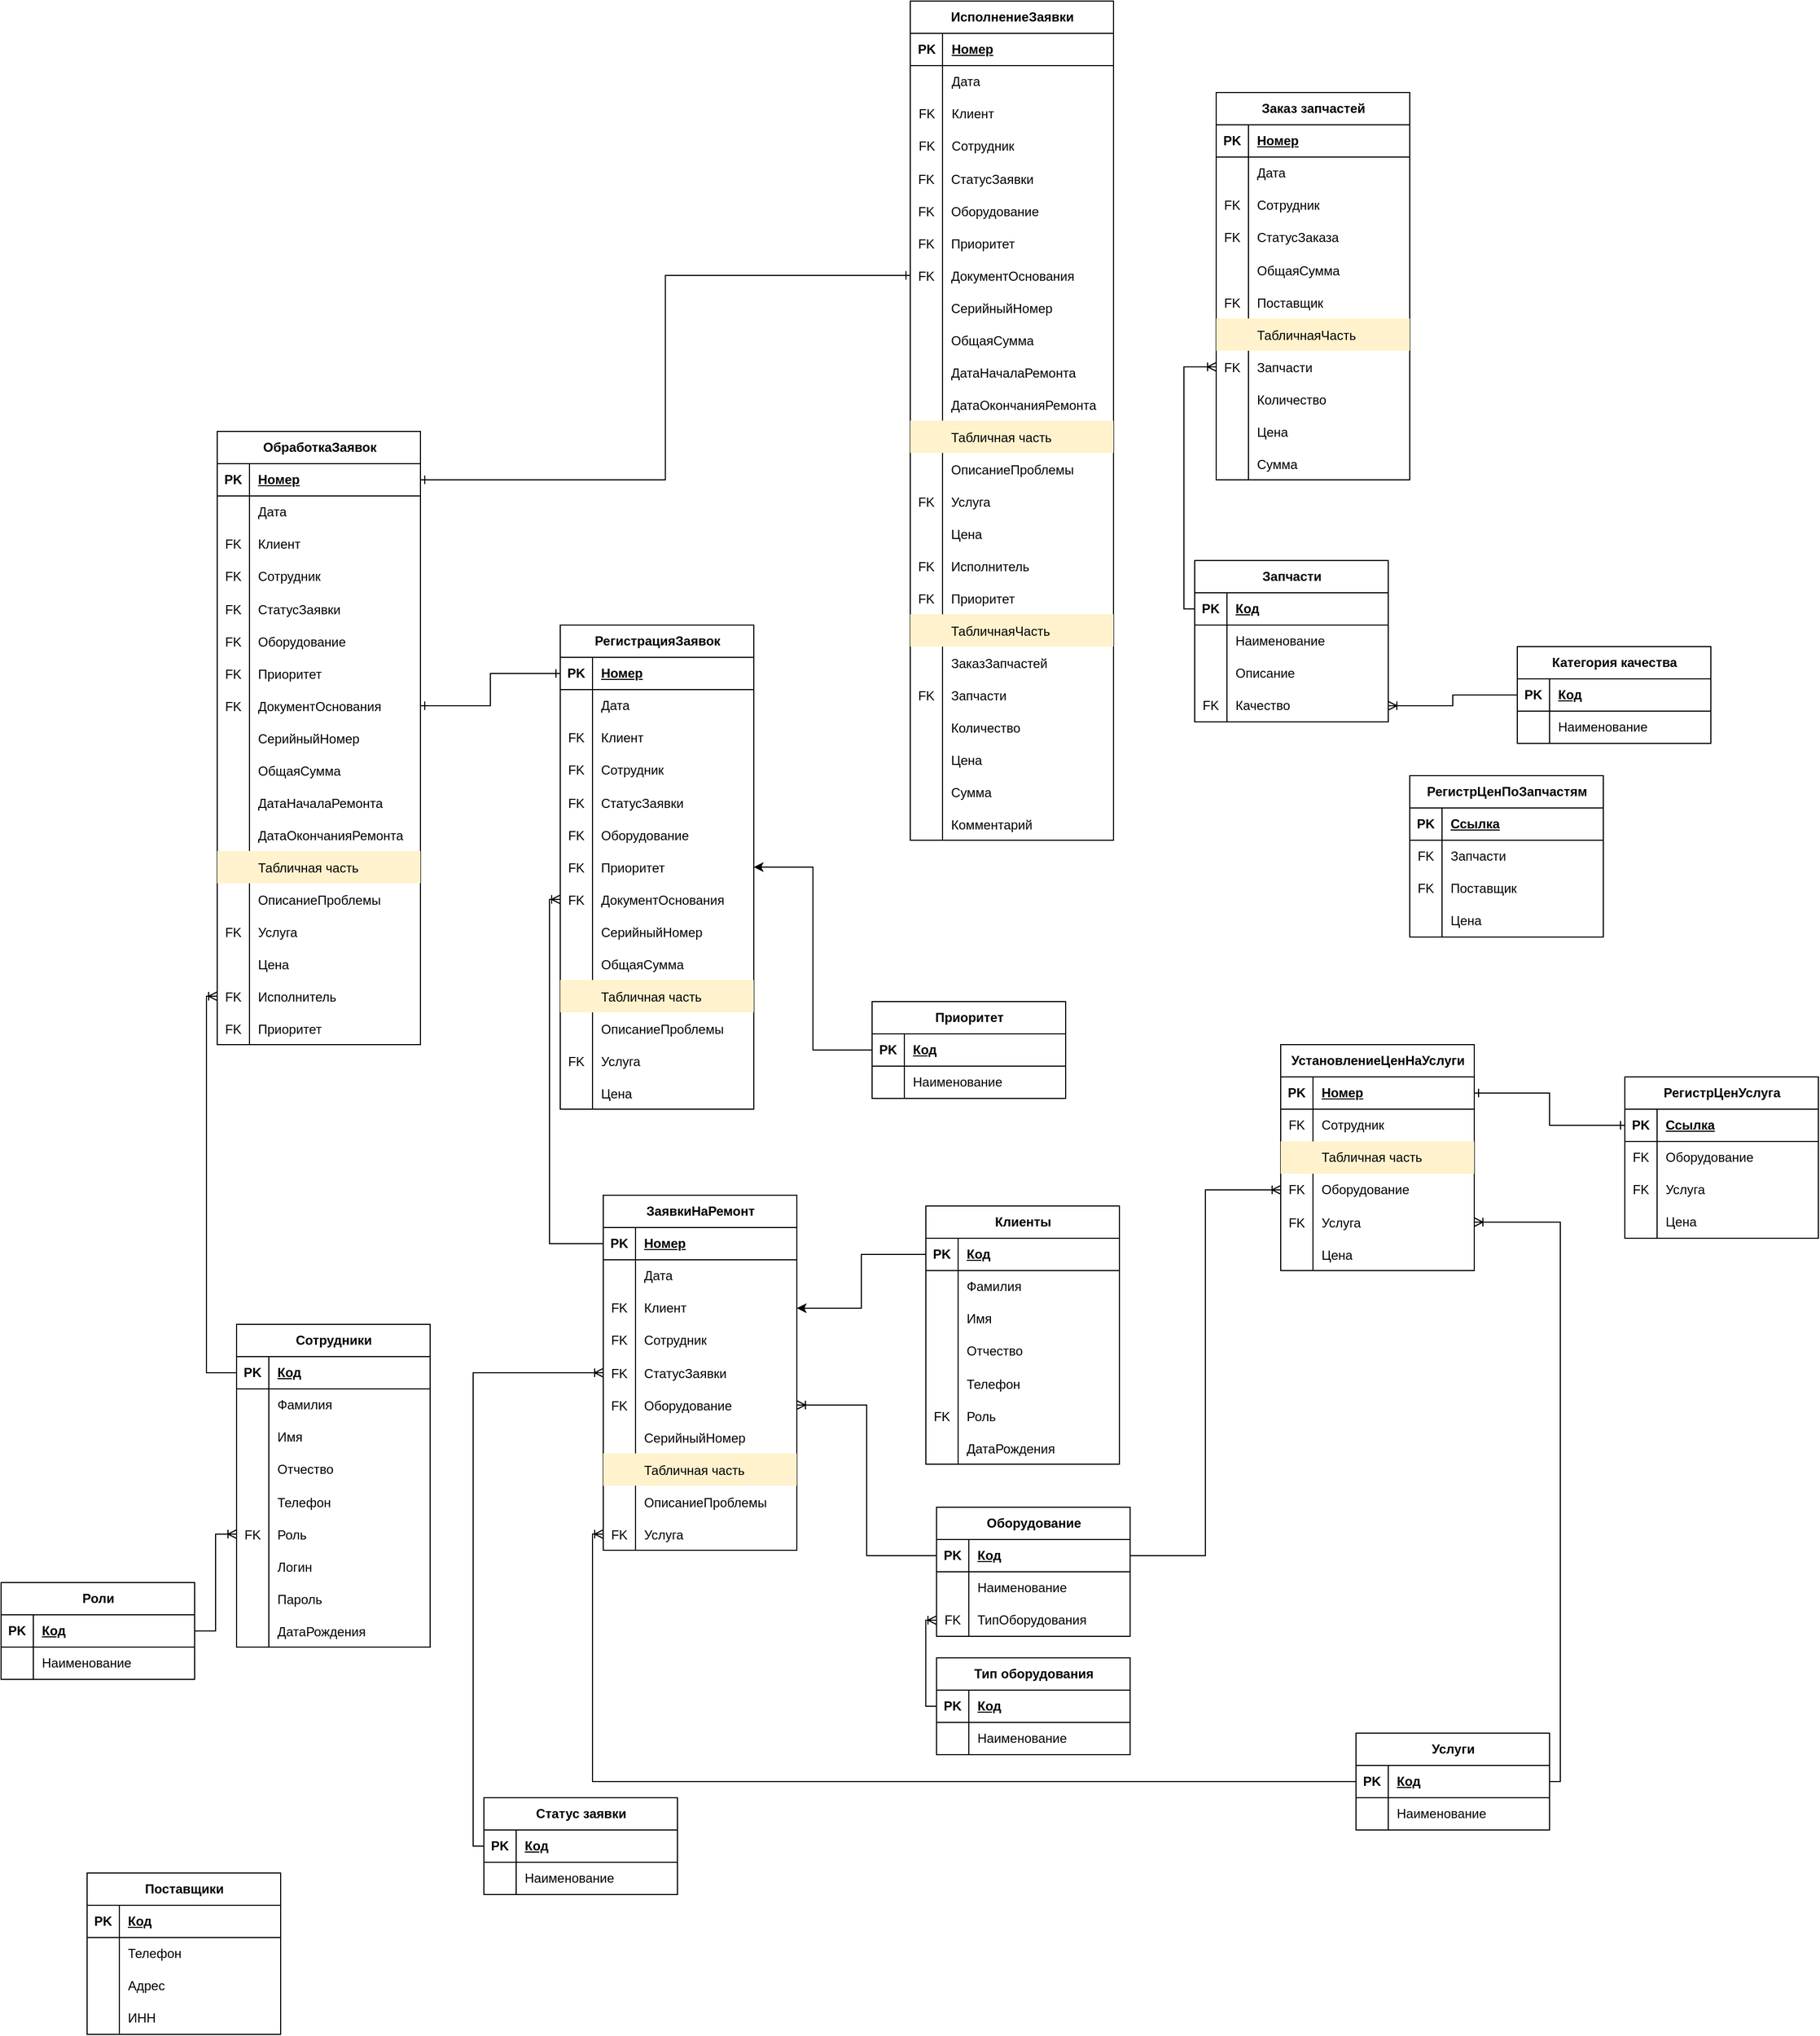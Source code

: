 <mxfile version="24.0.4" type="device">
  <diagram name="Страница — 1" id="ppZCnuzE2OwLu4arqy_6">
    <mxGraphModel dx="1500" dy="899" grid="1" gridSize="10" guides="1" tooltips="1" connect="1" arrows="1" fold="1" page="1" pageScale="1" pageWidth="2339" pageHeight="3300" math="0" shadow="0">
      <root>
        <mxCell id="0" />
        <mxCell id="1" parent="0" />
        <mxCell id="yE9PpAnuKDCL3pfYQ76w-1" value="Сотрудники" style="shape=table;startSize=30;container=1;collapsible=1;childLayout=tableLayout;fixedRows=1;rowLines=0;fontStyle=1;align=center;resizeLast=1;html=1;" parent="1" vertex="1">
          <mxGeometry x="709" y="1750" width="180" height="300" as="geometry" />
        </mxCell>
        <mxCell id="yE9PpAnuKDCL3pfYQ76w-2" value="" style="shape=tableRow;horizontal=0;startSize=0;swimlaneHead=0;swimlaneBody=0;fillColor=none;collapsible=0;dropTarget=0;points=[[0,0.5],[1,0.5]];portConstraint=eastwest;top=0;left=0;right=0;bottom=1;" parent="yE9PpAnuKDCL3pfYQ76w-1" vertex="1">
          <mxGeometry y="30" width="180" height="30" as="geometry" />
        </mxCell>
        <mxCell id="yE9PpAnuKDCL3pfYQ76w-3" value="PK" style="shape=partialRectangle;connectable=0;fillColor=none;top=0;left=0;bottom=0;right=0;fontStyle=1;overflow=hidden;whiteSpace=wrap;html=1;" parent="yE9PpAnuKDCL3pfYQ76w-2" vertex="1">
          <mxGeometry width="30" height="30" as="geometry">
            <mxRectangle width="30" height="30" as="alternateBounds" />
          </mxGeometry>
        </mxCell>
        <mxCell id="yE9PpAnuKDCL3pfYQ76w-4" value="Код" style="shape=partialRectangle;connectable=0;fillColor=none;top=0;left=0;bottom=0;right=0;align=left;spacingLeft=6;fontStyle=5;overflow=hidden;whiteSpace=wrap;html=1;" parent="yE9PpAnuKDCL3pfYQ76w-2" vertex="1">
          <mxGeometry x="30" width="150" height="30" as="geometry">
            <mxRectangle width="150" height="30" as="alternateBounds" />
          </mxGeometry>
        </mxCell>
        <mxCell id="yE9PpAnuKDCL3pfYQ76w-5" value="" style="shape=tableRow;horizontal=0;startSize=0;swimlaneHead=0;swimlaneBody=0;fillColor=none;collapsible=0;dropTarget=0;points=[[0,0.5],[1,0.5]];portConstraint=eastwest;top=0;left=0;right=0;bottom=0;" parent="yE9PpAnuKDCL3pfYQ76w-1" vertex="1">
          <mxGeometry y="60" width="180" height="30" as="geometry" />
        </mxCell>
        <mxCell id="yE9PpAnuKDCL3pfYQ76w-6" value="" style="shape=partialRectangle;connectable=0;fillColor=none;top=0;left=0;bottom=0;right=0;editable=1;overflow=hidden;whiteSpace=wrap;html=1;" parent="yE9PpAnuKDCL3pfYQ76w-5" vertex="1">
          <mxGeometry width="30" height="30" as="geometry">
            <mxRectangle width="30" height="30" as="alternateBounds" />
          </mxGeometry>
        </mxCell>
        <mxCell id="yE9PpAnuKDCL3pfYQ76w-7" value="Фамилия" style="shape=partialRectangle;connectable=0;fillColor=none;top=0;left=0;bottom=0;right=0;align=left;spacingLeft=6;overflow=hidden;whiteSpace=wrap;html=1;" parent="yE9PpAnuKDCL3pfYQ76w-5" vertex="1">
          <mxGeometry x="30" width="150" height="30" as="geometry">
            <mxRectangle width="150" height="30" as="alternateBounds" />
          </mxGeometry>
        </mxCell>
        <mxCell id="yE9PpAnuKDCL3pfYQ76w-8" value="" style="shape=tableRow;horizontal=0;startSize=0;swimlaneHead=0;swimlaneBody=0;fillColor=none;collapsible=0;dropTarget=0;points=[[0,0.5],[1,0.5]];portConstraint=eastwest;top=0;left=0;right=0;bottom=0;" parent="yE9PpAnuKDCL3pfYQ76w-1" vertex="1">
          <mxGeometry y="90" width="180" height="30" as="geometry" />
        </mxCell>
        <mxCell id="yE9PpAnuKDCL3pfYQ76w-9" value="" style="shape=partialRectangle;connectable=0;fillColor=none;top=0;left=0;bottom=0;right=0;editable=1;overflow=hidden;whiteSpace=wrap;html=1;" parent="yE9PpAnuKDCL3pfYQ76w-8" vertex="1">
          <mxGeometry width="30" height="30" as="geometry">
            <mxRectangle width="30" height="30" as="alternateBounds" />
          </mxGeometry>
        </mxCell>
        <mxCell id="yE9PpAnuKDCL3pfYQ76w-10" value="Имя" style="shape=partialRectangle;connectable=0;fillColor=none;top=0;left=0;bottom=0;right=0;align=left;spacingLeft=6;overflow=hidden;whiteSpace=wrap;html=1;" parent="yE9PpAnuKDCL3pfYQ76w-8" vertex="1">
          <mxGeometry x="30" width="150" height="30" as="geometry">
            <mxRectangle width="150" height="30" as="alternateBounds" />
          </mxGeometry>
        </mxCell>
        <mxCell id="yE9PpAnuKDCL3pfYQ76w-11" value="" style="shape=tableRow;horizontal=0;startSize=0;swimlaneHead=0;swimlaneBody=0;fillColor=none;collapsible=0;dropTarget=0;points=[[0,0.5],[1,0.5]];portConstraint=eastwest;top=0;left=0;right=0;bottom=0;" parent="yE9PpAnuKDCL3pfYQ76w-1" vertex="1">
          <mxGeometry y="120" width="180" height="30" as="geometry" />
        </mxCell>
        <mxCell id="yE9PpAnuKDCL3pfYQ76w-12" value="" style="shape=partialRectangle;connectable=0;fillColor=none;top=0;left=0;bottom=0;right=0;editable=1;overflow=hidden;whiteSpace=wrap;html=1;" parent="yE9PpAnuKDCL3pfYQ76w-11" vertex="1">
          <mxGeometry width="30" height="30" as="geometry">
            <mxRectangle width="30" height="30" as="alternateBounds" />
          </mxGeometry>
        </mxCell>
        <mxCell id="yE9PpAnuKDCL3pfYQ76w-13" value="Отчество" style="shape=partialRectangle;connectable=0;fillColor=none;top=0;left=0;bottom=0;right=0;align=left;spacingLeft=6;overflow=hidden;whiteSpace=wrap;html=1;" parent="yE9PpAnuKDCL3pfYQ76w-11" vertex="1">
          <mxGeometry x="30" width="150" height="30" as="geometry">
            <mxRectangle width="150" height="30" as="alternateBounds" />
          </mxGeometry>
        </mxCell>
        <mxCell id="yE9PpAnuKDCL3pfYQ76w-14" value="" style="shape=tableRow;horizontal=0;startSize=0;swimlaneHead=0;swimlaneBody=0;fillColor=none;collapsible=0;dropTarget=0;points=[[0,0.5],[1,0.5]];portConstraint=eastwest;top=0;left=0;right=0;bottom=0;" parent="yE9PpAnuKDCL3pfYQ76w-1" vertex="1">
          <mxGeometry y="150" width="180" height="30" as="geometry" />
        </mxCell>
        <mxCell id="yE9PpAnuKDCL3pfYQ76w-15" value="" style="shape=partialRectangle;connectable=0;fillColor=none;top=0;left=0;bottom=0;right=0;editable=1;overflow=hidden;" parent="yE9PpAnuKDCL3pfYQ76w-14" vertex="1">
          <mxGeometry width="30" height="30" as="geometry">
            <mxRectangle width="30" height="30" as="alternateBounds" />
          </mxGeometry>
        </mxCell>
        <mxCell id="yE9PpAnuKDCL3pfYQ76w-16" value="Телефон" style="shape=partialRectangle;connectable=0;fillColor=none;top=0;left=0;bottom=0;right=0;align=left;spacingLeft=6;overflow=hidden;" parent="yE9PpAnuKDCL3pfYQ76w-14" vertex="1">
          <mxGeometry x="30" width="150" height="30" as="geometry">
            <mxRectangle width="150" height="30" as="alternateBounds" />
          </mxGeometry>
        </mxCell>
        <mxCell id="yE9PpAnuKDCL3pfYQ76w-17" value="" style="shape=tableRow;horizontal=0;startSize=0;swimlaneHead=0;swimlaneBody=0;fillColor=none;collapsible=0;dropTarget=0;points=[[0,0.5],[1,0.5]];portConstraint=eastwest;top=0;left=0;right=0;bottom=0;" parent="yE9PpAnuKDCL3pfYQ76w-1" vertex="1">
          <mxGeometry y="180" width="180" height="30" as="geometry" />
        </mxCell>
        <mxCell id="yE9PpAnuKDCL3pfYQ76w-18" value="FK" style="shape=partialRectangle;connectable=0;fillColor=none;top=0;left=0;bottom=0;right=0;editable=1;overflow=hidden;" parent="yE9PpAnuKDCL3pfYQ76w-17" vertex="1">
          <mxGeometry width="30" height="30" as="geometry">
            <mxRectangle width="30" height="30" as="alternateBounds" />
          </mxGeometry>
        </mxCell>
        <mxCell id="yE9PpAnuKDCL3pfYQ76w-19" value="Роль" style="shape=partialRectangle;connectable=0;fillColor=none;top=0;left=0;bottom=0;right=0;align=left;spacingLeft=6;overflow=hidden;" parent="yE9PpAnuKDCL3pfYQ76w-17" vertex="1">
          <mxGeometry x="30" width="150" height="30" as="geometry">
            <mxRectangle width="150" height="30" as="alternateBounds" />
          </mxGeometry>
        </mxCell>
        <mxCell id="yE9PpAnuKDCL3pfYQ76w-38" value="" style="shape=tableRow;horizontal=0;startSize=0;swimlaneHead=0;swimlaneBody=0;fillColor=none;collapsible=0;dropTarget=0;points=[[0,0.5],[1,0.5]];portConstraint=eastwest;top=0;left=0;right=0;bottom=0;" parent="yE9PpAnuKDCL3pfYQ76w-1" vertex="1">
          <mxGeometry y="210" width="180" height="30" as="geometry" />
        </mxCell>
        <mxCell id="yE9PpAnuKDCL3pfYQ76w-39" value="" style="shape=partialRectangle;connectable=0;fillColor=none;top=0;left=0;bottom=0;right=0;editable=1;overflow=hidden;" parent="yE9PpAnuKDCL3pfYQ76w-38" vertex="1">
          <mxGeometry width="30" height="30" as="geometry">
            <mxRectangle width="30" height="30" as="alternateBounds" />
          </mxGeometry>
        </mxCell>
        <mxCell id="yE9PpAnuKDCL3pfYQ76w-40" value="Логин" style="shape=partialRectangle;connectable=0;fillColor=none;top=0;left=0;bottom=0;right=0;align=left;spacingLeft=6;overflow=hidden;" parent="yE9PpAnuKDCL3pfYQ76w-38" vertex="1">
          <mxGeometry x="30" width="150" height="30" as="geometry">
            <mxRectangle width="150" height="30" as="alternateBounds" />
          </mxGeometry>
        </mxCell>
        <mxCell id="yE9PpAnuKDCL3pfYQ76w-41" value="" style="shape=tableRow;horizontal=0;startSize=0;swimlaneHead=0;swimlaneBody=0;fillColor=none;collapsible=0;dropTarget=0;points=[[0,0.5],[1,0.5]];portConstraint=eastwest;top=0;left=0;right=0;bottom=0;" parent="yE9PpAnuKDCL3pfYQ76w-1" vertex="1">
          <mxGeometry y="240" width="180" height="30" as="geometry" />
        </mxCell>
        <mxCell id="yE9PpAnuKDCL3pfYQ76w-42" value="" style="shape=partialRectangle;connectable=0;fillColor=none;top=0;left=0;bottom=0;right=0;editable=1;overflow=hidden;" parent="yE9PpAnuKDCL3pfYQ76w-41" vertex="1">
          <mxGeometry width="30" height="30" as="geometry">
            <mxRectangle width="30" height="30" as="alternateBounds" />
          </mxGeometry>
        </mxCell>
        <mxCell id="yE9PpAnuKDCL3pfYQ76w-43" value="Пароль" style="shape=partialRectangle;connectable=0;fillColor=none;top=0;left=0;bottom=0;right=0;align=left;spacingLeft=6;overflow=hidden;" parent="yE9PpAnuKDCL3pfYQ76w-41" vertex="1">
          <mxGeometry x="30" width="150" height="30" as="geometry">
            <mxRectangle width="150" height="30" as="alternateBounds" />
          </mxGeometry>
        </mxCell>
        <mxCell id="yE9PpAnuKDCL3pfYQ76w-44" value="" style="shape=tableRow;horizontal=0;startSize=0;swimlaneHead=0;swimlaneBody=0;fillColor=none;collapsible=0;dropTarget=0;points=[[0,0.5],[1,0.5]];portConstraint=eastwest;top=0;left=0;right=0;bottom=0;" parent="yE9PpAnuKDCL3pfYQ76w-1" vertex="1">
          <mxGeometry y="270" width="180" height="30" as="geometry" />
        </mxCell>
        <mxCell id="yE9PpAnuKDCL3pfYQ76w-45" value="" style="shape=partialRectangle;connectable=0;fillColor=none;top=0;left=0;bottom=0;right=0;editable=1;overflow=hidden;" parent="yE9PpAnuKDCL3pfYQ76w-44" vertex="1">
          <mxGeometry width="30" height="30" as="geometry">
            <mxRectangle width="30" height="30" as="alternateBounds" />
          </mxGeometry>
        </mxCell>
        <mxCell id="yE9PpAnuKDCL3pfYQ76w-46" value="ДатаРождения" style="shape=partialRectangle;connectable=0;fillColor=none;top=0;left=0;bottom=0;right=0;align=left;spacingLeft=6;overflow=hidden;" parent="yE9PpAnuKDCL3pfYQ76w-44" vertex="1">
          <mxGeometry x="30" width="150" height="30" as="geometry">
            <mxRectangle width="150" height="30" as="alternateBounds" />
          </mxGeometry>
        </mxCell>
        <mxCell id="yE9PpAnuKDCL3pfYQ76w-20" value="Роли" style="shape=table;startSize=30;container=1;collapsible=1;childLayout=tableLayout;fixedRows=1;rowLines=0;fontStyle=1;align=center;resizeLast=1;html=1;" parent="1" vertex="1">
          <mxGeometry x="490" y="1990" width="180" height="90" as="geometry" />
        </mxCell>
        <mxCell id="yE9PpAnuKDCL3pfYQ76w-21" value="" style="shape=tableRow;horizontal=0;startSize=0;swimlaneHead=0;swimlaneBody=0;fillColor=none;collapsible=0;dropTarget=0;points=[[0,0.5],[1,0.5]];portConstraint=eastwest;top=0;left=0;right=0;bottom=1;" parent="yE9PpAnuKDCL3pfYQ76w-20" vertex="1">
          <mxGeometry y="30" width="180" height="30" as="geometry" />
        </mxCell>
        <mxCell id="yE9PpAnuKDCL3pfYQ76w-22" value="PK" style="shape=partialRectangle;connectable=0;fillColor=none;top=0;left=0;bottom=0;right=0;fontStyle=1;overflow=hidden;whiteSpace=wrap;html=1;" parent="yE9PpAnuKDCL3pfYQ76w-21" vertex="1">
          <mxGeometry width="30" height="30" as="geometry">
            <mxRectangle width="30" height="30" as="alternateBounds" />
          </mxGeometry>
        </mxCell>
        <mxCell id="yE9PpAnuKDCL3pfYQ76w-23" value="Код" style="shape=partialRectangle;connectable=0;fillColor=none;top=0;left=0;bottom=0;right=0;align=left;spacingLeft=6;fontStyle=5;overflow=hidden;whiteSpace=wrap;html=1;" parent="yE9PpAnuKDCL3pfYQ76w-21" vertex="1">
          <mxGeometry x="30" width="150" height="30" as="geometry">
            <mxRectangle width="150" height="30" as="alternateBounds" />
          </mxGeometry>
        </mxCell>
        <mxCell id="yE9PpAnuKDCL3pfYQ76w-24" value="" style="shape=tableRow;horizontal=0;startSize=0;swimlaneHead=0;swimlaneBody=0;fillColor=none;collapsible=0;dropTarget=0;points=[[0,0.5],[1,0.5]];portConstraint=eastwest;top=0;left=0;right=0;bottom=0;" parent="yE9PpAnuKDCL3pfYQ76w-20" vertex="1">
          <mxGeometry y="60" width="180" height="30" as="geometry" />
        </mxCell>
        <mxCell id="yE9PpAnuKDCL3pfYQ76w-25" value="" style="shape=partialRectangle;connectable=0;fillColor=none;top=0;left=0;bottom=0;right=0;editable=1;overflow=hidden;whiteSpace=wrap;html=1;" parent="yE9PpAnuKDCL3pfYQ76w-24" vertex="1">
          <mxGeometry width="30" height="30" as="geometry">
            <mxRectangle width="30" height="30" as="alternateBounds" />
          </mxGeometry>
        </mxCell>
        <mxCell id="yE9PpAnuKDCL3pfYQ76w-26" value="Наименование" style="shape=partialRectangle;connectable=0;fillColor=none;top=0;left=0;bottom=0;right=0;align=left;spacingLeft=6;overflow=hidden;whiteSpace=wrap;html=1;" parent="yE9PpAnuKDCL3pfYQ76w-24" vertex="1">
          <mxGeometry x="30" width="150" height="30" as="geometry">
            <mxRectangle width="150" height="30" as="alternateBounds" />
          </mxGeometry>
        </mxCell>
        <mxCell id="yE9PpAnuKDCL3pfYQ76w-34" value="" style="edgeStyle=orthogonalEdgeStyle;fontSize=12;html=1;endArrow=ERoneToMany;rounded=0;exitX=1;exitY=0.5;exitDx=0;exitDy=0;entryX=0;entryY=0.5;entryDx=0;entryDy=0;" parent="1" source="yE9PpAnuKDCL3pfYQ76w-21" target="yE9PpAnuKDCL3pfYQ76w-17" edge="1">
          <mxGeometry width="100" height="100" relative="1" as="geometry">
            <mxPoint x="369" y="1840" as="sourcePoint" />
            <mxPoint x="469" y="1740" as="targetPoint" />
          </mxGeometry>
        </mxCell>
        <mxCell id="yE9PpAnuKDCL3pfYQ76w-47" value="Поставщики" style="shape=table;startSize=30;container=1;collapsible=1;childLayout=tableLayout;fixedRows=1;rowLines=0;fontStyle=1;align=center;resizeLast=1;html=1;" parent="1" vertex="1">
          <mxGeometry x="570" y="2260" width="180" height="150" as="geometry" />
        </mxCell>
        <mxCell id="yE9PpAnuKDCL3pfYQ76w-48" value="" style="shape=tableRow;horizontal=0;startSize=0;swimlaneHead=0;swimlaneBody=0;fillColor=none;collapsible=0;dropTarget=0;points=[[0,0.5],[1,0.5]];portConstraint=eastwest;top=0;left=0;right=0;bottom=1;" parent="yE9PpAnuKDCL3pfYQ76w-47" vertex="1">
          <mxGeometry y="30" width="180" height="30" as="geometry" />
        </mxCell>
        <mxCell id="yE9PpAnuKDCL3pfYQ76w-49" value="PK" style="shape=partialRectangle;connectable=0;fillColor=none;top=0;left=0;bottom=0;right=0;fontStyle=1;overflow=hidden;whiteSpace=wrap;html=1;" parent="yE9PpAnuKDCL3pfYQ76w-48" vertex="1">
          <mxGeometry width="30" height="30" as="geometry">
            <mxRectangle width="30" height="30" as="alternateBounds" />
          </mxGeometry>
        </mxCell>
        <mxCell id="yE9PpAnuKDCL3pfYQ76w-50" value="Код" style="shape=partialRectangle;connectable=0;fillColor=none;top=0;left=0;bottom=0;right=0;align=left;spacingLeft=6;fontStyle=5;overflow=hidden;whiteSpace=wrap;html=1;" parent="yE9PpAnuKDCL3pfYQ76w-48" vertex="1">
          <mxGeometry x="30" width="150" height="30" as="geometry">
            <mxRectangle width="150" height="30" as="alternateBounds" />
          </mxGeometry>
        </mxCell>
        <mxCell id="yE9PpAnuKDCL3pfYQ76w-51" value="" style="shape=tableRow;horizontal=0;startSize=0;swimlaneHead=0;swimlaneBody=0;fillColor=none;collapsible=0;dropTarget=0;points=[[0,0.5],[1,0.5]];portConstraint=eastwest;top=0;left=0;right=0;bottom=0;" parent="yE9PpAnuKDCL3pfYQ76w-47" vertex="1">
          <mxGeometry y="60" width="180" height="30" as="geometry" />
        </mxCell>
        <mxCell id="yE9PpAnuKDCL3pfYQ76w-52" value="" style="shape=partialRectangle;connectable=0;fillColor=none;top=0;left=0;bottom=0;right=0;editable=1;overflow=hidden;whiteSpace=wrap;html=1;" parent="yE9PpAnuKDCL3pfYQ76w-51" vertex="1">
          <mxGeometry width="30" height="30" as="geometry">
            <mxRectangle width="30" height="30" as="alternateBounds" />
          </mxGeometry>
        </mxCell>
        <mxCell id="yE9PpAnuKDCL3pfYQ76w-53" value="Телефон" style="shape=partialRectangle;connectable=0;fillColor=none;top=0;left=0;bottom=0;right=0;align=left;spacingLeft=6;overflow=hidden;whiteSpace=wrap;html=1;" parent="yE9PpAnuKDCL3pfYQ76w-51" vertex="1">
          <mxGeometry x="30" width="150" height="30" as="geometry">
            <mxRectangle width="150" height="30" as="alternateBounds" />
          </mxGeometry>
        </mxCell>
        <mxCell id="yE9PpAnuKDCL3pfYQ76w-54" value="" style="shape=tableRow;horizontal=0;startSize=0;swimlaneHead=0;swimlaneBody=0;fillColor=none;collapsible=0;dropTarget=0;points=[[0,0.5],[1,0.5]];portConstraint=eastwest;top=0;left=0;right=0;bottom=0;" parent="yE9PpAnuKDCL3pfYQ76w-47" vertex="1">
          <mxGeometry y="90" width="180" height="30" as="geometry" />
        </mxCell>
        <mxCell id="yE9PpAnuKDCL3pfYQ76w-55" value="" style="shape=partialRectangle;connectable=0;fillColor=none;top=0;left=0;bottom=0;right=0;editable=1;overflow=hidden;whiteSpace=wrap;html=1;" parent="yE9PpAnuKDCL3pfYQ76w-54" vertex="1">
          <mxGeometry width="30" height="30" as="geometry">
            <mxRectangle width="30" height="30" as="alternateBounds" />
          </mxGeometry>
        </mxCell>
        <mxCell id="yE9PpAnuKDCL3pfYQ76w-56" value="Адрес" style="shape=partialRectangle;connectable=0;fillColor=none;top=0;left=0;bottom=0;right=0;align=left;spacingLeft=6;overflow=hidden;whiteSpace=wrap;html=1;" parent="yE9PpAnuKDCL3pfYQ76w-54" vertex="1">
          <mxGeometry x="30" width="150" height="30" as="geometry">
            <mxRectangle width="150" height="30" as="alternateBounds" />
          </mxGeometry>
        </mxCell>
        <mxCell id="yE9PpAnuKDCL3pfYQ76w-57" value="" style="shape=tableRow;horizontal=0;startSize=0;swimlaneHead=0;swimlaneBody=0;fillColor=none;collapsible=0;dropTarget=0;points=[[0,0.5],[1,0.5]];portConstraint=eastwest;top=0;left=0;right=0;bottom=0;" parent="yE9PpAnuKDCL3pfYQ76w-47" vertex="1">
          <mxGeometry y="120" width="180" height="30" as="geometry" />
        </mxCell>
        <mxCell id="yE9PpAnuKDCL3pfYQ76w-58" value="" style="shape=partialRectangle;connectable=0;fillColor=none;top=0;left=0;bottom=0;right=0;editable=1;overflow=hidden;whiteSpace=wrap;html=1;" parent="yE9PpAnuKDCL3pfYQ76w-57" vertex="1">
          <mxGeometry width="30" height="30" as="geometry">
            <mxRectangle width="30" height="30" as="alternateBounds" />
          </mxGeometry>
        </mxCell>
        <mxCell id="yE9PpAnuKDCL3pfYQ76w-59" value="ИНН" style="shape=partialRectangle;connectable=0;fillColor=none;top=0;left=0;bottom=0;right=0;align=left;spacingLeft=6;overflow=hidden;whiteSpace=wrap;html=1;" parent="yE9PpAnuKDCL3pfYQ76w-57" vertex="1">
          <mxGeometry x="30" width="150" height="30" as="geometry">
            <mxRectangle width="150" height="30" as="alternateBounds" />
          </mxGeometry>
        </mxCell>
        <mxCell id="yE9PpAnuKDCL3pfYQ76w-60" value="Оборудование" style="shape=table;startSize=30;container=1;collapsible=1;childLayout=tableLayout;fixedRows=1;rowLines=0;fontStyle=1;align=center;resizeLast=1;html=1;" parent="1" vertex="1">
          <mxGeometry x="1359.92" y="1920" width="180" height="120" as="geometry" />
        </mxCell>
        <mxCell id="yE9PpAnuKDCL3pfYQ76w-61" value="" style="shape=tableRow;horizontal=0;startSize=0;swimlaneHead=0;swimlaneBody=0;fillColor=none;collapsible=0;dropTarget=0;points=[[0,0.5],[1,0.5]];portConstraint=eastwest;top=0;left=0;right=0;bottom=1;" parent="yE9PpAnuKDCL3pfYQ76w-60" vertex="1">
          <mxGeometry y="30" width="180" height="30" as="geometry" />
        </mxCell>
        <mxCell id="yE9PpAnuKDCL3pfYQ76w-62" value="PK" style="shape=partialRectangle;connectable=0;fillColor=none;top=0;left=0;bottom=0;right=0;fontStyle=1;overflow=hidden;whiteSpace=wrap;html=1;" parent="yE9PpAnuKDCL3pfYQ76w-61" vertex="1">
          <mxGeometry width="30" height="30" as="geometry">
            <mxRectangle width="30" height="30" as="alternateBounds" />
          </mxGeometry>
        </mxCell>
        <mxCell id="yE9PpAnuKDCL3pfYQ76w-63" value="Код" style="shape=partialRectangle;connectable=0;fillColor=none;top=0;left=0;bottom=0;right=0;align=left;spacingLeft=6;fontStyle=5;overflow=hidden;whiteSpace=wrap;html=1;" parent="yE9PpAnuKDCL3pfYQ76w-61" vertex="1">
          <mxGeometry x="30" width="150" height="30" as="geometry">
            <mxRectangle width="150" height="30" as="alternateBounds" />
          </mxGeometry>
        </mxCell>
        <mxCell id="yE9PpAnuKDCL3pfYQ76w-64" value="" style="shape=tableRow;horizontal=0;startSize=0;swimlaneHead=0;swimlaneBody=0;fillColor=none;collapsible=0;dropTarget=0;points=[[0,0.5],[1,0.5]];portConstraint=eastwest;top=0;left=0;right=0;bottom=0;" parent="yE9PpAnuKDCL3pfYQ76w-60" vertex="1">
          <mxGeometry y="60" width="180" height="30" as="geometry" />
        </mxCell>
        <mxCell id="yE9PpAnuKDCL3pfYQ76w-65" value="" style="shape=partialRectangle;connectable=0;fillColor=none;top=0;left=0;bottom=0;right=0;editable=1;overflow=hidden;whiteSpace=wrap;html=1;" parent="yE9PpAnuKDCL3pfYQ76w-64" vertex="1">
          <mxGeometry width="30" height="30" as="geometry">
            <mxRectangle width="30" height="30" as="alternateBounds" />
          </mxGeometry>
        </mxCell>
        <mxCell id="yE9PpAnuKDCL3pfYQ76w-66" value="Наименование" style="shape=partialRectangle;connectable=0;fillColor=none;top=0;left=0;bottom=0;right=0;align=left;spacingLeft=6;overflow=hidden;whiteSpace=wrap;html=1;" parent="yE9PpAnuKDCL3pfYQ76w-64" vertex="1">
          <mxGeometry x="30" width="150" height="30" as="geometry">
            <mxRectangle width="150" height="30" as="alternateBounds" />
          </mxGeometry>
        </mxCell>
        <mxCell id="yE9PpAnuKDCL3pfYQ76w-67" value="" style="shape=tableRow;horizontal=0;startSize=0;swimlaneHead=0;swimlaneBody=0;fillColor=none;collapsible=0;dropTarget=0;points=[[0,0.5],[1,0.5]];portConstraint=eastwest;top=0;left=0;right=0;bottom=0;" parent="yE9PpAnuKDCL3pfYQ76w-60" vertex="1">
          <mxGeometry y="90" width="180" height="30" as="geometry" />
        </mxCell>
        <mxCell id="yE9PpAnuKDCL3pfYQ76w-68" value="FK" style="shape=partialRectangle;connectable=0;fillColor=none;top=0;left=0;bottom=0;right=0;editable=1;overflow=hidden;whiteSpace=wrap;html=1;" parent="yE9PpAnuKDCL3pfYQ76w-67" vertex="1">
          <mxGeometry width="30" height="30" as="geometry">
            <mxRectangle width="30" height="30" as="alternateBounds" />
          </mxGeometry>
        </mxCell>
        <mxCell id="yE9PpAnuKDCL3pfYQ76w-69" value="ТипОборудования" style="shape=partialRectangle;connectable=0;fillColor=none;top=0;left=0;bottom=0;right=0;align=left;spacingLeft=6;overflow=hidden;whiteSpace=wrap;html=1;" parent="yE9PpAnuKDCL3pfYQ76w-67" vertex="1">
          <mxGeometry x="30" width="150" height="30" as="geometry">
            <mxRectangle width="150" height="30" as="alternateBounds" />
          </mxGeometry>
        </mxCell>
        <mxCell id="yE9PpAnuKDCL3pfYQ76w-73" value="Тип оборудования" style="shape=table;startSize=30;container=1;collapsible=1;childLayout=tableLayout;fixedRows=1;rowLines=0;fontStyle=1;align=center;resizeLast=1;html=1;" parent="1" vertex="1">
          <mxGeometry x="1359.92" y="2060" width="180" height="90" as="geometry" />
        </mxCell>
        <mxCell id="yE9PpAnuKDCL3pfYQ76w-74" value="" style="shape=tableRow;horizontal=0;startSize=0;swimlaneHead=0;swimlaneBody=0;fillColor=none;collapsible=0;dropTarget=0;points=[[0,0.5],[1,0.5]];portConstraint=eastwest;top=0;left=0;right=0;bottom=1;" parent="yE9PpAnuKDCL3pfYQ76w-73" vertex="1">
          <mxGeometry y="30" width="180" height="30" as="geometry" />
        </mxCell>
        <mxCell id="yE9PpAnuKDCL3pfYQ76w-75" value="PK" style="shape=partialRectangle;connectable=0;fillColor=none;top=0;left=0;bottom=0;right=0;fontStyle=1;overflow=hidden;whiteSpace=wrap;html=1;" parent="yE9PpAnuKDCL3pfYQ76w-74" vertex="1">
          <mxGeometry width="30" height="30" as="geometry">
            <mxRectangle width="30" height="30" as="alternateBounds" />
          </mxGeometry>
        </mxCell>
        <mxCell id="yE9PpAnuKDCL3pfYQ76w-76" value="Код" style="shape=partialRectangle;connectable=0;fillColor=none;top=0;left=0;bottom=0;right=0;align=left;spacingLeft=6;fontStyle=5;overflow=hidden;whiteSpace=wrap;html=1;" parent="yE9PpAnuKDCL3pfYQ76w-74" vertex="1">
          <mxGeometry x="30" width="150" height="30" as="geometry">
            <mxRectangle width="150" height="30" as="alternateBounds" />
          </mxGeometry>
        </mxCell>
        <mxCell id="yE9PpAnuKDCL3pfYQ76w-77" value="" style="shape=tableRow;horizontal=0;startSize=0;swimlaneHead=0;swimlaneBody=0;fillColor=none;collapsible=0;dropTarget=0;points=[[0,0.5],[1,0.5]];portConstraint=eastwest;top=0;left=0;right=0;bottom=0;" parent="yE9PpAnuKDCL3pfYQ76w-73" vertex="1">
          <mxGeometry y="60" width="180" height="30" as="geometry" />
        </mxCell>
        <mxCell id="yE9PpAnuKDCL3pfYQ76w-78" value="" style="shape=partialRectangle;connectable=0;fillColor=none;top=0;left=0;bottom=0;right=0;editable=1;overflow=hidden;whiteSpace=wrap;html=1;" parent="yE9PpAnuKDCL3pfYQ76w-77" vertex="1">
          <mxGeometry width="30" height="30" as="geometry">
            <mxRectangle width="30" height="30" as="alternateBounds" />
          </mxGeometry>
        </mxCell>
        <mxCell id="yE9PpAnuKDCL3pfYQ76w-79" value="Наименование" style="shape=partialRectangle;connectable=0;fillColor=none;top=0;left=0;bottom=0;right=0;align=left;spacingLeft=6;overflow=hidden;whiteSpace=wrap;html=1;" parent="yE9PpAnuKDCL3pfYQ76w-77" vertex="1">
          <mxGeometry x="30" width="150" height="30" as="geometry">
            <mxRectangle width="150" height="30" as="alternateBounds" />
          </mxGeometry>
        </mxCell>
        <mxCell id="yE9PpAnuKDCL3pfYQ76w-86" value="" style="edgeStyle=orthogonalEdgeStyle;fontSize=12;html=1;endArrow=ERoneToMany;rounded=0;exitX=0;exitY=0.5;exitDx=0;exitDy=0;entryX=0;entryY=0.5;entryDx=0;entryDy=0;" parent="1" source="yE9PpAnuKDCL3pfYQ76w-74" target="yE9PpAnuKDCL3pfYQ76w-67" edge="1">
          <mxGeometry width="100" height="100" relative="1" as="geometry">
            <mxPoint x="1089.92" y="2250" as="sourcePoint" />
            <mxPoint x="1179.92" y="2060" as="targetPoint" />
          </mxGeometry>
        </mxCell>
        <mxCell id="yE9PpAnuKDCL3pfYQ76w-100" value="Запчасти" style="shape=table;startSize=30;container=1;collapsible=1;childLayout=tableLayout;fixedRows=1;rowLines=0;fontStyle=1;align=center;resizeLast=1;html=1;" parent="1" vertex="1">
          <mxGeometry x="1600" y="1040" width="180" height="150" as="geometry" />
        </mxCell>
        <mxCell id="yE9PpAnuKDCL3pfYQ76w-101" value="" style="shape=tableRow;horizontal=0;startSize=0;swimlaneHead=0;swimlaneBody=0;fillColor=none;collapsible=0;dropTarget=0;points=[[0,0.5],[1,0.5]];portConstraint=eastwest;top=0;left=0;right=0;bottom=1;" parent="yE9PpAnuKDCL3pfYQ76w-100" vertex="1">
          <mxGeometry y="30" width="180" height="30" as="geometry" />
        </mxCell>
        <mxCell id="yE9PpAnuKDCL3pfYQ76w-102" value="PK" style="shape=partialRectangle;connectable=0;fillColor=none;top=0;left=0;bottom=0;right=0;fontStyle=1;overflow=hidden;whiteSpace=wrap;html=1;" parent="yE9PpAnuKDCL3pfYQ76w-101" vertex="1">
          <mxGeometry width="30" height="30" as="geometry">
            <mxRectangle width="30" height="30" as="alternateBounds" />
          </mxGeometry>
        </mxCell>
        <mxCell id="yE9PpAnuKDCL3pfYQ76w-103" value="Код" style="shape=partialRectangle;connectable=0;fillColor=none;top=0;left=0;bottom=0;right=0;align=left;spacingLeft=6;fontStyle=5;overflow=hidden;whiteSpace=wrap;html=1;" parent="yE9PpAnuKDCL3pfYQ76w-101" vertex="1">
          <mxGeometry x="30" width="150" height="30" as="geometry">
            <mxRectangle width="150" height="30" as="alternateBounds" />
          </mxGeometry>
        </mxCell>
        <mxCell id="yE9PpAnuKDCL3pfYQ76w-104" value="" style="shape=tableRow;horizontal=0;startSize=0;swimlaneHead=0;swimlaneBody=0;fillColor=none;collapsible=0;dropTarget=0;points=[[0,0.5],[1,0.5]];portConstraint=eastwest;top=0;left=0;right=0;bottom=0;" parent="yE9PpAnuKDCL3pfYQ76w-100" vertex="1">
          <mxGeometry y="60" width="180" height="30" as="geometry" />
        </mxCell>
        <mxCell id="yE9PpAnuKDCL3pfYQ76w-105" value="" style="shape=partialRectangle;connectable=0;fillColor=none;top=0;left=0;bottom=0;right=0;editable=1;overflow=hidden;whiteSpace=wrap;html=1;" parent="yE9PpAnuKDCL3pfYQ76w-104" vertex="1">
          <mxGeometry width="30" height="30" as="geometry">
            <mxRectangle width="30" height="30" as="alternateBounds" />
          </mxGeometry>
        </mxCell>
        <mxCell id="yE9PpAnuKDCL3pfYQ76w-106" value="Наименование" style="shape=partialRectangle;connectable=0;fillColor=none;top=0;left=0;bottom=0;right=0;align=left;spacingLeft=6;overflow=hidden;whiteSpace=wrap;html=1;" parent="yE9PpAnuKDCL3pfYQ76w-104" vertex="1">
          <mxGeometry x="30" width="150" height="30" as="geometry">
            <mxRectangle width="150" height="30" as="alternateBounds" />
          </mxGeometry>
        </mxCell>
        <mxCell id="yE9PpAnuKDCL3pfYQ76w-107" value="" style="shape=tableRow;horizontal=0;startSize=0;swimlaneHead=0;swimlaneBody=0;fillColor=none;collapsible=0;dropTarget=0;points=[[0,0.5],[1,0.5]];portConstraint=eastwest;top=0;left=0;right=0;bottom=0;" parent="yE9PpAnuKDCL3pfYQ76w-100" vertex="1">
          <mxGeometry y="90" width="180" height="30" as="geometry" />
        </mxCell>
        <mxCell id="yE9PpAnuKDCL3pfYQ76w-108" value="" style="shape=partialRectangle;connectable=0;fillColor=none;top=0;left=0;bottom=0;right=0;editable=1;overflow=hidden;whiteSpace=wrap;html=1;" parent="yE9PpAnuKDCL3pfYQ76w-107" vertex="1">
          <mxGeometry width="30" height="30" as="geometry">
            <mxRectangle width="30" height="30" as="alternateBounds" />
          </mxGeometry>
        </mxCell>
        <mxCell id="yE9PpAnuKDCL3pfYQ76w-109" value="Описание" style="shape=partialRectangle;connectable=0;fillColor=none;top=0;left=0;bottom=0;right=0;align=left;spacingLeft=6;overflow=hidden;whiteSpace=wrap;html=1;" parent="yE9PpAnuKDCL3pfYQ76w-107" vertex="1">
          <mxGeometry x="30" width="150" height="30" as="geometry">
            <mxRectangle width="150" height="30" as="alternateBounds" />
          </mxGeometry>
        </mxCell>
        <mxCell id="yE9PpAnuKDCL3pfYQ76w-110" value="" style="shape=tableRow;horizontal=0;startSize=0;swimlaneHead=0;swimlaneBody=0;fillColor=none;collapsible=0;dropTarget=0;points=[[0,0.5],[1,0.5]];portConstraint=eastwest;top=0;left=0;right=0;bottom=0;" parent="yE9PpAnuKDCL3pfYQ76w-100" vertex="1">
          <mxGeometry y="120" width="180" height="30" as="geometry" />
        </mxCell>
        <mxCell id="yE9PpAnuKDCL3pfYQ76w-111" value="FK" style="shape=partialRectangle;connectable=0;fillColor=none;top=0;left=0;bottom=0;right=0;editable=1;overflow=hidden;whiteSpace=wrap;html=1;" parent="yE9PpAnuKDCL3pfYQ76w-110" vertex="1">
          <mxGeometry width="30" height="30" as="geometry">
            <mxRectangle width="30" height="30" as="alternateBounds" />
          </mxGeometry>
        </mxCell>
        <mxCell id="yE9PpAnuKDCL3pfYQ76w-112" value="Качество" style="shape=partialRectangle;connectable=0;fillColor=none;top=0;left=0;bottom=0;right=0;align=left;spacingLeft=6;overflow=hidden;whiteSpace=wrap;html=1;" parent="yE9PpAnuKDCL3pfYQ76w-110" vertex="1">
          <mxGeometry x="30" width="150" height="30" as="geometry">
            <mxRectangle width="150" height="30" as="alternateBounds" />
          </mxGeometry>
        </mxCell>
        <mxCell id="yE9PpAnuKDCL3pfYQ76w-113" value="Категория качества" style="shape=table;startSize=30;container=1;collapsible=1;childLayout=tableLayout;fixedRows=1;rowLines=0;fontStyle=1;align=center;resizeLast=1;html=1;" parent="1" vertex="1">
          <mxGeometry x="1900" y="1120" width="180" height="90" as="geometry" />
        </mxCell>
        <mxCell id="yE9PpAnuKDCL3pfYQ76w-114" value="" style="shape=tableRow;horizontal=0;startSize=0;swimlaneHead=0;swimlaneBody=0;fillColor=none;collapsible=0;dropTarget=0;points=[[0,0.5],[1,0.5]];portConstraint=eastwest;top=0;left=0;right=0;bottom=1;" parent="yE9PpAnuKDCL3pfYQ76w-113" vertex="1">
          <mxGeometry y="30" width="180" height="30" as="geometry" />
        </mxCell>
        <mxCell id="yE9PpAnuKDCL3pfYQ76w-115" value="PK" style="shape=partialRectangle;connectable=0;fillColor=none;top=0;left=0;bottom=0;right=0;fontStyle=1;overflow=hidden;whiteSpace=wrap;html=1;" parent="yE9PpAnuKDCL3pfYQ76w-114" vertex="1">
          <mxGeometry width="30" height="30" as="geometry">
            <mxRectangle width="30" height="30" as="alternateBounds" />
          </mxGeometry>
        </mxCell>
        <mxCell id="yE9PpAnuKDCL3pfYQ76w-116" value="Код" style="shape=partialRectangle;connectable=0;fillColor=none;top=0;left=0;bottom=0;right=0;align=left;spacingLeft=6;fontStyle=5;overflow=hidden;whiteSpace=wrap;html=1;" parent="yE9PpAnuKDCL3pfYQ76w-114" vertex="1">
          <mxGeometry x="30" width="150" height="30" as="geometry">
            <mxRectangle width="150" height="30" as="alternateBounds" />
          </mxGeometry>
        </mxCell>
        <mxCell id="yE9PpAnuKDCL3pfYQ76w-117" value="" style="shape=tableRow;horizontal=0;startSize=0;swimlaneHead=0;swimlaneBody=0;fillColor=none;collapsible=0;dropTarget=0;points=[[0,0.5],[1,0.5]];portConstraint=eastwest;top=0;left=0;right=0;bottom=0;" parent="yE9PpAnuKDCL3pfYQ76w-113" vertex="1">
          <mxGeometry y="60" width="180" height="30" as="geometry" />
        </mxCell>
        <mxCell id="yE9PpAnuKDCL3pfYQ76w-118" value="" style="shape=partialRectangle;connectable=0;fillColor=none;top=0;left=0;bottom=0;right=0;editable=1;overflow=hidden;whiteSpace=wrap;html=1;" parent="yE9PpAnuKDCL3pfYQ76w-117" vertex="1">
          <mxGeometry width="30" height="30" as="geometry">
            <mxRectangle width="30" height="30" as="alternateBounds" />
          </mxGeometry>
        </mxCell>
        <mxCell id="yE9PpAnuKDCL3pfYQ76w-119" value="Наименование" style="shape=partialRectangle;connectable=0;fillColor=none;top=0;left=0;bottom=0;right=0;align=left;spacingLeft=6;overflow=hidden;whiteSpace=wrap;html=1;" parent="yE9PpAnuKDCL3pfYQ76w-117" vertex="1">
          <mxGeometry x="30" width="150" height="30" as="geometry">
            <mxRectangle width="150" height="30" as="alternateBounds" />
          </mxGeometry>
        </mxCell>
        <mxCell id="yE9PpAnuKDCL3pfYQ76w-127" value="" style="edgeStyle=orthogonalEdgeStyle;fontSize=12;html=1;endArrow=ERoneToMany;rounded=0;exitX=0;exitY=0.5;exitDx=0;exitDy=0;entryX=1;entryY=0.5;entryDx=0;entryDy=0;" parent="1" source="yE9PpAnuKDCL3pfYQ76w-114" target="yE9PpAnuKDCL3pfYQ76w-110" edge="1">
          <mxGeometry width="100" height="100" relative="1" as="geometry">
            <mxPoint x="1920" y="1390" as="sourcePoint" />
            <mxPoint x="2020" y="1290" as="targetPoint" />
          </mxGeometry>
        </mxCell>
        <mxCell id="yE9PpAnuKDCL3pfYQ76w-128" value="Услуги" style="shape=table;startSize=30;container=1;collapsible=1;childLayout=tableLayout;fixedRows=1;rowLines=0;fontStyle=1;align=center;resizeLast=1;html=1;" parent="1" vertex="1">
          <mxGeometry x="1750" y="2130" width="180" height="90" as="geometry" />
        </mxCell>
        <mxCell id="yE9PpAnuKDCL3pfYQ76w-129" value="" style="shape=tableRow;horizontal=0;startSize=0;swimlaneHead=0;swimlaneBody=0;fillColor=none;collapsible=0;dropTarget=0;points=[[0,0.5],[1,0.5]];portConstraint=eastwest;top=0;left=0;right=0;bottom=1;" parent="yE9PpAnuKDCL3pfYQ76w-128" vertex="1">
          <mxGeometry y="30" width="180" height="30" as="geometry" />
        </mxCell>
        <mxCell id="yE9PpAnuKDCL3pfYQ76w-130" value="PK" style="shape=partialRectangle;connectable=0;fillColor=none;top=0;left=0;bottom=0;right=0;fontStyle=1;overflow=hidden;whiteSpace=wrap;html=1;" parent="yE9PpAnuKDCL3pfYQ76w-129" vertex="1">
          <mxGeometry width="30" height="30" as="geometry">
            <mxRectangle width="30" height="30" as="alternateBounds" />
          </mxGeometry>
        </mxCell>
        <mxCell id="yE9PpAnuKDCL3pfYQ76w-131" value="Код" style="shape=partialRectangle;connectable=0;fillColor=none;top=0;left=0;bottom=0;right=0;align=left;spacingLeft=6;fontStyle=5;overflow=hidden;whiteSpace=wrap;html=1;" parent="yE9PpAnuKDCL3pfYQ76w-129" vertex="1">
          <mxGeometry x="30" width="150" height="30" as="geometry">
            <mxRectangle width="150" height="30" as="alternateBounds" />
          </mxGeometry>
        </mxCell>
        <mxCell id="yE9PpAnuKDCL3pfYQ76w-132" value="" style="shape=tableRow;horizontal=0;startSize=0;swimlaneHead=0;swimlaneBody=0;fillColor=none;collapsible=0;dropTarget=0;points=[[0,0.5],[1,0.5]];portConstraint=eastwest;top=0;left=0;right=0;bottom=0;" parent="yE9PpAnuKDCL3pfYQ76w-128" vertex="1">
          <mxGeometry y="60" width="180" height="30" as="geometry" />
        </mxCell>
        <mxCell id="yE9PpAnuKDCL3pfYQ76w-133" value="" style="shape=partialRectangle;connectable=0;fillColor=none;top=0;left=0;bottom=0;right=0;editable=1;overflow=hidden;whiteSpace=wrap;html=1;" parent="yE9PpAnuKDCL3pfYQ76w-132" vertex="1">
          <mxGeometry width="30" height="30" as="geometry">
            <mxRectangle width="30" height="30" as="alternateBounds" />
          </mxGeometry>
        </mxCell>
        <mxCell id="yE9PpAnuKDCL3pfYQ76w-134" value="Наименование" style="shape=partialRectangle;connectable=0;fillColor=none;top=0;left=0;bottom=0;right=0;align=left;spacingLeft=6;overflow=hidden;whiteSpace=wrap;html=1;" parent="yE9PpAnuKDCL3pfYQ76w-132" vertex="1">
          <mxGeometry x="30" width="150" height="30" as="geometry">
            <mxRectangle width="150" height="30" as="alternateBounds" />
          </mxGeometry>
        </mxCell>
        <mxCell id="yE9PpAnuKDCL3pfYQ76w-141" value="ЗаявкиНаРемонт" style="shape=table;startSize=30;container=1;collapsible=1;childLayout=tableLayout;fixedRows=1;rowLines=0;fontStyle=1;align=center;resizeLast=1;html=1;" parent="1" vertex="1">
          <mxGeometry x="1050" y="1630" width="180" height="330" as="geometry" />
        </mxCell>
        <mxCell id="yE9PpAnuKDCL3pfYQ76w-142" value="" style="shape=tableRow;horizontal=0;startSize=0;swimlaneHead=0;swimlaneBody=0;fillColor=none;collapsible=0;dropTarget=0;points=[[0,0.5],[1,0.5]];portConstraint=eastwest;top=0;left=0;right=0;bottom=1;" parent="yE9PpAnuKDCL3pfYQ76w-141" vertex="1">
          <mxGeometry y="30" width="180" height="30" as="geometry" />
        </mxCell>
        <mxCell id="yE9PpAnuKDCL3pfYQ76w-143" value="PK" style="shape=partialRectangle;connectable=0;fillColor=none;top=0;left=0;bottom=0;right=0;fontStyle=1;overflow=hidden;whiteSpace=wrap;html=1;" parent="yE9PpAnuKDCL3pfYQ76w-142" vertex="1">
          <mxGeometry width="30" height="30" as="geometry">
            <mxRectangle width="30" height="30" as="alternateBounds" />
          </mxGeometry>
        </mxCell>
        <mxCell id="yE9PpAnuKDCL3pfYQ76w-144" value="Номер" style="shape=partialRectangle;connectable=0;fillColor=none;top=0;left=0;bottom=0;right=0;align=left;spacingLeft=6;fontStyle=5;overflow=hidden;whiteSpace=wrap;html=1;" parent="yE9PpAnuKDCL3pfYQ76w-142" vertex="1">
          <mxGeometry x="30" width="150" height="30" as="geometry">
            <mxRectangle width="150" height="30" as="alternateBounds" />
          </mxGeometry>
        </mxCell>
        <mxCell id="yE9PpAnuKDCL3pfYQ76w-145" value="" style="shape=tableRow;horizontal=0;startSize=0;swimlaneHead=0;swimlaneBody=0;fillColor=none;collapsible=0;dropTarget=0;points=[[0,0.5],[1,0.5]];portConstraint=eastwest;top=0;left=0;right=0;bottom=0;" parent="yE9PpAnuKDCL3pfYQ76w-141" vertex="1">
          <mxGeometry y="60" width="180" height="30" as="geometry" />
        </mxCell>
        <mxCell id="yE9PpAnuKDCL3pfYQ76w-146" value="" style="shape=partialRectangle;connectable=0;fillColor=none;top=0;left=0;bottom=0;right=0;editable=1;overflow=hidden;whiteSpace=wrap;html=1;" parent="yE9PpAnuKDCL3pfYQ76w-145" vertex="1">
          <mxGeometry width="30" height="30" as="geometry">
            <mxRectangle width="30" height="30" as="alternateBounds" />
          </mxGeometry>
        </mxCell>
        <mxCell id="yE9PpAnuKDCL3pfYQ76w-147" value="Дата" style="shape=partialRectangle;connectable=0;fillColor=none;top=0;left=0;bottom=0;right=0;align=left;spacingLeft=6;overflow=hidden;whiteSpace=wrap;html=1;" parent="yE9PpAnuKDCL3pfYQ76w-145" vertex="1">
          <mxGeometry x="30" width="150" height="30" as="geometry">
            <mxRectangle width="150" height="30" as="alternateBounds" />
          </mxGeometry>
        </mxCell>
        <mxCell id="yE9PpAnuKDCL3pfYQ76w-148" value="" style="shape=tableRow;horizontal=0;startSize=0;swimlaneHead=0;swimlaneBody=0;fillColor=none;collapsible=0;dropTarget=0;points=[[0,0.5],[1,0.5]];portConstraint=eastwest;top=0;left=0;right=0;bottom=0;" parent="yE9PpAnuKDCL3pfYQ76w-141" vertex="1">
          <mxGeometry y="90" width="180" height="30" as="geometry" />
        </mxCell>
        <mxCell id="yE9PpAnuKDCL3pfYQ76w-149" value="FK" style="shape=partialRectangle;connectable=0;fillColor=none;top=0;left=0;bottom=0;right=0;editable=1;overflow=hidden;whiteSpace=wrap;html=1;" parent="yE9PpAnuKDCL3pfYQ76w-148" vertex="1">
          <mxGeometry width="30" height="30" as="geometry">
            <mxRectangle width="30" height="30" as="alternateBounds" />
          </mxGeometry>
        </mxCell>
        <mxCell id="yE9PpAnuKDCL3pfYQ76w-150" value="Клиент" style="shape=partialRectangle;connectable=0;fillColor=none;top=0;left=0;bottom=0;right=0;align=left;spacingLeft=6;overflow=hidden;whiteSpace=wrap;html=1;" parent="yE9PpAnuKDCL3pfYQ76w-148" vertex="1">
          <mxGeometry x="30" width="150" height="30" as="geometry">
            <mxRectangle width="150" height="30" as="alternateBounds" />
          </mxGeometry>
        </mxCell>
        <mxCell id="yE9PpAnuKDCL3pfYQ76w-151" value="" style="shape=tableRow;horizontal=0;startSize=0;swimlaneHead=0;swimlaneBody=0;fillColor=none;collapsible=0;dropTarget=0;points=[[0,0.5],[1,0.5]];portConstraint=eastwest;top=0;left=0;right=0;bottom=0;" parent="yE9PpAnuKDCL3pfYQ76w-141" vertex="1">
          <mxGeometry y="120" width="180" height="30" as="geometry" />
        </mxCell>
        <mxCell id="yE9PpAnuKDCL3pfYQ76w-152" value="FK" style="shape=partialRectangle;connectable=0;fillColor=none;top=0;left=0;bottom=0;right=0;editable=1;overflow=hidden;whiteSpace=wrap;html=1;" parent="yE9PpAnuKDCL3pfYQ76w-151" vertex="1">
          <mxGeometry width="30" height="30" as="geometry">
            <mxRectangle width="30" height="30" as="alternateBounds" />
          </mxGeometry>
        </mxCell>
        <mxCell id="yE9PpAnuKDCL3pfYQ76w-153" value="Сотрудник" style="shape=partialRectangle;connectable=0;fillColor=none;top=0;left=0;bottom=0;right=0;align=left;spacingLeft=6;overflow=hidden;whiteSpace=wrap;html=1;" parent="yE9PpAnuKDCL3pfYQ76w-151" vertex="1">
          <mxGeometry x="30" width="150" height="30" as="geometry">
            <mxRectangle width="150" height="30" as="alternateBounds" />
          </mxGeometry>
        </mxCell>
        <mxCell id="yE9PpAnuKDCL3pfYQ76w-192" value="" style="shape=tableRow;horizontal=0;startSize=0;swimlaneHead=0;swimlaneBody=0;fillColor=none;collapsible=0;dropTarget=0;points=[[0,0.5],[1,0.5]];portConstraint=eastwest;top=0;left=0;right=0;bottom=0;" parent="yE9PpAnuKDCL3pfYQ76w-141" vertex="1">
          <mxGeometry y="150" width="180" height="30" as="geometry" />
        </mxCell>
        <mxCell id="yE9PpAnuKDCL3pfYQ76w-193" value="FK" style="shape=partialRectangle;connectable=0;fillColor=none;top=0;left=0;bottom=0;right=0;editable=1;overflow=hidden;" parent="yE9PpAnuKDCL3pfYQ76w-192" vertex="1">
          <mxGeometry width="30" height="30" as="geometry">
            <mxRectangle width="30" height="30" as="alternateBounds" />
          </mxGeometry>
        </mxCell>
        <mxCell id="yE9PpAnuKDCL3pfYQ76w-194" value="СтатусЗаявки" style="shape=partialRectangle;connectable=0;fillColor=none;top=0;left=0;bottom=0;right=0;align=left;spacingLeft=6;overflow=hidden;" parent="yE9PpAnuKDCL3pfYQ76w-192" vertex="1">
          <mxGeometry x="30" width="150" height="30" as="geometry">
            <mxRectangle width="150" height="30" as="alternateBounds" />
          </mxGeometry>
        </mxCell>
        <mxCell id="yE9PpAnuKDCL3pfYQ76w-210" value="" style="shape=tableRow;horizontal=0;startSize=0;swimlaneHead=0;swimlaneBody=0;fillColor=none;collapsible=0;dropTarget=0;points=[[0,0.5],[1,0.5]];portConstraint=eastwest;top=0;left=0;right=0;bottom=0;" parent="yE9PpAnuKDCL3pfYQ76w-141" vertex="1">
          <mxGeometry y="180" width="180" height="30" as="geometry" />
        </mxCell>
        <mxCell id="yE9PpAnuKDCL3pfYQ76w-211" value="FK" style="shape=partialRectangle;connectable=0;fillColor=none;top=0;left=0;bottom=0;right=0;editable=1;overflow=hidden;" parent="yE9PpAnuKDCL3pfYQ76w-210" vertex="1">
          <mxGeometry width="30" height="30" as="geometry">
            <mxRectangle width="30" height="30" as="alternateBounds" />
          </mxGeometry>
        </mxCell>
        <mxCell id="yE9PpAnuKDCL3pfYQ76w-212" value="Оборудование" style="shape=partialRectangle;connectable=0;fillColor=none;top=0;left=0;bottom=0;right=0;align=left;spacingLeft=6;overflow=hidden;" parent="yE9PpAnuKDCL3pfYQ76w-210" vertex="1">
          <mxGeometry x="30" width="150" height="30" as="geometry">
            <mxRectangle width="150" height="30" as="alternateBounds" />
          </mxGeometry>
        </mxCell>
        <mxCell id="yE9PpAnuKDCL3pfYQ76w-217" value="" style="shape=tableRow;horizontal=0;startSize=0;swimlaneHead=0;swimlaneBody=0;fillColor=none;collapsible=0;dropTarget=0;points=[[0,0.5],[1,0.5]];portConstraint=eastwest;top=0;left=0;right=0;bottom=0;" parent="yE9PpAnuKDCL3pfYQ76w-141" vertex="1">
          <mxGeometry y="210" width="180" height="30" as="geometry" />
        </mxCell>
        <mxCell id="yE9PpAnuKDCL3pfYQ76w-218" value="" style="shape=partialRectangle;connectable=0;fillColor=none;top=0;left=0;bottom=0;right=0;editable=1;overflow=hidden;" parent="yE9PpAnuKDCL3pfYQ76w-217" vertex="1">
          <mxGeometry width="30" height="30" as="geometry">
            <mxRectangle width="30" height="30" as="alternateBounds" />
          </mxGeometry>
        </mxCell>
        <mxCell id="yE9PpAnuKDCL3pfYQ76w-219" value="СерийныйНомер" style="shape=partialRectangle;connectable=0;fillColor=none;top=0;left=0;bottom=0;right=0;align=left;spacingLeft=6;overflow=hidden;" parent="yE9PpAnuKDCL3pfYQ76w-217" vertex="1">
          <mxGeometry x="30" width="150" height="30" as="geometry">
            <mxRectangle width="150" height="30" as="alternateBounds" />
          </mxGeometry>
        </mxCell>
        <mxCell id="yE9PpAnuKDCL3pfYQ76w-224" style="shape=tableRow;horizontal=0;startSize=0;swimlaneHead=0;swimlaneBody=0;fillColor=#fff2cc;collapsible=0;dropTarget=0;points=[[0,0.5],[1,0.5]];portConstraint=eastwest;top=0;left=0;right=0;bottom=0;strokeColor=#d6b656;" parent="yE9PpAnuKDCL3pfYQ76w-141" vertex="1">
          <mxGeometry y="240" width="180" height="30" as="geometry" />
        </mxCell>
        <mxCell id="yE9PpAnuKDCL3pfYQ76w-225" style="shape=partialRectangle;connectable=0;fillColor=none;top=0;left=0;bottom=0;right=0;editable=1;overflow=hidden;" parent="yE9PpAnuKDCL3pfYQ76w-224" vertex="1">
          <mxGeometry width="30" height="30" as="geometry">
            <mxRectangle width="30" height="30" as="alternateBounds" />
          </mxGeometry>
        </mxCell>
        <mxCell id="yE9PpAnuKDCL3pfYQ76w-226" value="Табличная часть" style="shape=partialRectangle;connectable=0;fillColor=none;top=0;left=0;bottom=0;right=0;align=left;spacingLeft=6;overflow=hidden;" parent="yE9PpAnuKDCL3pfYQ76w-224" vertex="1">
          <mxGeometry x="30" width="150" height="30" as="geometry">
            <mxRectangle width="150" height="30" as="alternateBounds" />
          </mxGeometry>
        </mxCell>
        <mxCell id="yE9PpAnuKDCL3pfYQ76w-230" style="shape=tableRow;horizontal=0;startSize=0;swimlaneHead=0;swimlaneBody=0;collapsible=0;dropTarget=0;points=[[0,0.5],[1,0.5]];portConstraint=eastwest;top=0;left=0;right=0;bottom=0;fillColor=none;" parent="yE9PpAnuKDCL3pfYQ76w-141" vertex="1">
          <mxGeometry y="270" width="180" height="30" as="geometry" />
        </mxCell>
        <mxCell id="yE9PpAnuKDCL3pfYQ76w-231" style="shape=partialRectangle;connectable=0;fillColor=none;top=0;left=0;bottom=0;right=0;editable=1;overflow=hidden;" parent="yE9PpAnuKDCL3pfYQ76w-230" vertex="1">
          <mxGeometry width="30" height="30" as="geometry">
            <mxRectangle width="30" height="30" as="alternateBounds" />
          </mxGeometry>
        </mxCell>
        <mxCell id="yE9PpAnuKDCL3pfYQ76w-232" value="ОписаниеПроблемы" style="shape=partialRectangle;connectable=0;fillColor=none;top=0;left=0;bottom=0;right=0;align=left;spacingLeft=6;overflow=hidden;" parent="yE9PpAnuKDCL3pfYQ76w-230" vertex="1">
          <mxGeometry x="30" width="150" height="30" as="geometry">
            <mxRectangle width="150" height="30" as="alternateBounds" />
          </mxGeometry>
        </mxCell>
        <mxCell id="yE9PpAnuKDCL3pfYQ76w-233" value="" style="shape=tableRow;horizontal=0;startSize=0;swimlaneHead=0;swimlaneBody=0;fillColor=none;collapsible=0;dropTarget=0;points=[[0,0.5],[1,0.5]];portConstraint=eastwest;top=0;left=0;right=0;bottom=0;" parent="yE9PpAnuKDCL3pfYQ76w-141" vertex="1">
          <mxGeometry y="300" width="180" height="30" as="geometry" />
        </mxCell>
        <mxCell id="yE9PpAnuKDCL3pfYQ76w-234" value="FK" style="shape=partialRectangle;connectable=0;fillColor=none;top=0;left=0;bottom=0;right=0;editable=1;overflow=hidden;" parent="yE9PpAnuKDCL3pfYQ76w-233" vertex="1">
          <mxGeometry width="30" height="30" as="geometry">
            <mxRectangle width="30" height="30" as="alternateBounds" />
          </mxGeometry>
        </mxCell>
        <mxCell id="yE9PpAnuKDCL3pfYQ76w-235" value="Услуга" style="shape=partialRectangle;connectable=0;fillColor=none;top=0;left=0;bottom=0;right=0;align=left;spacingLeft=6;overflow=hidden;" parent="yE9PpAnuKDCL3pfYQ76w-233" vertex="1">
          <mxGeometry x="30" width="150" height="30" as="geometry">
            <mxRectangle width="150" height="30" as="alternateBounds" />
          </mxGeometry>
        </mxCell>
        <mxCell id="yE9PpAnuKDCL3pfYQ76w-158" value="Клиенты" style="shape=table;startSize=30;container=1;collapsible=1;childLayout=tableLayout;fixedRows=1;rowLines=0;fontStyle=1;align=center;resizeLast=1;html=1;" parent="1" vertex="1">
          <mxGeometry x="1350" y="1640" width="180" height="240" as="geometry" />
        </mxCell>
        <mxCell id="yE9PpAnuKDCL3pfYQ76w-159" value="" style="shape=tableRow;horizontal=0;startSize=0;swimlaneHead=0;swimlaneBody=0;fillColor=none;collapsible=0;dropTarget=0;points=[[0,0.5],[1,0.5]];portConstraint=eastwest;top=0;left=0;right=0;bottom=1;" parent="yE9PpAnuKDCL3pfYQ76w-158" vertex="1">
          <mxGeometry y="30" width="180" height="30" as="geometry" />
        </mxCell>
        <mxCell id="yE9PpAnuKDCL3pfYQ76w-160" value="PK" style="shape=partialRectangle;connectable=0;fillColor=none;top=0;left=0;bottom=0;right=0;fontStyle=1;overflow=hidden;whiteSpace=wrap;html=1;" parent="yE9PpAnuKDCL3pfYQ76w-159" vertex="1">
          <mxGeometry width="30" height="30" as="geometry">
            <mxRectangle width="30" height="30" as="alternateBounds" />
          </mxGeometry>
        </mxCell>
        <mxCell id="yE9PpAnuKDCL3pfYQ76w-161" value="Код" style="shape=partialRectangle;connectable=0;fillColor=none;top=0;left=0;bottom=0;right=0;align=left;spacingLeft=6;fontStyle=5;overflow=hidden;whiteSpace=wrap;html=1;" parent="yE9PpAnuKDCL3pfYQ76w-159" vertex="1">
          <mxGeometry x="30" width="150" height="30" as="geometry">
            <mxRectangle width="150" height="30" as="alternateBounds" />
          </mxGeometry>
        </mxCell>
        <mxCell id="yE9PpAnuKDCL3pfYQ76w-162" value="" style="shape=tableRow;horizontal=0;startSize=0;swimlaneHead=0;swimlaneBody=0;fillColor=none;collapsible=0;dropTarget=0;points=[[0,0.5],[1,0.5]];portConstraint=eastwest;top=0;left=0;right=0;bottom=0;" parent="yE9PpAnuKDCL3pfYQ76w-158" vertex="1">
          <mxGeometry y="60" width="180" height="30" as="geometry" />
        </mxCell>
        <mxCell id="yE9PpAnuKDCL3pfYQ76w-163" value="" style="shape=partialRectangle;connectable=0;fillColor=none;top=0;left=0;bottom=0;right=0;editable=1;overflow=hidden;whiteSpace=wrap;html=1;" parent="yE9PpAnuKDCL3pfYQ76w-162" vertex="1">
          <mxGeometry width="30" height="30" as="geometry">
            <mxRectangle width="30" height="30" as="alternateBounds" />
          </mxGeometry>
        </mxCell>
        <mxCell id="yE9PpAnuKDCL3pfYQ76w-164" value="Фамилия" style="shape=partialRectangle;connectable=0;fillColor=none;top=0;left=0;bottom=0;right=0;align=left;spacingLeft=6;overflow=hidden;whiteSpace=wrap;html=1;" parent="yE9PpAnuKDCL3pfYQ76w-162" vertex="1">
          <mxGeometry x="30" width="150" height="30" as="geometry">
            <mxRectangle width="150" height="30" as="alternateBounds" />
          </mxGeometry>
        </mxCell>
        <mxCell id="yE9PpAnuKDCL3pfYQ76w-165" value="" style="shape=tableRow;horizontal=0;startSize=0;swimlaneHead=0;swimlaneBody=0;fillColor=none;collapsible=0;dropTarget=0;points=[[0,0.5],[1,0.5]];portConstraint=eastwest;top=0;left=0;right=0;bottom=0;" parent="yE9PpAnuKDCL3pfYQ76w-158" vertex="1">
          <mxGeometry y="90" width="180" height="30" as="geometry" />
        </mxCell>
        <mxCell id="yE9PpAnuKDCL3pfYQ76w-166" value="" style="shape=partialRectangle;connectable=0;fillColor=none;top=0;left=0;bottom=0;right=0;editable=1;overflow=hidden;whiteSpace=wrap;html=1;" parent="yE9PpAnuKDCL3pfYQ76w-165" vertex="1">
          <mxGeometry width="30" height="30" as="geometry">
            <mxRectangle width="30" height="30" as="alternateBounds" />
          </mxGeometry>
        </mxCell>
        <mxCell id="yE9PpAnuKDCL3pfYQ76w-167" value="Имя" style="shape=partialRectangle;connectable=0;fillColor=none;top=0;left=0;bottom=0;right=0;align=left;spacingLeft=6;overflow=hidden;whiteSpace=wrap;html=1;" parent="yE9PpAnuKDCL3pfYQ76w-165" vertex="1">
          <mxGeometry x="30" width="150" height="30" as="geometry">
            <mxRectangle width="150" height="30" as="alternateBounds" />
          </mxGeometry>
        </mxCell>
        <mxCell id="yE9PpAnuKDCL3pfYQ76w-168" value="" style="shape=tableRow;horizontal=0;startSize=0;swimlaneHead=0;swimlaneBody=0;fillColor=none;collapsible=0;dropTarget=0;points=[[0,0.5],[1,0.5]];portConstraint=eastwest;top=0;left=0;right=0;bottom=0;" parent="yE9PpAnuKDCL3pfYQ76w-158" vertex="1">
          <mxGeometry y="120" width="180" height="30" as="geometry" />
        </mxCell>
        <mxCell id="yE9PpAnuKDCL3pfYQ76w-169" value="" style="shape=partialRectangle;connectable=0;fillColor=none;top=0;left=0;bottom=0;right=0;editable=1;overflow=hidden;whiteSpace=wrap;html=1;" parent="yE9PpAnuKDCL3pfYQ76w-168" vertex="1">
          <mxGeometry width="30" height="30" as="geometry">
            <mxRectangle width="30" height="30" as="alternateBounds" />
          </mxGeometry>
        </mxCell>
        <mxCell id="yE9PpAnuKDCL3pfYQ76w-170" value="Отчество" style="shape=partialRectangle;connectable=0;fillColor=none;top=0;left=0;bottom=0;right=0;align=left;spacingLeft=6;overflow=hidden;whiteSpace=wrap;html=1;" parent="yE9PpAnuKDCL3pfYQ76w-168" vertex="1">
          <mxGeometry x="30" width="150" height="30" as="geometry">
            <mxRectangle width="150" height="30" as="alternateBounds" />
          </mxGeometry>
        </mxCell>
        <mxCell id="yE9PpAnuKDCL3pfYQ76w-171" value="" style="shape=tableRow;horizontal=0;startSize=0;swimlaneHead=0;swimlaneBody=0;fillColor=none;collapsible=0;dropTarget=0;points=[[0,0.5],[1,0.5]];portConstraint=eastwest;top=0;left=0;right=0;bottom=0;" parent="yE9PpAnuKDCL3pfYQ76w-158" vertex="1">
          <mxGeometry y="150" width="180" height="30" as="geometry" />
        </mxCell>
        <mxCell id="yE9PpAnuKDCL3pfYQ76w-172" value="" style="shape=partialRectangle;connectable=0;fillColor=none;top=0;left=0;bottom=0;right=0;editable=1;overflow=hidden;" parent="yE9PpAnuKDCL3pfYQ76w-171" vertex="1">
          <mxGeometry width="30" height="30" as="geometry">
            <mxRectangle width="30" height="30" as="alternateBounds" />
          </mxGeometry>
        </mxCell>
        <mxCell id="yE9PpAnuKDCL3pfYQ76w-173" value="Телефон" style="shape=partialRectangle;connectable=0;fillColor=none;top=0;left=0;bottom=0;right=0;align=left;spacingLeft=6;overflow=hidden;" parent="yE9PpAnuKDCL3pfYQ76w-171" vertex="1">
          <mxGeometry x="30" width="150" height="30" as="geometry">
            <mxRectangle width="150" height="30" as="alternateBounds" />
          </mxGeometry>
        </mxCell>
        <mxCell id="yE9PpAnuKDCL3pfYQ76w-174" value="" style="shape=tableRow;horizontal=0;startSize=0;swimlaneHead=0;swimlaneBody=0;fillColor=none;collapsible=0;dropTarget=0;points=[[0,0.5],[1,0.5]];portConstraint=eastwest;top=0;left=0;right=0;bottom=0;" parent="yE9PpAnuKDCL3pfYQ76w-158" vertex="1">
          <mxGeometry y="180" width="180" height="30" as="geometry" />
        </mxCell>
        <mxCell id="yE9PpAnuKDCL3pfYQ76w-175" value="FK" style="shape=partialRectangle;connectable=0;fillColor=none;top=0;left=0;bottom=0;right=0;editable=1;overflow=hidden;" parent="yE9PpAnuKDCL3pfYQ76w-174" vertex="1">
          <mxGeometry width="30" height="30" as="geometry">
            <mxRectangle width="30" height="30" as="alternateBounds" />
          </mxGeometry>
        </mxCell>
        <mxCell id="yE9PpAnuKDCL3pfYQ76w-176" value="Роль" style="shape=partialRectangle;connectable=0;fillColor=none;top=0;left=0;bottom=0;right=0;align=left;spacingLeft=6;overflow=hidden;" parent="yE9PpAnuKDCL3pfYQ76w-174" vertex="1">
          <mxGeometry x="30" width="150" height="30" as="geometry">
            <mxRectangle width="150" height="30" as="alternateBounds" />
          </mxGeometry>
        </mxCell>
        <mxCell id="yE9PpAnuKDCL3pfYQ76w-183" value="" style="shape=tableRow;horizontal=0;startSize=0;swimlaneHead=0;swimlaneBody=0;fillColor=none;collapsible=0;dropTarget=0;points=[[0,0.5],[1,0.5]];portConstraint=eastwest;top=0;left=0;right=0;bottom=0;" parent="yE9PpAnuKDCL3pfYQ76w-158" vertex="1">
          <mxGeometry y="210" width="180" height="30" as="geometry" />
        </mxCell>
        <mxCell id="yE9PpAnuKDCL3pfYQ76w-184" value="" style="shape=partialRectangle;connectable=0;fillColor=none;top=0;left=0;bottom=0;right=0;editable=1;overflow=hidden;" parent="yE9PpAnuKDCL3pfYQ76w-183" vertex="1">
          <mxGeometry width="30" height="30" as="geometry">
            <mxRectangle width="30" height="30" as="alternateBounds" />
          </mxGeometry>
        </mxCell>
        <mxCell id="yE9PpAnuKDCL3pfYQ76w-185" value="ДатаРождения" style="shape=partialRectangle;connectable=0;fillColor=none;top=0;left=0;bottom=0;right=0;align=left;spacingLeft=6;overflow=hidden;" parent="yE9PpAnuKDCL3pfYQ76w-183" vertex="1">
          <mxGeometry x="30" width="150" height="30" as="geometry">
            <mxRectangle width="150" height="30" as="alternateBounds" />
          </mxGeometry>
        </mxCell>
        <mxCell id="yE9PpAnuKDCL3pfYQ76w-195" value="Статус заявки" style="shape=table;startSize=30;container=1;collapsible=1;childLayout=tableLayout;fixedRows=1;rowLines=0;fontStyle=1;align=center;resizeLast=1;html=1;" parent="1" vertex="1">
          <mxGeometry x="939" y="2190" width="180" height="90" as="geometry" />
        </mxCell>
        <mxCell id="yE9PpAnuKDCL3pfYQ76w-196" value="" style="shape=tableRow;horizontal=0;startSize=0;swimlaneHead=0;swimlaneBody=0;fillColor=none;collapsible=0;dropTarget=0;points=[[0,0.5],[1,0.5]];portConstraint=eastwest;top=0;left=0;right=0;bottom=1;" parent="yE9PpAnuKDCL3pfYQ76w-195" vertex="1">
          <mxGeometry y="30" width="180" height="30" as="geometry" />
        </mxCell>
        <mxCell id="yE9PpAnuKDCL3pfYQ76w-197" value="PK" style="shape=partialRectangle;connectable=0;fillColor=none;top=0;left=0;bottom=0;right=0;fontStyle=1;overflow=hidden;whiteSpace=wrap;html=1;" parent="yE9PpAnuKDCL3pfYQ76w-196" vertex="1">
          <mxGeometry width="30" height="30" as="geometry">
            <mxRectangle width="30" height="30" as="alternateBounds" />
          </mxGeometry>
        </mxCell>
        <mxCell id="yE9PpAnuKDCL3pfYQ76w-198" value="Код" style="shape=partialRectangle;connectable=0;fillColor=none;top=0;left=0;bottom=0;right=0;align=left;spacingLeft=6;fontStyle=5;overflow=hidden;whiteSpace=wrap;html=1;" parent="yE9PpAnuKDCL3pfYQ76w-196" vertex="1">
          <mxGeometry x="30" width="150" height="30" as="geometry">
            <mxRectangle width="150" height="30" as="alternateBounds" />
          </mxGeometry>
        </mxCell>
        <mxCell id="yE9PpAnuKDCL3pfYQ76w-202" value="" style="shape=tableRow;horizontal=0;startSize=0;swimlaneHead=0;swimlaneBody=0;fillColor=none;collapsible=0;dropTarget=0;points=[[0,0.5],[1,0.5]];portConstraint=eastwest;top=0;left=0;right=0;bottom=0;" parent="yE9PpAnuKDCL3pfYQ76w-195" vertex="1">
          <mxGeometry y="60" width="180" height="30" as="geometry" />
        </mxCell>
        <mxCell id="yE9PpAnuKDCL3pfYQ76w-203" value="" style="shape=partialRectangle;connectable=0;fillColor=none;top=0;left=0;bottom=0;right=0;editable=1;overflow=hidden;whiteSpace=wrap;html=1;" parent="yE9PpAnuKDCL3pfYQ76w-202" vertex="1">
          <mxGeometry width="30" height="30" as="geometry">
            <mxRectangle width="30" height="30" as="alternateBounds" />
          </mxGeometry>
        </mxCell>
        <mxCell id="yE9PpAnuKDCL3pfYQ76w-204" value="Наименование" style="shape=partialRectangle;connectable=0;fillColor=none;top=0;left=0;bottom=0;right=0;align=left;spacingLeft=6;overflow=hidden;whiteSpace=wrap;html=1;" parent="yE9PpAnuKDCL3pfYQ76w-202" vertex="1">
          <mxGeometry x="30" width="150" height="30" as="geometry">
            <mxRectangle width="150" height="30" as="alternateBounds" />
          </mxGeometry>
        </mxCell>
        <mxCell id="yE9PpAnuKDCL3pfYQ76w-208" value="" style="edgeStyle=orthogonalEdgeStyle;fontSize=12;html=1;endArrow=ERoneToMany;rounded=0;exitX=0;exitY=0.5;exitDx=0;exitDy=0;entryX=0;entryY=0.5;entryDx=0;entryDy=0;" parent="1" source="yE9PpAnuKDCL3pfYQ76w-196" target="yE9PpAnuKDCL3pfYQ76w-192" edge="1">
          <mxGeometry width="100" height="100" relative="1" as="geometry">
            <mxPoint x="899" y="1880" as="sourcePoint" />
            <mxPoint x="999" y="1780" as="targetPoint" />
          </mxGeometry>
        </mxCell>
        <mxCell id="yE9PpAnuKDCL3pfYQ76w-213" value="" style="edgeStyle=orthogonalEdgeStyle;fontSize=12;html=1;endArrow=ERoneToMany;rounded=0;exitX=0;exitY=0.5;exitDx=0;exitDy=0;entryX=1;entryY=0.5;entryDx=0;entryDy=0;" parent="1" source="yE9PpAnuKDCL3pfYQ76w-61" target="yE9PpAnuKDCL3pfYQ76w-210" edge="1">
          <mxGeometry width="100" height="100" relative="1" as="geometry">
            <mxPoint x="1289" y="1920" as="sourcePoint" />
            <mxPoint x="1389" y="1820" as="targetPoint" />
          </mxGeometry>
        </mxCell>
        <mxCell id="yE9PpAnuKDCL3pfYQ76w-236" value="" style="edgeStyle=orthogonalEdgeStyle;fontSize=12;html=1;endArrow=ERoneToMany;rounded=0;exitX=0;exitY=0.5;exitDx=0;exitDy=0;entryX=0;entryY=0.5;entryDx=0;entryDy=0;" parent="1" source="yE9PpAnuKDCL3pfYQ76w-129" target="yE9PpAnuKDCL3pfYQ76w-233" edge="1">
          <mxGeometry width="100" height="100" relative="1" as="geometry">
            <mxPoint x="1039" y="2130" as="sourcePoint" />
            <mxPoint x="1139" y="2030" as="targetPoint" />
          </mxGeometry>
        </mxCell>
        <mxCell id="yE9PpAnuKDCL3pfYQ76w-237" value="РегистрацияЗаявок" style="shape=table;startSize=30;container=1;collapsible=1;childLayout=tableLayout;fixedRows=1;rowLines=0;fontStyle=1;align=center;resizeLast=1;html=1;" parent="1" vertex="1">
          <mxGeometry x="1010" y="1100" width="180" height="450" as="geometry" />
        </mxCell>
        <mxCell id="yE9PpAnuKDCL3pfYQ76w-238" value="" style="shape=tableRow;horizontal=0;startSize=0;swimlaneHead=0;swimlaneBody=0;fillColor=none;collapsible=0;dropTarget=0;points=[[0,0.5],[1,0.5]];portConstraint=eastwest;top=0;left=0;right=0;bottom=1;" parent="yE9PpAnuKDCL3pfYQ76w-237" vertex="1">
          <mxGeometry y="30" width="180" height="30" as="geometry" />
        </mxCell>
        <mxCell id="yE9PpAnuKDCL3pfYQ76w-239" value="PK" style="shape=partialRectangle;connectable=0;fillColor=none;top=0;left=0;bottom=0;right=0;fontStyle=1;overflow=hidden;whiteSpace=wrap;html=1;" parent="yE9PpAnuKDCL3pfYQ76w-238" vertex="1">
          <mxGeometry width="30" height="30" as="geometry">
            <mxRectangle width="30" height="30" as="alternateBounds" />
          </mxGeometry>
        </mxCell>
        <mxCell id="yE9PpAnuKDCL3pfYQ76w-240" value="Номер" style="shape=partialRectangle;connectable=0;fillColor=none;top=0;left=0;bottom=0;right=0;align=left;spacingLeft=6;fontStyle=5;overflow=hidden;whiteSpace=wrap;html=1;" parent="yE9PpAnuKDCL3pfYQ76w-238" vertex="1">
          <mxGeometry x="30" width="150" height="30" as="geometry">
            <mxRectangle width="150" height="30" as="alternateBounds" />
          </mxGeometry>
        </mxCell>
        <mxCell id="yE9PpAnuKDCL3pfYQ76w-241" value="" style="shape=tableRow;horizontal=0;startSize=0;swimlaneHead=0;swimlaneBody=0;fillColor=none;collapsible=0;dropTarget=0;points=[[0,0.5],[1,0.5]];portConstraint=eastwest;top=0;left=0;right=0;bottom=0;" parent="yE9PpAnuKDCL3pfYQ76w-237" vertex="1">
          <mxGeometry y="60" width="180" height="30" as="geometry" />
        </mxCell>
        <mxCell id="yE9PpAnuKDCL3pfYQ76w-242" value="" style="shape=partialRectangle;connectable=0;fillColor=none;top=0;left=0;bottom=0;right=0;editable=1;overflow=hidden;whiteSpace=wrap;html=1;" parent="yE9PpAnuKDCL3pfYQ76w-241" vertex="1">
          <mxGeometry width="30" height="30" as="geometry">
            <mxRectangle width="30" height="30" as="alternateBounds" />
          </mxGeometry>
        </mxCell>
        <mxCell id="yE9PpAnuKDCL3pfYQ76w-243" value="Дата" style="shape=partialRectangle;connectable=0;fillColor=none;top=0;left=0;bottom=0;right=0;align=left;spacingLeft=6;overflow=hidden;whiteSpace=wrap;html=1;" parent="yE9PpAnuKDCL3pfYQ76w-241" vertex="1">
          <mxGeometry x="30" width="150" height="30" as="geometry">
            <mxRectangle width="150" height="30" as="alternateBounds" />
          </mxGeometry>
        </mxCell>
        <mxCell id="yE9PpAnuKDCL3pfYQ76w-244" value="" style="shape=tableRow;horizontal=0;startSize=0;swimlaneHead=0;swimlaneBody=0;fillColor=none;collapsible=0;dropTarget=0;points=[[0,0.5],[1,0.5]];portConstraint=eastwest;top=0;left=0;right=0;bottom=0;" parent="yE9PpAnuKDCL3pfYQ76w-237" vertex="1">
          <mxGeometry y="90" width="180" height="30" as="geometry" />
        </mxCell>
        <mxCell id="yE9PpAnuKDCL3pfYQ76w-245" value="FK" style="shape=partialRectangle;connectable=0;fillColor=none;top=0;left=0;bottom=0;right=0;editable=1;overflow=hidden;whiteSpace=wrap;html=1;" parent="yE9PpAnuKDCL3pfYQ76w-244" vertex="1">
          <mxGeometry width="30" height="30" as="geometry">
            <mxRectangle width="30" height="30" as="alternateBounds" />
          </mxGeometry>
        </mxCell>
        <mxCell id="yE9PpAnuKDCL3pfYQ76w-246" value="Клиент" style="shape=partialRectangle;connectable=0;fillColor=none;top=0;left=0;bottom=0;right=0;align=left;spacingLeft=6;overflow=hidden;whiteSpace=wrap;html=1;" parent="yE9PpAnuKDCL3pfYQ76w-244" vertex="1">
          <mxGeometry x="30" width="150" height="30" as="geometry">
            <mxRectangle width="150" height="30" as="alternateBounds" />
          </mxGeometry>
        </mxCell>
        <mxCell id="yE9PpAnuKDCL3pfYQ76w-247" value="" style="shape=tableRow;horizontal=0;startSize=0;swimlaneHead=0;swimlaneBody=0;fillColor=none;collapsible=0;dropTarget=0;points=[[0,0.5],[1,0.5]];portConstraint=eastwest;top=0;left=0;right=0;bottom=0;" parent="yE9PpAnuKDCL3pfYQ76w-237" vertex="1">
          <mxGeometry y="120" width="180" height="30" as="geometry" />
        </mxCell>
        <mxCell id="yE9PpAnuKDCL3pfYQ76w-248" value="FK" style="shape=partialRectangle;connectable=0;fillColor=none;top=0;left=0;bottom=0;right=0;editable=1;overflow=hidden;whiteSpace=wrap;html=1;" parent="yE9PpAnuKDCL3pfYQ76w-247" vertex="1">
          <mxGeometry width="30" height="30" as="geometry">
            <mxRectangle width="30" height="30" as="alternateBounds" />
          </mxGeometry>
        </mxCell>
        <mxCell id="yE9PpAnuKDCL3pfYQ76w-249" value="Сотрудник" style="shape=partialRectangle;connectable=0;fillColor=none;top=0;left=0;bottom=0;right=0;align=left;spacingLeft=6;overflow=hidden;whiteSpace=wrap;html=1;" parent="yE9PpAnuKDCL3pfYQ76w-247" vertex="1">
          <mxGeometry x="30" width="150" height="30" as="geometry">
            <mxRectangle width="150" height="30" as="alternateBounds" />
          </mxGeometry>
        </mxCell>
        <mxCell id="yE9PpAnuKDCL3pfYQ76w-250" value="" style="shape=tableRow;horizontal=0;startSize=0;swimlaneHead=0;swimlaneBody=0;fillColor=none;collapsible=0;dropTarget=0;points=[[0,0.5],[1,0.5]];portConstraint=eastwest;top=0;left=0;right=0;bottom=0;" parent="yE9PpAnuKDCL3pfYQ76w-237" vertex="1">
          <mxGeometry y="150" width="180" height="30" as="geometry" />
        </mxCell>
        <mxCell id="yE9PpAnuKDCL3pfYQ76w-251" value="FK" style="shape=partialRectangle;connectable=0;fillColor=none;top=0;left=0;bottom=0;right=0;editable=1;overflow=hidden;" parent="yE9PpAnuKDCL3pfYQ76w-250" vertex="1">
          <mxGeometry width="30" height="30" as="geometry">
            <mxRectangle width="30" height="30" as="alternateBounds" />
          </mxGeometry>
        </mxCell>
        <mxCell id="yE9PpAnuKDCL3pfYQ76w-252" value="СтатусЗаявки" style="shape=partialRectangle;connectable=0;fillColor=none;top=0;left=0;bottom=0;right=0;align=left;spacingLeft=6;overflow=hidden;" parent="yE9PpAnuKDCL3pfYQ76w-250" vertex="1">
          <mxGeometry x="30" width="150" height="30" as="geometry">
            <mxRectangle width="150" height="30" as="alternateBounds" />
          </mxGeometry>
        </mxCell>
        <mxCell id="yE9PpAnuKDCL3pfYQ76w-253" value="" style="shape=tableRow;horizontal=0;startSize=0;swimlaneHead=0;swimlaneBody=0;fillColor=none;collapsible=0;dropTarget=0;points=[[0,0.5],[1,0.5]];portConstraint=eastwest;top=0;left=0;right=0;bottom=0;" parent="yE9PpAnuKDCL3pfYQ76w-237" vertex="1">
          <mxGeometry y="180" width="180" height="30" as="geometry" />
        </mxCell>
        <mxCell id="yE9PpAnuKDCL3pfYQ76w-254" value="FK" style="shape=partialRectangle;connectable=0;fillColor=none;top=0;left=0;bottom=0;right=0;editable=1;overflow=hidden;" parent="yE9PpAnuKDCL3pfYQ76w-253" vertex="1">
          <mxGeometry width="30" height="30" as="geometry">
            <mxRectangle width="30" height="30" as="alternateBounds" />
          </mxGeometry>
        </mxCell>
        <mxCell id="yE9PpAnuKDCL3pfYQ76w-255" value="Оборудование" style="shape=partialRectangle;connectable=0;fillColor=none;top=0;left=0;bottom=0;right=0;align=left;spacingLeft=6;overflow=hidden;" parent="yE9PpAnuKDCL3pfYQ76w-253" vertex="1">
          <mxGeometry x="30" width="150" height="30" as="geometry">
            <mxRectangle width="150" height="30" as="alternateBounds" />
          </mxGeometry>
        </mxCell>
        <mxCell id="yE9PpAnuKDCL3pfYQ76w-282" value="" style="shape=tableRow;horizontal=0;startSize=0;swimlaneHead=0;swimlaneBody=0;fillColor=none;collapsible=0;dropTarget=0;points=[[0,0.5],[1,0.5]];portConstraint=eastwest;top=0;left=0;right=0;bottom=0;" parent="yE9PpAnuKDCL3pfYQ76w-237" vertex="1">
          <mxGeometry y="210" width="180" height="30" as="geometry" />
        </mxCell>
        <mxCell id="yE9PpAnuKDCL3pfYQ76w-283" value="FK" style="shape=partialRectangle;connectable=0;fillColor=none;top=0;left=0;bottom=0;right=0;editable=1;overflow=hidden;" parent="yE9PpAnuKDCL3pfYQ76w-282" vertex="1">
          <mxGeometry width="30" height="30" as="geometry">
            <mxRectangle width="30" height="30" as="alternateBounds" />
          </mxGeometry>
        </mxCell>
        <mxCell id="yE9PpAnuKDCL3pfYQ76w-284" value="Приоритет" style="shape=partialRectangle;connectable=0;fillColor=none;top=0;left=0;bottom=0;right=0;align=left;spacingLeft=6;overflow=hidden;" parent="yE9PpAnuKDCL3pfYQ76w-282" vertex="1">
          <mxGeometry x="30" width="150" height="30" as="geometry">
            <mxRectangle width="150" height="30" as="alternateBounds" />
          </mxGeometry>
        </mxCell>
        <mxCell id="yE9PpAnuKDCL3pfYQ76w-285" value="" style="shape=tableRow;horizontal=0;startSize=0;swimlaneHead=0;swimlaneBody=0;fillColor=none;collapsible=0;dropTarget=0;points=[[0,0.5],[1,0.5]];portConstraint=eastwest;top=0;left=0;right=0;bottom=0;" parent="yE9PpAnuKDCL3pfYQ76w-237" vertex="1">
          <mxGeometry y="240" width="180" height="30" as="geometry" />
        </mxCell>
        <mxCell id="yE9PpAnuKDCL3pfYQ76w-286" value="FK" style="shape=partialRectangle;connectable=0;fillColor=none;top=0;left=0;bottom=0;right=0;editable=1;overflow=hidden;" parent="yE9PpAnuKDCL3pfYQ76w-285" vertex="1">
          <mxGeometry width="30" height="30" as="geometry">
            <mxRectangle width="30" height="30" as="alternateBounds" />
          </mxGeometry>
        </mxCell>
        <mxCell id="yE9PpAnuKDCL3pfYQ76w-287" value="ДокументОснования" style="shape=partialRectangle;connectable=0;fillColor=none;top=0;left=0;bottom=0;right=0;align=left;spacingLeft=6;overflow=hidden;" parent="yE9PpAnuKDCL3pfYQ76w-285" vertex="1">
          <mxGeometry x="30" width="150" height="30" as="geometry">
            <mxRectangle width="150" height="30" as="alternateBounds" />
          </mxGeometry>
        </mxCell>
        <mxCell id="yE9PpAnuKDCL3pfYQ76w-303" value="" style="shape=tableRow;horizontal=0;startSize=0;swimlaneHead=0;swimlaneBody=0;fillColor=none;collapsible=0;dropTarget=0;points=[[0,0.5],[1,0.5]];portConstraint=eastwest;top=0;left=0;right=0;bottom=0;" parent="yE9PpAnuKDCL3pfYQ76w-237" vertex="1">
          <mxGeometry y="270" width="180" height="30" as="geometry" />
        </mxCell>
        <mxCell id="yE9PpAnuKDCL3pfYQ76w-304" value="" style="shape=partialRectangle;connectable=0;fillColor=none;top=0;left=0;bottom=0;right=0;editable=1;overflow=hidden;" parent="yE9PpAnuKDCL3pfYQ76w-303" vertex="1">
          <mxGeometry width="30" height="30" as="geometry">
            <mxRectangle width="30" height="30" as="alternateBounds" />
          </mxGeometry>
        </mxCell>
        <mxCell id="yE9PpAnuKDCL3pfYQ76w-305" value="СерийныйНомер" style="shape=partialRectangle;connectable=0;fillColor=none;top=0;left=0;bottom=0;right=0;align=left;spacingLeft=6;overflow=hidden;" parent="yE9PpAnuKDCL3pfYQ76w-303" vertex="1">
          <mxGeometry x="30" width="150" height="30" as="geometry">
            <mxRectangle width="150" height="30" as="alternateBounds" />
          </mxGeometry>
        </mxCell>
        <mxCell id="yE9PpAnuKDCL3pfYQ76w-307" value="" style="shape=tableRow;horizontal=0;startSize=0;swimlaneHead=0;swimlaneBody=0;fillColor=none;collapsible=0;dropTarget=0;points=[[0,0.5],[1,0.5]];portConstraint=eastwest;top=0;left=0;right=0;bottom=0;" parent="yE9PpAnuKDCL3pfYQ76w-237" vertex="1">
          <mxGeometry y="300" width="180" height="30" as="geometry" />
        </mxCell>
        <mxCell id="yE9PpAnuKDCL3pfYQ76w-308" value="" style="shape=partialRectangle;connectable=0;fillColor=none;top=0;left=0;bottom=0;right=0;editable=1;overflow=hidden;" parent="yE9PpAnuKDCL3pfYQ76w-307" vertex="1">
          <mxGeometry width="30" height="30" as="geometry">
            <mxRectangle width="30" height="30" as="alternateBounds" />
          </mxGeometry>
        </mxCell>
        <mxCell id="yE9PpAnuKDCL3pfYQ76w-309" value="ОбщаяСумма" style="shape=partialRectangle;connectable=0;fillColor=none;top=0;left=0;bottom=0;right=0;align=left;spacingLeft=6;overflow=hidden;" parent="yE9PpAnuKDCL3pfYQ76w-307" vertex="1">
          <mxGeometry x="30" width="150" height="30" as="geometry">
            <mxRectangle width="150" height="30" as="alternateBounds" />
          </mxGeometry>
        </mxCell>
        <mxCell id="yE9PpAnuKDCL3pfYQ76w-259" style="shape=tableRow;horizontal=0;startSize=0;swimlaneHead=0;swimlaneBody=0;fillColor=#fff2cc;collapsible=0;dropTarget=0;points=[[0,0.5],[1,0.5]];portConstraint=eastwest;top=0;left=0;right=0;bottom=0;strokeColor=#d6b656;" parent="yE9PpAnuKDCL3pfYQ76w-237" vertex="1">
          <mxGeometry y="330" width="180" height="30" as="geometry" />
        </mxCell>
        <mxCell id="yE9PpAnuKDCL3pfYQ76w-260" style="shape=partialRectangle;connectable=0;fillColor=none;top=0;left=0;bottom=0;right=0;editable=1;overflow=hidden;" parent="yE9PpAnuKDCL3pfYQ76w-259" vertex="1">
          <mxGeometry width="30" height="30" as="geometry">
            <mxRectangle width="30" height="30" as="alternateBounds" />
          </mxGeometry>
        </mxCell>
        <mxCell id="yE9PpAnuKDCL3pfYQ76w-261" value="Табличная часть" style="shape=partialRectangle;connectable=0;fillColor=none;top=0;left=0;bottom=0;right=0;align=left;spacingLeft=6;overflow=hidden;" parent="yE9PpAnuKDCL3pfYQ76w-259" vertex="1">
          <mxGeometry x="30" width="150" height="30" as="geometry">
            <mxRectangle width="150" height="30" as="alternateBounds" />
          </mxGeometry>
        </mxCell>
        <mxCell id="yE9PpAnuKDCL3pfYQ76w-262" style="shape=tableRow;horizontal=0;startSize=0;swimlaneHead=0;swimlaneBody=0;collapsible=0;dropTarget=0;points=[[0,0.5],[1,0.5]];portConstraint=eastwest;top=0;left=0;right=0;bottom=0;fillColor=none;" parent="yE9PpAnuKDCL3pfYQ76w-237" vertex="1">
          <mxGeometry y="360" width="180" height="30" as="geometry" />
        </mxCell>
        <mxCell id="yE9PpAnuKDCL3pfYQ76w-263" style="shape=partialRectangle;connectable=0;fillColor=none;top=0;left=0;bottom=0;right=0;editable=1;overflow=hidden;" parent="yE9PpAnuKDCL3pfYQ76w-262" vertex="1">
          <mxGeometry width="30" height="30" as="geometry">
            <mxRectangle width="30" height="30" as="alternateBounds" />
          </mxGeometry>
        </mxCell>
        <mxCell id="yE9PpAnuKDCL3pfYQ76w-264" value="ОписаниеПроблемы" style="shape=partialRectangle;connectable=0;fillColor=none;top=0;left=0;bottom=0;right=0;align=left;spacingLeft=6;overflow=hidden;" parent="yE9PpAnuKDCL3pfYQ76w-262" vertex="1">
          <mxGeometry x="30" width="150" height="30" as="geometry">
            <mxRectangle width="150" height="30" as="alternateBounds" />
          </mxGeometry>
        </mxCell>
        <mxCell id="yE9PpAnuKDCL3pfYQ76w-265" value="" style="shape=tableRow;horizontal=0;startSize=0;swimlaneHead=0;swimlaneBody=0;fillColor=none;collapsible=0;dropTarget=0;points=[[0,0.5],[1,0.5]];portConstraint=eastwest;top=0;left=0;right=0;bottom=0;" parent="yE9PpAnuKDCL3pfYQ76w-237" vertex="1">
          <mxGeometry y="390" width="180" height="30" as="geometry" />
        </mxCell>
        <mxCell id="yE9PpAnuKDCL3pfYQ76w-266" value="FK" style="shape=partialRectangle;connectable=0;fillColor=none;top=0;left=0;bottom=0;right=0;editable=1;overflow=hidden;" parent="yE9PpAnuKDCL3pfYQ76w-265" vertex="1">
          <mxGeometry width="30" height="30" as="geometry">
            <mxRectangle width="30" height="30" as="alternateBounds" />
          </mxGeometry>
        </mxCell>
        <mxCell id="yE9PpAnuKDCL3pfYQ76w-267" value="Услуга" style="shape=partialRectangle;connectable=0;fillColor=none;top=0;left=0;bottom=0;right=0;align=left;spacingLeft=6;overflow=hidden;" parent="yE9PpAnuKDCL3pfYQ76w-265" vertex="1">
          <mxGeometry x="30" width="150" height="30" as="geometry">
            <mxRectangle width="150" height="30" as="alternateBounds" />
          </mxGeometry>
        </mxCell>
        <mxCell id="yE9PpAnuKDCL3pfYQ76w-310" value="" style="shape=tableRow;horizontal=0;startSize=0;swimlaneHead=0;swimlaneBody=0;fillColor=none;collapsible=0;dropTarget=0;points=[[0,0.5],[1,0.5]];portConstraint=eastwest;top=0;left=0;right=0;bottom=0;" parent="yE9PpAnuKDCL3pfYQ76w-237" vertex="1">
          <mxGeometry y="420" width="180" height="30" as="geometry" />
        </mxCell>
        <mxCell id="yE9PpAnuKDCL3pfYQ76w-311" value="" style="shape=partialRectangle;connectable=0;fillColor=none;top=0;left=0;bottom=0;right=0;editable=1;overflow=hidden;" parent="yE9PpAnuKDCL3pfYQ76w-310" vertex="1">
          <mxGeometry width="30" height="30" as="geometry">
            <mxRectangle width="30" height="30" as="alternateBounds" />
          </mxGeometry>
        </mxCell>
        <mxCell id="yE9PpAnuKDCL3pfYQ76w-312" value="Цена" style="shape=partialRectangle;connectable=0;fillColor=none;top=0;left=0;bottom=0;right=0;align=left;spacingLeft=6;overflow=hidden;" parent="yE9PpAnuKDCL3pfYQ76w-310" vertex="1">
          <mxGeometry x="30" width="150" height="30" as="geometry">
            <mxRectangle width="150" height="30" as="alternateBounds" />
          </mxGeometry>
        </mxCell>
        <mxCell id="yE9PpAnuKDCL3pfYQ76w-289" value="Приоритет" style="shape=table;startSize=30;container=1;collapsible=1;childLayout=tableLayout;fixedRows=1;rowLines=0;fontStyle=1;align=center;resizeLast=1;html=1;" parent="1" vertex="1">
          <mxGeometry x="1300" y="1450" width="180" height="90" as="geometry" />
        </mxCell>
        <mxCell id="yE9PpAnuKDCL3pfYQ76w-290" value="" style="shape=tableRow;horizontal=0;startSize=0;swimlaneHead=0;swimlaneBody=0;fillColor=none;collapsible=0;dropTarget=0;points=[[0,0.5],[1,0.5]];portConstraint=eastwest;top=0;left=0;right=0;bottom=1;" parent="yE9PpAnuKDCL3pfYQ76w-289" vertex="1">
          <mxGeometry y="30" width="180" height="30" as="geometry" />
        </mxCell>
        <mxCell id="yE9PpAnuKDCL3pfYQ76w-291" value="PK" style="shape=partialRectangle;connectable=0;fillColor=none;top=0;left=0;bottom=0;right=0;fontStyle=1;overflow=hidden;whiteSpace=wrap;html=1;" parent="yE9PpAnuKDCL3pfYQ76w-290" vertex="1">
          <mxGeometry width="30" height="30" as="geometry">
            <mxRectangle width="30" height="30" as="alternateBounds" />
          </mxGeometry>
        </mxCell>
        <mxCell id="yE9PpAnuKDCL3pfYQ76w-292" value="Код" style="shape=partialRectangle;connectable=0;fillColor=none;top=0;left=0;bottom=0;right=0;align=left;spacingLeft=6;fontStyle=5;overflow=hidden;whiteSpace=wrap;html=1;" parent="yE9PpAnuKDCL3pfYQ76w-290" vertex="1">
          <mxGeometry x="30" width="150" height="30" as="geometry">
            <mxRectangle width="150" height="30" as="alternateBounds" />
          </mxGeometry>
        </mxCell>
        <mxCell id="yE9PpAnuKDCL3pfYQ76w-293" value="" style="shape=tableRow;horizontal=0;startSize=0;swimlaneHead=0;swimlaneBody=0;fillColor=none;collapsible=0;dropTarget=0;points=[[0,0.5],[1,0.5]];portConstraint=eastwest;top=0;left=0;right=0;bottom=0;" parent="yE9PpAnuKDCL3pfYQ76w-289" vertex="1">
          <mxGeometry y="60" width="180" height="30" as="geometry" />
        </mxCell>
        <mxCell id="yE9PpAnuKDCL3pfYQ76w-294" value="" style="shape=partialRectangle;connectable=0;fillColor=none;top=0;left=0;bottom=0;right=0;editable=1;overflow=hidden;whiteSpace=wrap;html=1;" parent="yE9PpAnuKDCL3pfYQ76w-293" vertex="1">
          <mxGeometry width="30" height="30" as="geometry">
            <mxRectangle width="30" height="30" as="alternateBounds" />
          </mxGeometry>
        </mxCell>
        <mxCell id="yE9PpAnuKDCL3pfYQ76w-295" value="Наименование" style="shape=partialRectangle;connectable=0;fillColor=none;top=0;left=0;bottom=0;right=0;align=left;spacingLeft=6;overflow=hidden;whiteSpace=wrap;html=1;" parent="yE9PpAnuKDCL3pfYQ76w-293" vertex="1">
          <mxGeometry x="30" width="150" height="30" as="geometry">
            <mxRectangle width="150" height="30" as="alternateBounds" />
          </mxGeometry>
        </mxCell>
        <mxCell id="yE9PpAnuKDCL3pfYQ76w-302" style="edgeStyle=orthogonalEdgeStyle;rounded=0;orthogonalLoop=1;jettySize=auto;html=1;entryX=1;entryY=0.5;entryDx=0;entryDy=0;" parent="1" source="yE9PpAnuKDCL3pfYQ76w-290" target="yE9PpAnuKDCL3pfYQ76w-282" edge="1">
          <mxGeometry relative="1" as="geometry" />
        </mxCell>
        <mxCell id="yE9PpAnuKDCL3pfYQ76w-306" value="" style="edgeStyle=orthogonalEdgeStyle;fontSize=12;html=1;endArrow=ERoneToMany;rounded=0;exitX=0;exitY=0.5;exitDx=0;exitDy=0;entryX=0;entryY=0.5;entryDx=0;entryDy=0;" parent="1" source="yE9PpAnuKDCL3pfYQ76w-142" target="yE9PpAnuKDCL3pfYQ76w-285" edge="1">
          <mxGeometry width="100" height="100" relative="1" as="geometry">
            <mxPoint x="930" y="1660" as="sourcePoint" />
            <mxPoint x="980" y="1520" as="targetPoint" />
          </mxGeometry>
        </mxCell>
        <mxCell id="yE9PpAnuKDCL3pfYQ76w-313" value="ОбработкаЗаявок" style="shape=table;startSize=30;container=1;collapsible=1;childLayout=tableLayout;fixedRows=1;rowLines=0;fontStyle=1;align=center;resizeLast=1;html=1;" parent="1" vertex="1">
          <mxGeometry x="691" y="920" width="189" height="570" as="geometry" />
        </mxCell>
        <mxCell id="yE9PpAnuKDCL3pfYQ76w-314" value="" style="shape=tableRow;horizontal=0;startSize=0;swimlaneHead=0;swimlaneBody=0;fillColor=none;collapsible=0;dropTarget=0;points=[[0,0.5],[1,0.5]];portConstraint=eastwest;top=0;left=0;right=0;bottom=1;" parent="yE9PpAnuKDCL3pfYQ76w-313" vertex="1">
          <mxGeometry y="30" width="189" height="30" as="geometry" />
        </mxCell>
        <mxCell id="yE9PpAnuKDCL3pfYQ76w-315" value="PK" style="shape=partialRectangle;connectable=0;fillColor=none;top=0;left=0;bottom=0;right=0;fontStyle=1;overflow=hidden;whiteSpace=wrap;html=1;" parent="yE9PpAnuKDCL3pfYQ76w-314" vertex="1">
          <mxGeometry width="30" height="30" as="geometry">
            <mxRectangle width="30" height="30" as="alternateBounds" />
          </mxGeometry>
        </mxCell>
        <mxCell id="yE9PpAnuKDCL3pfYQ76w-316" value="Номер" style="shape=partialRectangle;connectable=0;fillColor=none;top=0;left=0;bottom=0;right=0;align=left;spacingLeft=6;fontStyle=5;overflow=hidden;whiteSpace=wrap;html=1;" parent="yE9PpAnuKDCL3pfYQ76w-314" vertex="1">
          <mxGeometry x="30" width="159" height="30" as="geometry">
            <mxRectangle width="159" height="30" as="alternateBounds" />
          </mxGeometry>
        </mxCell>
        <mxCell id="yE9PpAnuKDCL3pfYQ76w-317" value="" style="shape=tableRow;horizontal=0;startSize=0;swimlaneHead=0;swimlaneBody=0;fillColor=none;collapsible=0;dropTarget=0;points=[[0,0.5],[1,0.5]];portConstraint=eastwest;top=0;left=0;right=0;bottom=0;" parent="yE9PpAnuKDCL3pfYQ76w-313" vertex="1">
          <mxGeometry y="60" width="189" height="30" as="geometry" />
        </mxCell>
        <mxCell id="yE9PpAnuKDCL3pfYQ76w-318" value="" style="shape=partialRectangle;connectable=0;fillColor=none;top=0;left=0;bottom=0;right=0;editable=1;overflow=hidden;whiteSpace=wrap;html=1;" parent="yE9PpAnuKDCL3pfYQ76w-317" vertex="1">
          <mxGeometry width="30" height="30" as="geometry">
            <mxRectangle width="30" height="30" as="alternateBounds" />
          </mxGeometry>
        </mxCell>
        <mxCell id="yE9PpAnuKDCL3pfYQ76w-319" value="Дата" style="shape=partialRectangle;connectable=0;fillColor=none;top=0;left=0;bottom=0;right=0;align=left;spacingLeft=6;overflow=hidden;whiteSpace=wrap;html=1;" parent="yE9PpAnuKDCL3pfYQ76w-317" vertex="1">
          <mxGeometry x="30" width="159" height="30" as="geometry">
            <mxRectangle width="159" height="30" as="alternateBounds" />
          </mxGeometry>
        </mxCell>
        <mxCell id="yE9PpAnuKDCL3pfYQ76w-320" value="" style="shape=tableRow;horizontal=0;startSize=0;swimlaneHead=0;swimlaneBody=0;fillColor=none;collapsible=0;dropTarget=0;points=[[0,0.5],[1,0.5]];portConstraint=eastwest;top=0;left=0;right=0;bottom=0;" parent="yE9PpAnuKDCL3pfYQ76w-313" vertex="1">
          <mxGeometry y="90" width="189" height="30" as="geometry" />
        </mxCell>
        <mxCell id="yE9PpAnuKDCL3pfYQ76w-321" value="FK" style="shape=partialRectangle;connectable=0;fillColor=none;top=0;left=0;bottom=0;right=0;editable=1;overflow=hidden;whiteSpace=wrap;html=1;" parent="yE9PpAnuKDCL3pfYQ76w-320" vertex="1">
          <mxGeometry width="30" height="30" as="geometry">
            <mxRectangle width="30" height="30" as="alternateBounds" />
          </mxGeometry>
        </mxCell>
        <mxCell id="yE9PpAnuKDCL3pfYQ76w-322" value="Клиент" style="shape=partialRectangle;connectable=0;fillColor=none;top=0;left=0;bottom=0;right=0;align=left;spacingLeft=6;overflow=hidden;whiteSpace=wrap;html=1;" parent="yE9PpAnuKDCL3pfYQ76w-320" vertex="1">
          <mxGeometry x="30" width="159" height="30" as="geometry">
            <mxRectangle width="159" height="30" as="alternateBounds" />
          </mxGeometry>
        </mxCell>
        <mxCell id="yE9PpAnuKDCL3pfYQ76w-323" value="" style="shape=tableRow;horizontal=0;startSize=0;swimlaneHead=0;swimlaneBody=0;fillColor=none;collapsible=0;dropTarget=0;points=[[0,0.5],[1,0.5]];portConstraint=eastwest;top=0;left=0;right=0;bottom=0;" parent="yE9PpAnuKDCL3pfYQ76w-313" vertex="1">
          <mxGeometry y="120" width="189" height="30" as="geometry" />
        </mxCell>
        <mxCell id="yE9PpAnuKDCL3pfYQ76w-324" value="FK" style="shape=partialRectangle;connectable=0;fillColor=none;top=0;left=0;bottom=0;right=0;editable=1;overflow=hidden;whiteSpace=wrap;html=1;" parent="yE9PpAnuKDCL3pfYQ76w-323" vertex="1">
          <mxGeometry width="30" height="30" as="geometry">
            <mxRectangle width="30" height="30" as="alternateBounds" />
          </mxGeometry>
        </mxCell>
        <mxCell id="yE9PpAnuKDCL3pfYQ76w-325" value="Сотрудник" style="shape=partialRectangle;connectable=0;fillColor=none;top=0;left=0;bottom=0;right=0;align=left;spacingLeft=6;overflow=hidden;whiteSpace=wrap;html=1;" parent="yE9PpAnuKDCL3pfYQ76w-323" vertex="1">
          <mxGeometry x="30" width="159" height="30" as="geometry">
            <mxRectangle width="159" height="30" as="alternateBounds" />
          </mxGeometry>
        </mxCell>
        <mxCell id="yE9PpAnuKDCL3pfYQ76w-326" value="" style="shape=tableRow;horizontal=0;startSize=0;swimlaneHead=0;swimlaneBody=0;fillColor=none;collapsible=0;dropTarget=0;points=[[0,0.5],[1,0.5]];portConstraint=eastwest;top=0;left=0;right=0;bottom=0;" parent="yE9PpAnuKDCL3pfYQ76w-313" vertex="1">
          <mxGeometry y="150" width="189" height="30" as="geometry" />
        </mxCell>
        <mxCell id="yE9PpAnuKDCL3pfYQ76w-327" value="FK" style="shape=partialRectangle;connectable=0;fillColor=none;top=0;left=0;bottom=0;right=0;editable=1;overflow=hidden;" parent="yE9PpAnuKDCL3pfYQ76w-326" vertex="1">
          <mxGeometry width="30" height="30" as="geometry">
            <mxRectangle width="30" height="30" as="alternateBounds" />
          </mxGeometry>
        </mxCell>
        <mxCell id="yE9PpAnuKDCL3pfYQ76w-328" value="СтатусЗаявки" style="shape=partialRectangle;connectable=0;fillColor=none;top=0;left=0;bottom=0;right=0;align=left;spacingLeft=6;overflow=hidden;" parent="yE9PpAnuKDCL3pfYQ76w-326" vertex="1">
          <mxGeometry x="30" width="159" height="30" as="geometry">
            <mxRectangle width="159" height="30" as="alternateBounds" />
          </mxGeometry>
        </mxCell>
        <mxCell id="yE9PpAnuKDCL3pfYQ76w-329" value="" style="shape=tableRow;horizontal=0;startSize=0;swimlaneHead=0;swimlaneBody=0;fillColor=none;collapsible=0;dropTarget=0;points=[[0,0.5],[1,0.5]];portConstraint=eastwest;top=0;left=0;right=0;bottom=0;" parent="yE9PpAnuKDCL3pfYQ76w-313" vertex="1">
          <mxGeometry y="180" width="189" height="30" as="geometry" />
        </mxCell>
        <mxCell id="yE9PpAnuKDCL3pfYQ76w-330" value="FK" style="shape=partialRectangle;connectable=0;fillColor=none;top=0;left=0;bottom=0;right=0;editable=1;overflow=hidden;" parent="yE9PpAnuKDCL3pfYQ76w-329" vertex="1">
          <mxGeometry width="30" height="30" as="geometry">
            <mxRectangle width="30" height="30" as="alternateBounds" />
          </mxGeometry>
        </mxCell>
        <mxCell id="yE9PpAnuKDCL3pfYQ76w-331" value="Оборудование" style="shape=partialRectangle;connectable=0;fillColor=none;top=0;left=0;bottom=0;right=0;align=left;spacingLeft=6;overflow=hidden;" parent="yE9PpAnuKDCL3pfYQ76w-329" vertex="1">
          <mxGeometry x="30" width="159" height="30" as="geometry">
            <mxRectangle width="159" height="30" as="alternateBounds" />
          </mxGeometry>
        </mxCell>
        <mxCell id="yE9PpAnuKDCL3pfYQ76w-332" value="" style="shape=tableRow;horizontal=0;startSize=0;swimlaneHead=0;swimlaneBody=0;fillColor=none;collapsible=0;dropTarget=0;points=[[0,0.5],[1,0.5]];portConstraint=eastwest;top=0;left=0;right=0;bottom=0;" parent="yE9PpAnuKDCL3pfYQ76w-313" vertex="1">
          <mxGeometry y="210" width="189" height="30" as="geometry" />
        </mxCell>
        <mxCell id="yE9PpAnuKDCL3pfYQ76w-333" value="FK" style="shape=partialRectangle;connectable=0;fillColor=none;top=0;left=0;bottom=0;right=0;editable=1;overflow=hidden;" parent="yE9PpAnuKDCL3pfYQ76w-332" vertex="1">
          <mxGeometry width="30" height="30" as="geometry">
            <mxRectangle width="30" height="30" as="alternateBounds" />
          </mxGeometry>
        </mxCell>
        <mxCell id="yE9PpAnuKDCL3pfYQ76w-334" value="Приоритет" style="shape=partialRectangle;connectable=0;fillColor=none;top=0;left=0;bottom=0;right=0;align=left;spacingLeft=6;overflow=hidden;" parent="yE9PpAnuKDCL3pfYQ76w-332" vertex="1">
          <mxGeometry x="30" width="159" height="30" as="geometry">
            <mxRectangle width="159" height="30" as="alternateBounds" />
          </mxGeometry>
        </mxCell>
        <mxCell id="yE9PpAnuKDCL3pfYQ76w-335" value="" style="shape=tableRow;horizontal=0;startSize=0;swimlaneHead=0;swimlaneBody=0;fillColor=none;collapsible=0;dropTarget=0;points=[[0,0.5],[1,0.5]];portConstraint=eastwest;top=0;left=0;right=0;bottom=0;" parent="yE9PpAnuKDCL3pfYQ76w-313" vertex="1">
          <mxGeometry y="240" width="189" height="30" as="geometry" />
        </mxCell>
        <mxCell id="yE9PpAnuKDCL3pfYQ76w-336" value="FK" style="shape=partialRectangle;connectable=0;fillColor=none;top=0;left=0;bottom=0;right=0;editable=1;overflow=hidden;" parent="yE9PpAnuKDCL3pfYQ76w-335" vertex="1">
          <mxGeometry width="30" height="30" as="geometry">
            <mxRectangle width="30" height="30" as="alternateBounds" />
          </mxGeometry>
        </mxCell>
        <mxCell id="yE9PpAnuKDCL3pfYQ76w-337" value="ДокументОснования" style="shape=partialRectangle;connectable=0;fillColor=none;top=0;left=0;bottom=0;right=0;align=left;spacingLeft=6;overflow=hidden;" parent="yE9PpAnuKDCL3pfYQ76w-335" vertex="1">
          <mxGeometry x="30" width="159" height="30" as="geometry">
            <mxRectangle width="159" height="30" as="alternateBounds" />
          </mxGeometry>
        </mxCell>
        <mxCell id="yE9PpAnuKDCL3pfYQ76w-338" value="" style="shape=tableRow;horizontal=0;startSize=0;swimlaneHead=0;swimlaneBody=0;fillColor=none;collapsible=0;dropTarget=0;points=[[0,0.5],[1,0.5]];portConstraint=eastwest;top=0;left=0;right=0;bottom=0;" parent="yE9PpAnuKDCL3pfYQ76w-313" vertex="1">
          <mxGeometry y="270" width="189" height="30" as="geometry" />
        </mxCell>
        <mxCell id="yE9PpAnuKDCL3pfYQ76w-339" value="" style="shape=partialRectangle;connectable=0;fillColor=none;top=0;left=0;bottom=0;right=0;editable=1;overflow=hidden;" parent="yE9PpAnuKDCL3pfYQ76w-338" vertex="1">
          <mxGeometry width="30" height="30" as="geometry">
            <mxRectangle width="30" height="30" as="alternateBounds" />
          </mxGeometry>
        </mxCell>
        <mxCell id="yE9PpAnuKDCL3pfYQ76w-340" value="СерийныйНомер" style="shape=partialRectangle;connectable=0;fillColor=none;top=0;left=0;bottom=0;right=0;align=left;spacingLeft=6;overflow=hidden;" parent="yE9PpAnuKDCL3pfYQ76w-338" vertex="1">
          <mxGeometry x="30" width="159" height="30" as="geometry">
            <mxRectangle width="159" height="30" as="alternateBounds" />
          </mxGeometry>
        </mxCell>
        <mxCell id="yE9PpAnuKDCL3pfYQ76w-341" value="" style="shape=tableRow;horizontal=0;startSize=0;swimlaneHead=0;swimlaneBody=0;fillColor=none;collapsible=0;dropTarget=0;points=[[0,0.5],[1,0.5]];portConstraint=eastwest;top=0;left=0;right=0;bottom=0;" parent="yE9PpAnuKDCL3pfYQ76w-313" vertex="1">
          <mxGeometry y="300" width="189" height="30" as="geometry" />
        </mxCell>
        <mxCell id="yE9PpAnuKDCL3pfYQ76w-342" value="" style="shape=partialRectangle;connectable=0;fillColor=none;top=0;left=0;bottom=0;right=0;editable=1;overflow=hidden;" parent="yE9PpAnuKDCL3pfYQ76w-341" vertex="1">
          <mxGeometry width="30" height="30" as="geometry">
            <mxRectangle width="30" height="30" as="alternateBounds" />
          </mxGeometry>
        </mxCell>
        <mxCell id="yE9PpAnuKDCL3pfYQ76w-343" value="ОбщаяСумма" style="shape=partialRectangle;connectable=0;fillColor=none;top=0;left=0;bottom=0;right=0;align=left;spacingLeft=6;overflow=hidden;" parent="yE9PpAnuKDCL3pfYQ76w-341" vertex="1">
          <mxGeometry x="30" width="159" height="30" as="geometry">
            <mxRectangle width="159" height="30" as="alternateBounds" />
          </mxGeometry>
        </mxCell>
        <mxCell id="yE9PpAnuKDCL3pfYQ76w-358" value="" style="shape=tableRow;horizontal=0;startSize=0;swimlaneHead=0;swimlaneBody=0;fillColor=none;collapsible=0;dropTarget=0;points=[[0,0.5],[1,0.5]];portConstraint=eastwest;top=0;left=0;right=0;bottom=0;" parent="yE9PpAnuKDCL3pfYQ76w-313" vertex="1">
          <mxGeometry y="330" width="189" height="30" as="geometry" />
        </mxCell>
        <mxCell id="yE9PpAnuKDCL3pfYQ76w-359" value="" style="shape=partialRectangle;connectable=0;fillColor=none;top=0;left=0;bottom=0;right=0;editable=1;overflow=hidden;" parent="yE9PpAnuKDCL3pfYQ76w-358" vertex="1">
          <mxGeometry width="30" height="30" as="geometry">
            <mxRectangle width="30" height="30" as="alternateBounds" />
          </mxGeometry>
        </mxCell>
        <mxCell id="yE9PpAnuKDCL3pfYQ76w-360" value="ДатаНачалаРемонта" style="shape=partialRectangle;connectable=0;fillColor=none;top=0;left=0;bottom=0;right=0;align=left;spacingLeft=6;overflow=hidden;" parent="yE9PpAnuKDCL3pfYQ76w-358" vertex="1">
          <mxGeometry x="30" width="159" height="30" as="geometry">
            <mxRectangle width="159" height="30" as="alternateBounds" />
          </mxGeometry>
        </mxCell>
        <mxCell id="yE9PpAnuKDCL3pfYQ76w-361" value="" style="shape=tableRow;horizontal=0;startSize=0;swimlaneHead=0;swimlaneBody=0;fillColor=none;collapsible=0;dropTarget=0;points=[[0,0.5],[1,0.5]];portConstraint=eastwest;top=0;left=0;right=0;bottom=0;" parent="yE9PpAnuKDCL3pfYQ76w-313" vertex="1">
          <mxGeometry y="360" width="189" height="30" as="geometry" />
        </mxCell>
        <mxCell id="yE9PpAnuKDCL3pfYQ76w-362" value="" style="shape=partialRectangle;connectable=0;fillColor=none;top=0;left=0;bottom=0;right=0;editable=1;overflow=hidden;" parent="yE9PpAnuKDCL3pfYQ76w-361" vertex="1">
          <mxGeometry width="30" height="30" as="geometry">
            <mxRectangle width="30" height="30" as="alternateBounds" />
          </mxGeometry>
        </mxCell>
        <mxCell id="yE9PpAnuKDCL3pfYQ76w-363" value="ДатаОкончанияРемонта" style="shape=partialRectangle;connectable=0;fillColor=none;top=0;left=0;bottom=0;right=0;align=left;spacingLeft=6;overflow=hidden;" parent="yE9PpAnuKDCL3pfYQ76w-361" vertex="1">
          <mxGeometry x="30" width="159" height="30" as="geometry">
            <mxRectangle width="159" height="30" as="alternateBounds" />
          </mxGeometry>
        </mxCell>
        <mxCell id="yE9PpAnuKDCL3pfYQ76w-344" style="shape=tableRow;horizontal=0;startSize=0;swimlaneHead=0;swimlaneBody=0;fillColor=#fff2cc;collapsible=0;dropTarget=0;points=[[0,0.5],[1,0.5]];portConstraint=eastwest;top=0;left=0;right=0;bottom=0;strokeColor=#d6b656;" parent="yE9PpAnuKDCL3pfYQ76w-313" vertex="1">
          <mxGeometry y="390" width="189" height="30" as="geometry" />
        </mxCell>
        <mxCell id="yE9PpAnuKDCL3pfYQ76w-345" style="shape=partialRectangle;connectable=0;fillColor=none;top=0;left=0;bottom=0;right=0;editable=1;overflow=hidden;" parent="yE9PpAnuKDCL3pfYQ76w-344" vertex="1">
          <mxGeometry width="30" height="30" as="geometry">
            <mxRectangle width="30" height="30" as="alternateBounds" />
          </mxGeometry>
        </mxCell>
        <mxCell id="yE9PpAnuKDCL3pfYQ76w-346" value="Табличная часть" style="shape=partialRectangle;connectable=0;fillColor=none;top=0;left=0;bottom=0;right=0;align=left;spacingLeft=6;overflow=hidden;" parent="yE9PpAnuKDCL3pfYQ76w-344" vertex="1">
          <mxGeometry x="30" width="159" height="30" as="geometry">
            <mxRectangle width="159" height="30" as="alternateBounds" />
          </mxGeometry>
        </mxCell>
        <mxCell id="yE9PpAnuKDCL3pfYQ76w-347" style="shape=tableRow;horizontal=0;startSize=0;swimlaneHead=0;swimlaneBody=0;collapsible=0;dropTarget=0;points=[[0,0.5],[1,0.5]];portConstraint=eastwest;top=0;left=0;right=0;bottom=0;fillColor=none;" parent="yE9PpAnuKDCL3pfYQ76w-313" vertex="1">
          <mxGeometry y="420" width="189" height="30" as="geometry" />
        </mxCell>
        <mxCell id="yE9PpAnuKDCL3pfYQ76w-348" style="shape=partialRectangle;connectable=0;fillColor=none;top=0;left=0;bottom=0;right=0;editable=1;overflow=hidden;" parent="yE9PpAnuKDCL3pfYQ76w-347" vertex="1">
          <mxGeometry width="30" height="30" as="geometry">
            <mxRectangle width="30" height="30" as="alternateBounds" />
          </mxGeometry>
        </mxCell>
        <mxCell id="yE9PpAnuKDCL3pfYQ76w-349" value="ОписаниеПроблемы" style="shape=partialRectangle;connectable=0;fillColor=none;top=0;left=0;bottom=0;right=0;align=left;spacingLeft=6;overflow=hidden;" parent="yE9PpAnuKDCL3pfYQ76w-347" vertex="1">
          <mxGeometry x="30" width="159" height="30" as="geometry">
            <mxRectangle width="159" height="30" as="alternateBounds" />
          </mxGeometry>
        </mxCell>
        <mxCell id="yE9PpAnuKDCL3pfYQ76w-350" value="" style="shape=tableRow;horizontal=0;startSize=0;swimlaneHead=0;swimlaneBody=0;fillColor=none;collapsible=0;dropTarget=0;points=[[0,0.5],[1,0.5]];portConstraint=eastwest;top=0;left=0;right=0;bottom=0;" parent="yE9PpAnuKDCL3pfYQ76w-313" vertex="1">
          <mxGeometry y="450" width="189" height="30" as="geometry" />
        </mxCell>
        <mxCell id="yE9PpAnuKDCL3pfYQ76w-351" value="FK" style="shape=partialRectangle;connectable=0;fillColor=none;top=0;left=0;bottom=0;right=0;editable=1;overflow=hidden;" parent="yE9PpAnuKDCL3pfYQ76w-350" vertex="1">
          <mxGeometry width="30" height="30" as="geometry">
            <mxRectangle width="30" height="30" as="alternateBounds" />
          </mxGeometry>
        </mxCell>
        <mxCell id="yE9PpAnuKDCL3pfYQ76w-352" value="Услуга" style="shape=partialRectangle;connectable=0;fillColor=none;top=0;left=0;bottom=0;right=0;align=left;spacingLeft=6;overflow=hidden;" parent="yE9PpAnuKDCL3pfYQ76w-350" vertex="1">
          <mxGeometry x="30" width="159" height="30" as="geometry">
            <mxRectangle width="159" height="30" as="alternateBounds" />
          </mxGeometry>
        </mxCell>
        <mxCell id="yE9PpAnuKDCL3pfYQ76w-353" value="" style="shape=tableRow;horizontal=0;startSize=0;swimlaneHead=0;swimlaneBody=0;fillColor=none;collapsible=0;dropTarget=0;points=[[0,0.5],[1,0.5]];portConstraint=eastwest;top=0;left=0;right=0;bottom=0;" parent="yE9PpAnuKDCL3pfYQ76w-313" vertex="1">
          <mxGeometry y="480" width="189" height="30" as="geometry" />
        </mxCell>
        <mxCell id="yE9PpAnuKDCL3pfYQ76w-354" value="" style="shape=partialRectangle;connectable=0;fillColor=none;top=0;left=0;bottom=0;right=0;editable=1;overflow=hidden;" parent="yE9PpAnuKDCL3pfYQ76w-353" vertex="1">
          <mxGeometry width="30" height="30" as="geometry">
            <mxRectangle width="30" height="30" as="alternateBounds" />
          </mxGeometry>
        </mxCell>
        <mxCell id="yE9PpAnuKDCL3pfYQ76w-355" value="Цена" style="shape=partialRectangle;connectable=0;fillColor=none;top=0;left=0;bottom=0;right=0;align=left;spacingLeft=6;overflow=hidden;" parent="yE9PpAnuKDCL3pfYQ76w-353" vertex="1">
          <mxGeometry x="30" width="159" height="30" as="geometry">
            <mxRectangle width="159" height="30" as="alternateBounds" />
          </mxGeometry>
        </mxCell>
        <mxCell id="yE9PpAnuKDCL3pfYQ76w-364" value="" style="shape=tableRow;horizontal=0;startSize=0;swimlaneHead=0;swimlaneBody=0;fillColor=none;collapsible=0;dropTarget=0;points=[[0,0.5],[1,0.5]];portConstraint=eastwest;top=0;left=0;right=0;bottom=0;" parent="yE9PpAnuKDCL3pfYQ76w-313" vertex="1">
          <mxGeometry y="510" width="189" height="30" as="geometry" />
        </mxCell>
        <mxCell id="yE9PpAnuKDCL3pfYQ76w-365" value="FK" style="shape=partialRectangle;connectable=0;fillColor=none;top=0;left=0;bottom=0;right=0;editable=1;overflow=hidden;" parent="yE9PpAnuKDCL3pfYQ76w-364" vertex="1">
          <mxGeometry width="30" height="30" as="geometry">
            <mxRectangle width="30" height="30" as="alternateBounds" />
          </mxGeometry>
        </mxCell>
        <mxCell id="yE9PpAnuKDCL3pfYQ76w-366" value="Исполнитель" style="shape=partialRectangle;connectable=0;fillColor=none;top=0;left=0;bottom=0;right=0;align=left;spacingLeft=6;overflow=hidden;" parent="yE9PpAnuKDCL3pfYQ76w-364" vertex="1">
          <mxGeometry x="30" width="159" height="30" as="geometry">
            <mxRectangle width="159" height="30" as="alternateBounds" />
          </mxGeometry>
        </mxCell>
        <mxCell id="yE9PpAnuKDCL3pfYQ76w-369" value="" style="shape=tableRow;horizontal=0;startSize=0;swimlaneHead=0;swimlaneBody=0;fillColor=none;collapsible=0;dropTarget=0;points=[[0,0.5],[1,0.5]];portConstraint=eastwest;top=0;left=0;right=0;bottom=0;" parent="yE9PpAnuKDCL3pfYQ76w-313" vertex="1">
          <mxGeometry y="540" width="189" height="30" as="geometry" />
        </mxCell>
        <mxCell id="yE9PpAnuKDCL3pfYQ76w-370" value="FK" style="shape=partialRectangle;connectable=0;fillColor=none;top=0;left=0;bottom=0;right=0;editable=1;overflow=hidden;" parent="yE9PpAnuKDCL3pfYQ76w-369" vertex="1">
          <mxGeometry width="30" height="30" as="geometry">
            <mxRectangle width="30" height="30" as="alternateBounds" />
          </mxGeometry>
        </mxCell>
        <mxCell id="yE9PpAnuKDCL3pfYQ76w-371" value="Приоритет" style="shape=partialRectangle;connectable=0;fillColor=none;top=0;left=0;bottom=0;right=0;align=left;spacingLeft=6;overflow=hidden;" parent="yE9PpAnuKDCL3pfYQ76w-369" vertex="1">
          <mxGeometry x="30" width="159" height="30" as="geometry">
            <mxRectangle width="159" height="30" as="alternateBounds" />
          </mxGeometry>
        </mxCell>
        <mxCell id="yE9PpAnuKDCL3pfYQ76w-357" value="" style="edgeStyle=orthogonalEdgeStyle;fontSize=12;html=1;endArrow=ERone;rounded=0;exitX=0;exitY=0.5;exitDx=0;exitDy=0;endFill=0;startArrow=ERone;startFill=0;entryX=1;entryY=0.5;entryDx=0;entryDy=0;" parent="1" source="yE9PpAnuKDCL3pfYQ76w-238" target="yE9PpAnuKDCL3pfYQ76w-335" edge="1">
          <mxGeometry width="100" height="100" relative="1" as="geometry">
            <mxPoint x="900" y="1350" as="sourcePoint" />
            <mxPoint x="920" y="1180" as="targetPoint" />
          </mxGeometry>
        </mxCell>
        <mxCell id="yE9PpAnuKDCL3pfYQ76w-368" value="" style="edgeStyle=orthogonalEdgeStyle;fontSize=12;html=1;endArrow=ERoneToMany;rounded=0;exitX=0;exitY=0.5;exitDx=0;exitDy=0;entryX=0;entryY=0.5;entryDx=0;entryDy=0;" parent="1" source="yE9PpAnuKDCL3pfYQ76w-2" target="yE9PpAnuKDCL3pfYQ76w-364" edge="1">
          <mxGeometry width="100" height="100" relative="1" as="geometry">
            <mxPoint x="660" y="1840" as="sourcePoint" />
            <mxPoint x="550" y="1610" as="targetPoint" />
          </mxGeometry>
        </mxCell>
        <mxCell id="yE9PpAnuKDCL3pfYQ76w-372" value="ИсполнениеЗаявки" style="shape=table;startSize=30;container=1;collapsible=1;childLayout=tableLayout;fixedRows=1;rowLines=0;fontStyle=1;align=center;resizeLast=1;html=1;" parent="1" vertex="1">
          <mxGeometry x="1335.5" y="520" width="189" height="780" as="geometry" />
        </mxCell>
        <mxCell id="yE9PpAnuKDCL3pfYQ76w-373" value="" style="shape=tableRow;horizontal=0;startSize=0;swimlaneHead=0;swimlaneBody=0;fillColor=none;collapsible=0;dropTarget=0;points=[[0,0.5],[1,0.5]];portConstraint=eastwest;top=0;left=0;right=0;bottom=1;" parent="yE9PpAnuKDCL3pfYQ76w-372" vertex="1">
          <mxGeometry y="30" width="189" height="30" as="geometry" />
        </mxCell>
        <mxCell id="yE9PpAnuKDCL3pfYQ76w-374" value="PK" style="shape=partialRectangle;connectable=0;fillColor=none;top=0;left=0;bottom=0;right=0;fontStyle=1;overflow=hidden;whiteSpace=wrap;html=1;" parent="yE9PpAnuKDCL3pfYQ76w-373" vertex="1">
          <mxGeometry width="30" height="30" as="geometry">
            <mxRectangle width="30" height="30" as="alternateBounds" />
          </mxGeometry>
        </mxCell>
        <mxCell id="yE9PpAnuKDCL3pfYQ76w-375" value="Номер" style="shape=partialRectangle;connectable=0;fillColor=none;top=0;left=0;bottom=0;right=0;align=left;spacingLeft=6;fontStyle=5;overflow=hidden;whiteSpace=wrap;html=1;" parent="yE9PpAnuKDCL3pfYQ76w-373" vertex="1">
          <mxGeometry x="30" width="159" height="30" as="geometry">
            <mxRectangle width="159" height="30" as="alternateBounds" />
          </mxGeometry>
        </mxCell>
        <mxCell id="yE9PpAnuKDCL3pfYQ76w-376" value="" style="shape=tableRow;horizontal=0;startSize=0;swimlaneHead=0;swimlaneBody=0;fillColor=none;collapsible=0;dropTarget=0;points=[[0,0.5],[1,0.5]];portConstraint=eastwest;top=0;left=0;right=0;bottom=0;" parent="yE9PpAnuKDCL3pfYQ76w-372" vertex="1">
          <mxGeometry y="60" width="189" height="30" as="geometry" />
        </mxCell>
        <mxCell id="yE9PpAnuKDCL3pfYQ76w-377" value="" style="shape=partialRectangle;connectable=0;fillColor=none;top=0;left=0;bottom=0;right=0;editable=1;overflow=hidden;whiteSpace=wrap;html=1;" parent="yE9PpAnuKDCL3pfYQ76w-376" vertex="1">
          <mxGeometry width="30" height="30" as="geometry">
            <mxRectangle width="30" height="30" as="alternateBounds" />
          </mxGeometry>
        </mxCell>
        <mxCell id="yE9PpAnuKDCL3pfYQ76w-378" value="Дата" style="shape=partialRectangle;connectable=0;fillColor=none;top=0;left=0;bottom=0;right=0;align=left;spacingLeft=6;overflow=hidden;whiteSpace=wrap;html=1;" parent="yE9PpAnuKDCL3pfYQ76w-376" vertex="1">
          <mxGeometry x="30" width="159" height="30" as="geometry">
            <mxRectangle width="159" height="30" as="alternateBounds" />
          </mxGeometry>
        </mxCell>
        <mxCell id="yE9PpAnuKDCL3pfYQ76w-379" value="" style="shape=tableRow;horizontal=0;startSize=0;swimlaneHead=0;swimlaneBody=0;fillColor=none;collapsible=0;dropTarget=0;points=[[0,0.5],[1,0.5]];portConstraint=eastwest;top=0;left=0;right=0;bottom=0;" parent="yE9PpAnuKDCL3pfYQ76w-372" vertex="1">
          <mxGeometry y="90" width="189" height="30" as="geometry" />
        </mxCell>
        <mxCell id="yE9PpAnuKDCL3pfYQ76w-380" value="FK" style="shape=partialRectangle;connectable=0;fillColor=none;top=0;left=0;bottom=0;right=0;editable=1;overflow=hidden;whiteSpace=wrap;html=1;" parent="yE9PpAnuKDCL3pfYQ76w-379" vertex="1">
          <mxGeometry width="30" height="30" as="geometry">
            <mxRectangle width="30" height="30" as="alternateBounds" />
          </mxGeometry>
        </mxCell>
        <mxCell id="yE9PpAnuKDCL3pfYQ76w-381" value="Клиент" style="shape=partialRectangle;connectable=0;fillColor=none;top=0;left=0;bottom=0;right=0;align=left;spacingLeft=6;overflow=hidden;whiteSpace=wrap;html=1;" parent="yE9PpAnuKDCL3pfYQ76w-379" vertex="1">
          <mxGeometry x="30" width="159" height="30" as="geometry">
            <mxRectangle width="159" height="30" as="alternateBounds" />
          </mxGeometry>
        </mxCell>
        <mxCell id="yE9PpAnuKDCL3pfYQ76w-382" value="" style="shape=tableRow;horizontal=0;startSize=0;swimlaneHead=0;swimlaneBody=0;fillColor=none;collapsible=0;dropTarget=0;points=[[0,0.5],[1,0.5]];portConstraint=eastwest;top=0;left=0;right=0;bottom=0;" parent="yE9PpAnuKDCL3pfYQ76w-372" vertex="1">
          <mxGeometry y="120" width="189" height="30" as="geometry" />
        </mxCell>
        <mxCell id="yE9PpAnuKDCL3pfYQ76w-383" value="FK" style="shape=partialRectangle;connectable=0;fillColor=none;top=0;left=0;bottom=0;right=0;editable=1;overflow=hidden;whiteSpace=wrap;html=1;" parent="yE9PpAnuKDCL3pfYQ76w-382" vertex="1">
          <mxGeometry width="30" height="30" as="geometry">
            <mxRectangle width="30" height="30" as="alternateBounds" />
          </mxGeometry>
        </mxCell>
        <mxCell id="yE9PpAnuKDCL3pfYQ76w-384" value="Сотрудник" style="shape=partialRectangle;connectable=0;fillColor=none;top=0;left=0;bottom=0;right=0;align=left;spacingLeft=6;overflow=hidden;whiteSpace=wrap;html=1;" parent="yE9PpAnuKDCL3pfYQ76w-382" vertex="1">
          <mxGeometry x="30" width="159" height="30" as="geometry">
            <mxRectangle width="159" height="30" as="alternateBounds" />
          </mxGeometry>
        </mxCell>
        <mxCell id="yE9PpAnuKDCL3pfYQ76w-385" value="" style="shape=tableRow;horizontal=0;startSize=0;swimlaneHead=0;swimlaneBody=0;fillColor=none;collapsible=0;dropTarget=0;points=[[0,0.5],[1,0.5]];portConstraint=eastwest;top=0;left=0;right=0;bottom=0;" parent="yE9PpAnuKDCL3pfYQ76w-372" vertex="1">
          <mxGeometry y="150" width="189" height="30" as="geometry" />
        </mxCell>
        <mxCell id="yE9PpAnuKDCL3pfYQ76w-386" value="FK" style="shape=partialRectangle;connectable=0;fillColor=none;top=0;left=0;bottom=0;right=0;editable=1;overflow=hidden;" parent="yE9PpAnuKDCL3pfYQ76w-385" vertex="1">
          <mxGeometry width="30" height="30" as="geometry">
            <mxRectangle width="30" height="30" as="alternateBounds" />
          </mxGeometry>
        </mxCell>
        <mxCell id="yE9PpAnuKDCL3pfYQ76w-387" value="СтатусЗаявки" style="shape=partialRectangle;connectable=0;fillColor=none;top=0;left=0;bottom=0;right=0;align=left;spacingLeft=6;overflow=hidden;" parent="yE9PpAnuKDCL3pfYQ76w-385" vertex="1">
          <mxGeometry x="30" width="159" height="30" as="geometry">
            <mxRectangle width="159" height="30" as="alternateBounds" />
          </mxGeometry>
        </mxCell>
        <mxCell id="yE9PpAnuKDCL3pfYQ76w-388" value="" style="shape=tableRow;horizontal=0;startSize=0;swimlaneHead=0;swimlaneBody=0;fillColor=none;collapsible=0;dropTarget=0;points=[[0,0.5],[1,0.5]];portConstraint=eastwest;top=0;left=0;right=0;bottom=0;" parent="yE9PpAnuKDCL3pfYQ76w-372" vertex="1">
          <mxGeometry y="180" width="189" height="30" as="geometry" />
        </mxCell>
        <mxCell id="yE9PpAnuKDCL3pfYQ76w-389" value="FK" style="shape=partialRectangle;connectable=0;fillColor=none;top=0;left=0;bottom=0;right=0;editable=1;overflow=hidden;" parent="yE9PpAnuKDCL3pfYQ76w-388" vertex="1">
          <mxGeometry width="30" height="30" as="geometry">
            <mxRectangle width="30" height="30" as="alternateBounds" />
          </mxGeometry>
        </mxCell>
        <mxCell id="yE9PpAnuKDCL3pfYQ76w-390" value="Оборудование" style="shape=partialRectangle;connectable=0;fillColor=none;top=0;left=0;bottom=0;right=0;align=left;spacingLeft=6;overflow=hidden;" parent="yE9PpAnuKDCL3pfYQ76w-388" vertex="1">
          <mxGeometry x="30" width="159" height="30" as="geometry">
            <mxRectangle width="159" height="30" as="alternateBounds" />
          </mxGeometry>
        </mxCell>
        <mxCell id="yE9PpAnuKDCL3pfYQ76w-391" value="" style="shape=tableRow;horizontal=0;startSize=0;swimlaneHead=0;swimlaneBody=0;fillColor=none;collapsible=0;dropTarget=0;points=[[0,0.5],[1,0.5]];portConstraint=eastwest;top=0;left=0;right=0;bottom=0;" parent="yE9PpAnuKDCL3pfYQ76w-372" vertex="1">
          <mxGeometry y="210" width="189" height="30" as="geometry" />
        </mxCell>
        <mxCell id="yE9PpAnuKDCL3pfYQ76w-392" value="FK" style="shape=partialRectangle;connectable=0;fillColor=none;top=0;left=0;bottom=0;right=0;editable=1;overflow=hidden;" parent="yE9PpAnuKDCL3pfYQ76w-391" vertex="1">
          <mxGeometry width="30" height="30" as="geometry">
            <mxRectangle width="30" height="30" as="alternateBounds" />
          </mxGeometry>
        </mxCell>
        <mxCell id="yE9PpAnuKDCL3pfYQ76w-393" value="Приоритет" style="shape=partialRectangle;connectable=0;fillColor=none;top=0;left=0;bottom=0;right=0;align=left;spacingLeft=6;overflow=hidden;" parent="yE9PpAnuKDCL3pfYQ76w-391" vertex="1">
          <mxGeometry x="30" width="159" height="30" as="geometry">
            <mxRectangle width="159" height="30" as="alternateBounds" />
          </mxGeometry>
        </mxCell>
        <mxCell id="yE9PpAnuKDCL3pfYQ76w-394" value="" style="shape=tableRow;horizontal=0;startSize=0;swimlaneHead=0;swimlaneBody=0;fillColor=none;collapsible=0;dropTarget=0;points=[[0,0.5],[1,0.5]];portConstraint=eastwest;top=0;left=0;right=0;bottom=0;" parent="yE9PpAnuKDCL3pfYQ76w-372" vertex="1">
          <mxGeometry y="240" width="189" height="30" as="geometry" />
        </mxCell>
        <mxCell id="yE9PpAnuKDCL3pfYQ76w-395" value="FK" style="shape=partialRectangle;connectable=0;fillColor=none;top=0;left=0;bottom=0;right=0;editable=1;overflow=hidden;" parent="yE9PpAnuKDCL3pfYQ76w-394" vertex="1">
          <mxGeometry width="30" height="30" as="geometry">
            <mxRectangle width="30" height="30" as="alternateBounds" />
          </mxGeometry>
        </mxCell>
        <mxCell id="yE9PpAnuKDCL3pfYQ76w-396" value="ДокументОснования" style="shape=partialRectangle;connectable=0;fillColor=none;top=0;left=0;bottom=0;right=0;align=left;spacingLeft=6;overflow=hidden;" parent="yE9PpAnuKDCL3pfYQ76w-394" vertex="1">
          <mxGeometry x="30" width="159" height="30" as="geometry">
            <mxRectangle width="159" height="30" as="alternateBounds" />
          </mxGeometry>
        </mxCell>
        <mxCell id="yE9PpAnuKDCL3pfYQ76w-397" value="" style="shape=tableRow;horizontal=0;startSize=0;swimlaneHead=0;swimlaneBody=0;fillColor=none;collapsible=0;dropTarget=0;points=[[0,0.5],[1,0.5]];portConstraint=eastwest;top=0;left=0;right=0;bottom=0;" parent="yE9PpAnuKDCL3pfYQ76w-372" vertex="1">
          <mxGeometry y="270" width="189" height="30" as="geometry" />
        </mxCell>
        <mxCell id="yE9PpAnuKDCL3pfYQ76w-398" value="" style="shape=partialRectangle;connectable=0;fillColor=none;top=0;left=0;bottom=0;right=0;editable=1;overflow=hidden;" parent="yE9PpAnuKDCL3pfYQ76w-397" vertex="1">
          <mxGeometry width="30" height="30" as="geometry">
            <mxRectangle width="30" height="30" as="alternateBounds" />
          </mxGeometry>
        </mxCell>
        <mxCell id="yE9PpAnuKDCL3pfYQ76w-399" value="СерийныйНомер" style="shape=partialRectangle;connectable=0;fillColor=none;top=0;left=0;bottom=0;right=0;align=left;spacingLeft=6;overflow=hidden;" parent="yE9PpAnuKDCL3pfYQ76w-397" vertex="1">
          <mxGeometry x="30" width="159" height="30" as="geometry">
            <mxRectangle width="159" height="30" as="alternateBounds" />
          </mxGeometry>
        </mxCell>
        <mxCell id="yE9PpAnuKDCL3pfYQ76w-400" value="" style="shape=tableRow;horizontal=0;startSize=0;swimlaneHead=0;swimlaneBody=0;fillColor=none;collapsible=0;dropTarget=0;points=[[0,0.5],[1,0.5]];portConstraint=eastwest;top=0;left=0;right=0;bottom=0;" parent="yE9PpAnuKDCL3pfYQ76w-372" vertex="1">
          <mxGeometry y="300" width="189" height="30" as="geometry" />
        </mxCell>
        <mxCell id="yE9PpAnuKDCL3pfYQ76w-401" value="" style="shape=partialRectangle;connectable=0;fillColor=none;top=0;left=0;bottom=0;right=0;editable=1;overflow=hidden;" parent="yE9PpAnuKDCL3pfYQ76w-400" vertex="1">
          <mxGeometry width="30" height="30" as="geometry">
            <mxRectangle width="30" height="30" as="alternateBounds" />
          </mxGeometry>
        </mxCell>
        <mxCell id="yE9PpAnuKDCL3pfYQ76w-402" value="ОбщаяСумма" style="shape=partialRectangle;connectable=0;fillColor=none;top=0;left=0;bottom=0;right=0;align=left;spacingLeft=6;overflow=hidden;" parent="yE9PpAnuKDCL3pfYQ76w-400" vertex="1">
          <mxGeometry x="30" width="159" height="30" as="geometry">
            <mxRectangle width="159" height="30" as="alternateBounds" />
          </mxGeometry>
        </mxCell>
        <mxCell id="yE9PpAnuKDCL3pfYQ76w-403" value="" style="shape=tableRow;horizontal=0;startSize=0;swimlaneHead=0;swimlaneBody=0;fillColor=none;collapsible=0;dropTarget=0;points=[[0,0.5],[1,0.5]];portConstraint=eastwest;top=0;left=0;right=0;bottom=0;" parent="yE9PpAnuKDCL3pfYQ76w-372" vertex="1">
          <mxGeometry y="330" width="189" height="30" as="geometry" />
        </mxCell>
        <mxCell id="yE9PpAnuKDCL3pfYQ76w-404" value="" style="shape=partialRectangle;connectable=0;fillColor=none;top=0;left=0;bottom=0;right=0;editable=1;overflow=hidden;" parent="yE9PpAnuKDCL3pfYQ76w-403" vertex="1">
          <mxGeometry width="30" height="30" as="geometry">
            <mxRectangle width="30" height="30" as="alternateBounds" />
          </mxGeometry>
        </mxCell>
        <mxCell id="yE9PpAnuKDCL3pfYQ76w-405" value="ДатаНачалаРемонта" style="shape=partialRectangle;connectable=0;fillColor=none;top=0;left=0;bottom=0;right=0;align=left;spacingLeft=6;overflow=hidden;" parent="yE9PpAnuKDCL3pfYQ76w-403" vertex="1">
          <mxGeometry x="30" width="159" height="30" as="geometry">
            <mxRectangle width="159" height="30" as="alternateBounds" />
          </mxGeometry>
        </mxCell>
        <mxCell id="yE9PpAnuKDCL3pfYQ76w-406" value="" style="shape=tableRow;horizontal=0;startSize=0;swimlaneHead=0;swimlaneBody=0;fillColor=none;collapsible=0;dropTarget=0;points=[[0,0.5],[1,0.5]];portConstraint=eastwest;top=0;left=0;right=0;bottom=0;" parent="yE9PpAnuKDCL3pfYQ76w-372" vertex="1">
          <mxGeometry y="360" width="189" height="30" as="geometry" />
        </mxCell>
        <mxCell id="yE9PpAnuKDCL3pfYQ76w-407" value="" style="shape=partialRectangle;connectable=0;fillColor=none;top=0;left=0;bottom=0;right=0;editable=1;overflow=hidden;" parent="yE9PpAnuKDCL3pfYQ76w-406" vertex="1">
          <mxGeometry width="30" height="30" as="geometry">
            <mxRectangle width="30" height="30" as="alternateBounds" />
          </mxGeometry>
        </mxCell>
        <mxCell id="yE9PpAnuKDCL3pfYQ76w-408" value="ДатаОкончанияРемонта" style="shape=partialRectangle;connectable=0;fillColor=none;top=0;left=0;bottom=0;right=0;align=left;spacingLeft=6;overflow=hidden;" parent="yE9PpAnuKDCL3pfYQ76w-406" vertex="1">
          <mxGeometry x="30" width="159" height="30" as="geometry">
            <mxRectangle width="159" height="30" as="alternateBounds" />
          </mxGeometry>
        </mxCell>
        <mxCell id="yE9PpAnuKDCL3pfYQ76w-409" style="shape=tableRow;horizontal=0;startSize=0;swimlaneHead=0;swimlaneBody=0;fillColor=#fff2cc;collapsible=0;dropTarget=0;points=[[0,0.5],[1,0.5]];portConstraint=eastwest;top=0;left=0;right=0;bottom=0;strokeColor=#d6b656;" parent="yE9PpAnuKDCL3pfYQ76w-372" vertex="1">
          <mxGeometry y="390" width="189" height="30" as="geometry" />
        </mxCell>
        <mxCell id="yE9PpAnuKDCL3pfYQ76w-410" style="shape=partialRectangle;connectable=0;fillColor=none;top=0;left=0;bottom=0;right=0;editable=1;overflow=hidden;" parent="yE9PpAnuKDCL3pfYQ76w-409" vertex="1">
          <mxGeometry width="30" height="30" as="geometry">
            <mxRectangle width="30" height="30" as="alternateBounds" />
          </mxGeometry>
        </mxCell>
        <mxCell id="yE9PpAnuKDCL3pfYQ76w-411" value="Табличная часть" style="shape=partialRectangle;connectable=0;fillColor=none;top=0;left=0;bottom=0;right=0;align=left;spacingLeft=6;overflow=hidden;" parent="yE9PpAnuKDCL3pfYQ76w-409" vertex="1">
          <mxGeometry x="30" width="159" height="30" as="geometry">
            <mxRectangle width="159" height="30" as="alternateBounds" />
          </mxGeometry>
        </mxCell>
        <mxCell id="yE9PpAnuKDCL3pfYQ76w-412" style="shape=tableRow;horizontal=0;startSize=0;swimlaneHead=0;swimlaneBody=0;collapsible=0;dropTarget=0;points=[[0,0.5],[1,0.5]];portConstraint=eastwest;top=0;left=0;right=0;bottom=0;fillColor=none;" parent="yE9PpAnuKDCL3pfYQ76w-372" vertex="1">
          <mxGeometry y="420" width="189" height="30" as="geometry" />
        </mxCell>
        <mxCell id="yE9PpAnuKDCL3pfYQ76w-413" style="shape=partialRectangle;connectable=0;fillColor=none;top=0;left=0;bottom=0;right=0;editable=1;overflow=hidden;" parent="yE9PpAnuKDCL3pfYQ76w-412" vertex="1">
          <mxGeometry width="30" height="30" as="geometry">
            <mxRectangle width="30" height="30" as="alternateBounds" />
          </mxGeometry>
        </mxCell>
        <mxCell id="yE9PpAnuKDCL3pfYQ76w-414" value="ОписаниеПроблемы" style="shape=partialRectangle;connectable=0;fillColor=none;top=0;left=0;bottom=0;right=0;align=left;spacingLeft=6;overflow=hidden;" parent="yE9PpAnuKDCL3pfYQ76w-412" vertex="1">
          <mxGeometry x="30" width="159" height="30" as="geometry">
            <mxRectangle width="159" height="30" as="alternateBounds" />
          </mxGeometry>
        </mxCell>
        <mxCell id="yE9PpAnuKDCL3pfYQ76w-415" value="" style="shape=tableRow;horizontal=0;startSize=0;swimlaneHead=0;swimlaneBody=0;fillColor=none;collapsible=0;dropTarget=0;points=[[0,0.5],[1,0.5]];portConstraint=eastwest;top=0;left=0;right=0;bottom=0;" parent="yE9PpAnuKDCL3pfYQ76w-372" vertex="1">
          <mxGeometry y="450" width="189" height="30" as="geometry" />
        </mxCell>
        <mxCell id="yE9PpAnuKDCL3pfYQ76w-416" value="FK" style="shape=partialRectangle;connectable=0;fillColor=none;top=0;left=0;bottom=0;right=0;editable=1;overflow=hidden;" parent="yE9PpAnuKDCL3pfYQ76w-415" vertex="1">
          <mxGeometry width="30" height="30" as="geometry">
            <mxRectangle width="30" height="30" as="alternateBounds" />
          </mxGeometry>
        </mxCell>
        <mxCell id="yE9PpAnuKDCL3pfYQ76w-417" value="Услуга" style="shape=partialRectangle;connectable=0;fillColor=none;top=0;left=0;bottom=0;right=0;align=left;spacingLeft=6;overflow=hidden;" parent="yE9PpAnuKDCL3pfYQ76w-415" vertex="1">
          <mxGeometry x="30" width="159" height="30" as="geometry">
            <mxRectangle width="159" height="30" as="alternateBounds" />
          </mxGeometry>
        </mxCell>
        <mxCell id="yE9PpAnuKDCL3pfYQ76w-418" value="" style="shape=tableRow;horizontal=0;startSize=0;swimlaneHead=0;swimlaneBody=0;fillColor=none;collapsible=0;dropTarget=0;points=[[0,0.5],[1,0.5]];portConstraint=eastwest;top=0;left=0;right=0;bottom=0;" parent="yE9PpAnuKDCL3pfYQ76w-372" vertex="1">
          <mxGeometry y="480" width="189" height="30" as="geometry" />
        </mxCell>
        <mxCell id="yE9PpAnuKDCL3pfYQ76w-419" value="" style="shape=partialRectangle;connectable=0;fillColor=none;top=0;left=0;bottom=0;right=0;editable=1;overflow=hidden;" parent="yE9PpAnuKDCL3pfYQ76w-418" vertex="1">
          <mxGeometry width="30" height="30" as="geometry">
            <mxRectangle width="30" height="30" as="alternateBounds" />
          </mxGeometry>
        </mxCell>
        <mxCell id="yE9PpAnuKDCL3pfYQ76w-420" value="Цена" style="shape=partialRectangle;connectable=0;fillColor=none;top=0;left=0;bottom=0;right=0;align=left;spacingLeft=6;overflow=hidden;" parent="yE9PpAnuKDCL3pfYQ76w-418" vertex="1">
          <mxGeometry x="30" width="159" height="30" as="geometry">
            <mxRectangle width="159" height="30" as="alternateBounds" />
          </mxGeometry>
        </mxCell>
        <mxCell id="yE9PpAnuKDCL3pfYQ76w-421" value="" style="shape=tableRow;horizontal=0;startSize=0;swimlaneHead=0;swimlaneBody=0;fillColor=none;collapsible=0;dropTarget=0;points=[[0,0.5],[1,0.5]];portConstraint=eastwest;top=0;left=0;right=0;bottom=0;" parent="yE9PpAnuKDCL3pfYQ76w-372" vertex="1">
          <mxGeometry y="510" width="189" height="30" as="geometry" />
        </mxCell>
        <mxCell id="yE9PpAnuKDCL3pfYQ76w-422" value="FK" style="shape=partialRectangle;connectable=0;fillColor=none;top=0;left=0;bottom=0;right=0;editable=1;overflow=hidden;" parent="yE9PpAnuKDCL3pfYQ76w-421" vertex="1">
          <mxGeometry width="30" height="30" as="geometry">
            <mxRectangle width="30" height="30" as="alternateBounds" />
          </mxGeometry>
        </mxCell>
        <mxCell id="yE9PpAnuKDCL3pfYQ76w-423" value="Исполнитель" style="shape=partialRectangle;connectable=0;fillColor=none;top=0;left=0;bottom=0;right=0;align=left;spacingLeft=6;overflow=hidden;" parent="yE9PpAnuKDCL3pfYQ76w-421" vertex="1">
          <mxGeometry x="30" width="159" height="30" as="geometry">
            <mxRectangle width="159" height="30" as="alternateBounds" />
          </mxGeometry>
        </mxCell>
        <mxCell id="yE9PpAnuKDCL3pfYQ76w-424" value="" style="shape=tableRow;horizontal=0;startSize=0;swimlaneHead=0;swimlaneBody=0;fillColor=none;collapsible=0;dropTarget=0;points=[[0,0.5],[1,0.5]];portConstraint=eastwest;top=0;left=0;right=0;bottom=0;" parent="yE9PpAnuKDCL3pfYQ76w-372" vertex="1">
          <mxGeometry y="540" width="189" height="30" as="geometry" />
        </mxCell>
        <mxCell id="yE9PpAnuKDCL3pfYQ76w-425" value="FK" style="shape=partialRectangle;connectable=0;fillColor=none;top=0;left=0;bottom=0;right=0;editable=1;overflow=hidden;" parent="yE9PpAnuKDCL3pfYQ76w-424" vertex="1">
          <mxGeometry width="30" height="30" as="geometry">
            <mxRectangle width="30" height="30" as="alternateBounds" />
          </mxGeometry>
        </mxCell>
        <mxCell id="yE9PpAnuKDCL3pfYQ76w-426" value="Приоритет" style="shape=partialRectangle;connectable=0;fillColor=none;top=0;left=0;bottom=0;right=0;align=left;spacingLeft=6;overflow=hidden;" parent="yE9PpAnuKDCL3pfYQ76w-424" vertex="1">
          <mxGeometry x="30" width="159" height="30" as="geometry">
            <mxRectangle width="159" height="30" as="alternateBounds" />
          </mxGeometry>
        </mxCell>
        <mxCell id="yE9PpAnuKDCL3pfYQ76w-430" value="" style="shape=tableRow;horizontal=0;startSize=0;swimlaneHead=0;swimlaneBody=0;fillColor=#fff2cc;collapsible=0;dropTarget=0;points=[[0,0.5],[1,0.5]];portConstraint=eastwest;top=0;left=0;right=0;bottom=0;strokeColor=#d6b656;" parent="yE9PpAnuKDCL3pfYQ76w-372" vertex="1">
          <mxGeometry y="570" width="189" height="30" as="geometry" />
        </mxCell>
        <mxCell id="yE9PpAnuKDCL3pfYQ76w-431" value="" style="shape=partialRectangle;connectable=0;fillColor=none;top=0;left=0;bottom=0;right=0;editable=1;overflow=hidden;" parent="yE9PpAnuKDCL3pfYQ76w-430" vertex="1">
          <mxGeometry width="30" height="30" as="geometry">
            <mxRectangle width="30" height="30" as="alternateBounds" />
          </mxGeometry>
        </mxCell>
        <mxCell id="yE9PpAnuKDCL3pfYQ76w-432" value="ТабличнаяЧасть" style="shape=partialRectangle;connectable=0;fillColor=none;top=0;left=0;bottom=0;right=0;align=left;spacingLeft=6;overflow=hidden;" parent="yE9PpAnuKDCL3pfYQ76w-430" vertex="1">
          <mxGeometry x="30" width="159" height="30" as="geometry">
            <mxRectangle width="159" height="30" as="alternateBounds" />
          </mxGeometry>
        </mxCell>
        <mxCell id="-kr2NV9HkI7pDkLlGjgq-1" style="shape=tableRow;horizontal=0;startSize=0;swimlaneHead=0;swimlaneBody=0;fillColor=none;collapsible=0;dropTarget=0;points=[[0,0.5],[1,0.5]];portConstraint=eastwest;top=0;left=0;right=0;bottom=0;" parent="yE9PpAnuKDCL3pfYQ76w-372" vertex="1">
          <mxGeometry y="600" width="189" height="30" as="geometry" />
        </mxCell>
        <mxCell id="-kr2NV9HkI7pDkLlGjgq-2" style="shape=partialRectangle;connectable=0;fillColor=none;top=0;left=0;bottom=0;right=0;editable=1;overflow=hidden;" parent="-kr2NV9HkI7pDkLlGjgq-1" vertex="1">
          <mxGeometry width="30" height="30" as="geometry">
            <mxRectangle width="30" height="30" as="alternateBounds" />
          </mxGeometry>
        </mxCell>
        <mxCell id="-kr2NV9HkI7pDkLlGjgq-3" value="ЗаказЗапчастей" style="shape=partialRectangle;connectable=0;fillColor=none;top=0;left=0;bottom=0;right=0;align=left;spacingLeft=6;overflow=hidden;" parent="-kr2NV9HkI7pDkLlGjgq-1" vertex="1">
          <mxGeometry x="30" width="159" height="30" as="geometry">
            <mxRectangle width="159" height="30" as="alternateBounds" />
          </mxGeometry>
        </mxCell>
        <mxCell id="yE9PpAnuKDCL3pfYQ76w-436" value="" style="shape=tableRow;horizontal=0;startSize=0;swimlaneHead=0;swimlaneBody=0;fillColor=none;collapsible=0;dropTarget=0;points=[[0,0.5],[1,0.5]];portConstraint=eastwest;top=0;left=0;right=0;bottom=0;" parent="yE9PpAnuKDCL3pfYQ76w-372" vertex="1">
          <mxGeometry y="630" width="189" height="30" as="geometry" />
        </mxCell>
        <mxCell id="yE9PpAnuKDCL3pfYQ76w-437" value="FK" style="shape=partialRectangle;connectable=0;fillColor=none;top=0;left=0;bottom=0;right=0;editable=1;overflow=hidden;" parent="yE9PpAnuKDCL3pfYQ76w-436" vertex="1">
          <mxGeometry width="30" height="30" as="geometry">
            <mxRectangle width="30" height="30" as="alternateBounds" />
          </mxGeometry>
        </mxCell>
        <mxCell id="yE9PpAnuKDCL3pfYQ76w-438" value="Запчасти" style="shape=partialRectangle;connectable=0;fillColor=none;top=0;left=0;bottom=0;right=0;align=left;spacingLeft=6;overflow=hidden;" parent="yE9PpAnuKDCL3pfYQ76w-436" vertex="1">
          <mxGeometry x="30" width="159" height="30" as="geometry">
            <mxRectangle width="159" height="30" as="alternateBounds" />
          </mxGeometry>
        </mxCell>
        <mxCell id="yE9PpAnuKDCL3pfYQ76w-440" value="" style="shape=tableRow;horizontal=0;startSize=0;swimlaneHead=0;swimlaneBody=0;fillColor=none;collapsible=0;dropTarget=0;points=[[0,0.5],[1,0.5]];portConstraint=eastwest;top=0;left=0;right=0;bottom=0;" parent="yE9PpAnuKDCL3pfYQ76w-372" vertex="1">
          <mxGeometry y="660" width="189" height="30" as="geometry" />
        </mxCell>
        <mxCell id="yE9PpAnuKDCL3pfYQ76w-441" value="" style="shape=partialRectangle;connectable=0;fillColor=none;top=0;left=0;bottom=0;right=0;editable=1;overflow=hidden;" parent="yE9PpAnuKDCL3pfYQ76w-440" vertex="1">
          <mxGeometry width="30" height="30" as="geometry">
            <mxRectangle width="30" height="30" as="alternateBounds" />
          </mxGeometry>
        </mxCell>
        <mxCell id="yE9PpAnuKDCL3pfYQ76w-442" value="Количество" style="shape=partialRectangle;connectable=0;fillColor=none;top=0;left=0;bottom=0;right=0;align=left;spacingLeft=6;overflow=hidden;" parent="yE9PpAnuKDCL3pfYQ76w-440" vertex="1">
          <mxGeometry x="30" width="159" height="30" as="geometry">
            <mxRectangle width="159" height="30" as="alternateBounds" />
          </mxGeometry>
        </mxCell>
        <mxCell id="yE9PpAnuKDCL3pfYQ76w-443" value="" style="shape=tableRow;horizontal=0;startSize=0;swimlaneHead=0;swimlaneBody=0;fillColor=none;collapsible=0;dropTarget=0;points=[[0,0.5],[1,0.5]];portConstraint=eastwest;top=0;left=0;right=0;bottom=0;" parent="yE9PpAnuKDCL3pfYQ76w-372" vertex="1">
          <mxGeometry y="690" width="189" height="30" as="geometry" />
        </mxCell>
        <mxCell id="yE9PpAnuKDCL3pfYQ76w-444" value="" style="shape=partialRectangle;connectable=0;fillColor=none;top=0;left=0;bottom=0;right=0;editable=1;overflow=hidden;" parent="yE9PpAnuKDCL3pfYQ76w-443" vertex="1">
          <mxGeometry width="30" height="30" as="geometry">
            <mxRectangle width="30" height="30" as="alternateBounds" />
          </mxGeometry>
        </mxCell>
        <mxCell id="yE9PpAnuKDCL3pfYQ76w-445" value="Цена" style="shape=partialRectangle;connectable=0;fillColor=none;top=0;left=0;bottom=0;right=0;align=left;spacingLeft=6;overflow=hidden;" parent="yE9PpAnuKDCL3pfYQ76w-443" vertex="1">
          <mxGeometry x="30" width="159" height="30" as="geometry">
            <mxRectangle width="159" height="30" as="alternateBounds" />
          </mxGeometry>
        </mxCell>
        <mxCell id="yE9PpAnuKDCL3pfYQ76w-446" value="" style="shape=tableRow;horizontal=0;startSize=0;swimlaneHead=0;swimlaneBody=0;fillColor=none;collapsible=0;dropTarget=0;points=[[0,0.5],[1,0.5]];portConstraint=eastwest;top=0;left=0;right=0;bottom=0;" parent="yE9PpAnuKDCL3pfYQ76w-372" vertex="1">
          <mxGeometry y="720" width="189" height="30" as="geometry" />
        </mxCell>
        <mxCell id="yE9PpAnuKDCL3pfYQ76w-447" value="" style="shape=partialRectangle;connectable=0;fillColor=none;top=0;left=0;bottom=0;right=0;editable=1;overflow=hidden;" parent="yE9PpAnuKDCL3pfYQ76w-446" vertex="1">
          <mxGeometry width="30" height="30" as="geometry">
            <mxRectangle width="30" height="30" as="alternateBounds" />
          </mxGeometry>
        </mxCell>
        <mxCell id="yE9PpAnuKDCL3pfYQ76w-448" value="Сумма" style="shape=partialRectangle;connectable=0;fillColor=none;top=0;left=0;bottom=0;right=0;align=left;spacingLeft=6;overflow=hidden;" parent="yE9PpAnuKDCL3pfYQ76w-446" vertex="1">
          <mxGeometry x="30" width="159" height="30" as="geometry">
            <mxRectangle width="159" height="30" as="alternateBounds" />
          </mxGeometry>
        </mxCell>
        <mxCell id="yE9PpAnuKDCL3pfYQ76w-449" value="" style="shape=tableRow;horizontal=0;startSize=0;swimlaneHead=0;swimlaneBody=0;fillColor=none;collapsible=0;dropTarget=0;points=[[0,0.5],[1,0.5]];portConstraint=eastwest;top=0;left=0;right=0;bottom=0;" parent="yE9PpAnuKDCL3pfYQ76w-372" vertex="1">
          <mxGeometry y="750" width="189" height="30" as="geometry" />
        </mxCell>
        <mxCell id="yE9PpAnuKDCL3pfYQ76w-450" value="" style="shape=partialRectangle;connectable=0;fillColor=none;top=0;left=0;bottom=0;right=0;editable=1;overflow=hidden;" parent="yE9PpAnuKDCL3pfYQ76w-449" vertex="1">
          <mxGeometry width="30" height="30" as="geometry">
            <mxRectangle width="30" height="30" as="alternateBounds" />
          </mxGeometry>
        </mxCell>
        <mxCell id="yE9PpAnuKDCL3pfYQ76w-451" value="Комментарий" style="shape=partialRectangle;connectable=0;fillColor=none;top=0;left=0;bottom=0;right=0;align=left;spacingLeft=6;overflow=hidden;" parent="yE9PpAnuKDCL3pfYQ76w-449" vertex="1">
          <mxGeometry x="30" width="159" height="30" as="geometry">
            <mxRectangle width="159" height="30" as="alternateBounds" />
          </mxGeometry>
        </mxCell>
        <mxCell id="yE9PpAnuKDCL3pfYQ76w-429" value="" style="edgeStyle=orthogonalEdgeStyle;fontSize=12;html=1;endArrow=ERone;rounded=0;exitX=1;exitY=0.5;exitDx=0;exitDy=0;entryX=0;entryY=0.5;entryDx=0;entryDy=0;startArrow=ERone;startFill=0;endFill=0;" parent="1" source="yE9PpAnuKDCL3pfYQ76w-314" target="yE9PpAnuKDCL3pfYQ76w-394" edge="1">
          <mxGeometry width="100" height="100" relative="1" as="geometry">
            <mxPoint x="970" y="970" as="sourcePoint" />
            <mxPoint x="1070" y="870" as="targetPoint" />
          </mxGeometry>
        </mxCell>
        <mxCell id="yE9PpAnuKDCL3pfYQ76w-465" style="edgeStyle=orthogonalEdgeStyle;rounded=0;orthogonalLoop=1;jettySize=auto;html=1;exitX=0;exitY=0.5;exitDx=0;exitDy=0;entryX=1;entryY=0.5;entryDx=0;entryDy=0;" parent="1" source="yE9PpAnuKDCL3pfYQ76w-159" target="yE9PpAnuKDCL3pfYQ76w-148" edge="1">
          <mxGeometry relative="1" as="geometry" />
        </mxCell>
        <mxCell id="yE9PpAnuKDCL3pfYQ76w-479" value="РегистрЦенУслуга" style="shape=table;startSize=30;container=1;collapsible=1;childLayout=tableLayout;fixedRows=1;rowLines=0;fontStyle=1;align=center;resizeLast=1;html=1;" parent="1" vertex="1">
          <mxGeometry x="2000" y="1520" width="180" height="150" as="geometry" />
        </mxCell>
        <mxCell id="yE9PpAnuKDCL3pfYQ76w-480" value="" style="shape=tableRow;horizontal=0;startSize=0;swimlaneHead=0;swimlaneBody=0;fillColor=none;collapsible=0;dropTarget=0;points=[[0,0.5],[1,0.5]];portConstraint=eastwest;top=0;left=0;right=0;bottom=1;" parent="yE9PpAnuKDCL3pfYQ76w-479" vertex="1">
          <mxGeometry y="30" width="180" height="30" as="geometry" />
        </mxCell>
        <mxCell id="yE9PpAnuKDCL3pfYQ76w-481" value="PK" style="shape=partialRectangle;connectable=0;fillColor=none;top=0;left=0;bottom=0;right=0;fontStyle=1;overflow=hidden;whiteSpace=wrap;html=1;" parent="yE9PpAnuKDCL3pfYQ76w-480" vertex="1">
          <mxGeometry width="30" height="30" as="geometry">
            <mxRectangle width="30" height="30" as="alternateBounds" />
          </mxGeometry>
        </mxCell>
        <mxCell id="yE9PpAnuKDCL3pfYQ76w-482" value="Ссылка" style="shape=partialRectangle;connectable=0;fillColor=none;top=0;left=0;bottom=0;right=0;align=left;spacingLeft=6;fontStyle=5;overflow=hidden;whiteSpace=wrap;html=1;" parent="yE9PpAnuKDCL3pfYQ76w-480" vertex="1">
          <mxGeometry x="30" width="150" height="30" as="geometry">
            <mxRectangle width="150" height="30" as="alternateBounds" />
          </mxGeometry>
        </mxCell>
        <mxCell id="yE9PpAnuKDCL3pfYQ76w-483" value="" style="shape=tableRow;horizontal=0;startSize=0;swimlaneHead=0;swimlaneBody=0;fillColor=none;collapsible=0;dropTarget=0;points=[[0,0.5],[1,0.5]];portConstraint=eastwest;top=0;left=0;right=0;bottom=0;" parent="yE9PpAnuKDCL3pfYQ76w-479" vertex="1">
          <mxGeometry y="60" width="180" height="30" as="geometry" />
        </mxCell>
        <mxCell id="yE9PpAnuKDCL3pfYQ76w-484" value="FK" style="shape=partialRectangle;connectable=0;fillColor=none;top=0;left=0;bottom=0;right=0;editable=1;overflow=hidden;whiteSpace=wrap;html=1;" parent="yE9PpAnuKDCL3pfYQ76w-483" vertex="1">
          <mxGeometry width="30" height="30" as="geometry">
            <mxRectangle width="30" height="30" as="alternateBounds" />
          </mxGeometry>
        </mxCell>
        <mxCell id="yE9PpAnuKDCL3pfYQ76w-485" value="Оборудование" style="shape=partialRectangle;connectable=0;fillColor=none;top=0;left=0;bottom=0;right=0;align=left;spacingLeft=6;overflow=hidden;whiteSpace=wrap;html=1;" parent="yE9PpAnuKDCL3pfYQ76w-483" vertex="1">
          <mxGeometry x="30" width="150" height="30" as="geometry">
            <mxRectangle width="150" height="30" as="alternateBounds" />
          </mxGeometry>
        </mxCell>
        <mxCell id="yE9PpAnuKDCL3pfYQ76w-486" value="" style="shape=tableRow;horizontal=0;startSize=0;swimlaneHead=0;swimlaneBody=0;fillColor=none;collapsible=0;dropTarget=0;points=[[0,0.5],[1,0.5]];portConstraint=eastwest;top=0;left=0;right=0;bottom=0;" parent="yE9PpAnuKDCL3pfYQ76w-479" vertex="1">
          <mxGeometry y="90" width="180" height="30" as="geometry" />
        </mxCell>
        <mxCell id="yE9PpAnuKDCL3pfYQ76w-487" value="FK" style="shape=partialRectangle;connectable=0;fillColor=none;top=0;left=0;bottom=0;right=0;editable=1;overflow=hidden;whiteSpace=wrap;html=1;" parent="yE9PpAnuKDCL3pfYQ76w-486" vertex="1">
          <mxGeometry width="30" height="30" as="geometry">
            <mxRectangle width="30" height="30" as="alternateBounds" />
          </mxGeometry>
        </mxCell>
        <mxCell id="yE9PpAnuKDCL3pfYQ76w-488" value="Услуга" style="shape=partialRectangle;connectable=0;fillColor=none;top=0;left=0;bottom=0;right=0;align=left;spacingLeft=6;overflow=hidden;whiteSpace=wrap;html=1;" parent="yE9PpAnuKDCL3pfYQ76w-486" vertex="1">
          <mxGeometry x="30" width="150" height="30" as="geometry">
            <mxRectangle width="150" height="30" as="alternateBounds" />
          </mxGeometry>
        </mxCell>
        <mxCell id="yE9PpAnuKDCL3pfYQ76w-489" value="" style="shape=tableRow;horizontal=0;startSize=0;swimlaneHead=0;swimlaneBody=0;fillColor=none;collapsible=0;dropTarget=0;points=[[0,0.5],[1,0.5]];portConstraint=eastwest;top=0;left=0;right=0;bottom=0;" parent="yE9PpAnuKDCL3pfYQ76w-479" vertex="1">
          <mxGeometry y="120" width="180" height="30" as="geometry" />
        </mxCell>
        <mxCell id="yE9PpAnuKDCL3pfYQ76w-490" value="" style="shape=partialRectangle;connectable=0;fillColor=none;top=0;left=0;bottom=0;right=0;editable=1;overflow=hidden;whiteSpace=wrap;html=1;" parent="yE9PpAnuKDCL3pfYQ76w-489" vertex="1">
          <mxGeometry width="30" height="30" as="geometry">
            <mxRectangle width="30" height="30" as="alternateBounds" />
          </mxGeometry>
        </mxCell>
        <mxCell id="yE9PpAnuKDCL3pfYQ76w-491" value="Цена" style="shape=partialRectangle;connectable=0;fillColor=none;top=0;left=0;bottom=0;right=0;align=left;spacingLeft=6;overflow=hidden;whiteSpace=wrap;html=1;" parent="yE9PpAnuKDCL3pfYQ76w-489" vertex="1">
          <mxGeometry x="30" width="150" height="30" as="geometry">
            <mxRectangle width="150" height="30" as="alternateBounds" />
          </mxGeometry>
        </mxCell>
        <mxCell id="yE9PpAnuKDCL3pfYQ76w-493" value="УстановлениеЦенНаУслуги" style="shape=table;startSize=30;container=1;collapsible=1;childLayout=tableLayout;fixedRows=1;rowLines=0;fontStyle=1;align=center;resizeLast=1;html=1;" parent="1" vertex="1">
          <mxGeometry x="1680" y="1490" width="180" height="210" as="geometry" />
        </mxCell>
        <mxCell id="yE9PpAnuKDCL3pfYQ76w-494" value="" style="shape=tableRow;horizontal=0;startSize=0;swimlaneHead=0;swimlaneBody=0;fillColor=none;collapsible=0;dropTarget=0;points=[[0,0.5],[1,0.5]];portConstraint=eastwest;top=0;left=0;right=0;bottom=1;" parent="yE9PpAnuKDCL3pfYQ76w-493" vertex="1">
          <mxGeometry y="30" width="180" height="30" as="geometry" />
        </mxCell>
        <mxCell id="yE9PpAnuKDCL3pfYQ76w-495" value="PK" style="shape=partialRectangle;connectable=0;fillColor=none;top=0;left=0;bottom=0;right=0;fontStyle=1;overflow=hidden;whiteSpace=wrap;html=1;" parent="yE9PpAnuKDCL3pfYQ76w-494" vertex="1">
          <mxGeometry width="30" height="30" as="geometry">
            <mxRectangle width="30" height="30" as="alternateBounds" />
          </mxGeometry>
        </mxCell>
        <mxCell id="yE9PpAnuKDCL3pfYQ76w-496" value="Номер" style="shape=partialRectangle;connectable=0;fillColor=none;top=0;left=0;bottom=0;right=0;align=left;spacingLeft=6;fontStyle=5;overflow=hidden;whiteSpace=wrap;html=1;" parent="yE9PpAnuKDCL3pfYQ76w-494" vertex="1">
          <mxGeometry x="30" width="150" height="30" as="geometry">
            <mxRectangle width="150" height="30" as="alternateBounds" />
          </mxGeometry>
        </mxCell>
        <mxCell id="yE9PpAnuKDCL3pfYQ76w-497" value="" style="shape=tableRow;horizontal=0;startSize=0;swimlaneHead=0;swimlaneBody=0;fillColor=none;collapsible=0;dropTarget=0;points=[[0,0.5],[1,0.5]];portConstraint=eastwest;top=0;left=0;right=0;bottom=0;" parent="yE9PpAnuKDCL3pfYQ76w-493" vertex="1">
          <mxGeometry y="60" width="180" height="30" as="geometry" />
        </mxCell>
        <mxCell id="yE9PpAnuKDCL3pfYQ76w-498" value="FK" style="shape=partialRectangle;connectable=0;fillColor=none;top=0;left=0;bottom=0;right=0;editable=1;overflow=hidden;whiteSpace=wrap;html=1;" parent="yE9PpAnuKDCL3pfYQ76w-497" vertex="1">
          <mxGeometry width="30" height="30" as="geometry">
            <mxRectangle width="30" height="30" as="alternateBounds" />
          </mxGeometry>
        </mxCell>
        <mxCell id="yE9PpAnuKDCL3pfYQ76w-499" value="Сотрудник" style="shape=partialRectangle;connectable=0;fillColor=none;top=0;left=0;bottom=0;right=0;align=left;spacingLeft=6;overflow=hidden;whiteSpace=wrap;html=1;" parent="yE9PpAnuKDCL3pfYQ76w-497" vertex="1">
          <mxGeometry x="30" width="150" height="30" as="geometry">
            <mxRectangle width="150" height="30" as="alternateBounds" />
          </mxGeometry>
        </mxCell>
        <mxCell id="yE9PpAnuKDCL3pfYQ76w-500" value="" style="shape=tableRow;horizontal=0;startSize=0;swimlaneHead=0;swimlaneBody=0;fillColor=#fff2cc;collapsible=0;dropTarget=0;points=[[0,0.5],[1,0.5]];portConstraint=eastwest;top=0;left=0;right=0;bottom=0;strokeColor=#d6b656;" parent="yE9PpAnuKDCL3pfYQ76w-493" vertex="1">
          <mxGeometry y="90" width="180" height="30" as="geometry" />
        </mxCell>
        <mxCell id="yE9PpAnuKDCL3pfYQ76w-501" value="" style="shape=partialRectangle;connectable=0;fillColor=none;top=0;left=0;bottom=0;right=0;editable=1;overflow=hidden;whiteSpace=wrap;html=1;" parent="yE9PpAnuKDCL3pfYQ76w-500" vertex="1">
          <mxGeometry width="30" height="30" as="geometry">
            <mxRectangle width="30" height="30" as="alternateBounds" />
          </mxGeometry>
        </mxCell>
        <mxCell id="yE9PpAnuKDCL3pfYQ76w-502" value="Табличная часть" style="shape=partialRectangle;connectable=0;fillColor=none;top=0;left=0;bottom=0;right=0;align=left;spacingLeft=6;overflow=hidden;whiteSpace=wrap;html=1;" parent="yE9PpAnuKDCL3pfYQ76w-500" vertex="1">
          <mxGeometry x="30" width="150" height="30" as="geometry">
            <mxRectangle width="150" height="30" as="alternateBounds" />
          </mxGeometry>
        </mxCell>
        <mxCell id="yE9PpAnuKDCL3pfYQ76w-503" value="" style="shape=tableRow;horizontal=0;startSize=0;swimlaneHead=0;swimlaneBody=0;fillColor=none;collapsible=0;dropTarget=0;points=[[0,0.5],[1,0.5]];portConstraint=eastwest;top=0;left=0;right=0;bottom=0;" parent="yE9PpAnuKDCL3pfYQ76w-493" vertex="1">
          <mxGeometry y="120" width="180" height="30" as="geometry" />
        </mxCell>
        <mxCell id="yE9PpAnuKDCL3pfYQ76w-504" value="FK" style="shape=partialRectangle;connectable=0;fillColor=none;top=0;left=0;bottom=0;right=0;editable=1;overflow=hidden;whiteSpace=wrap;html=1;" parent="yE9PpAnuKDCL3pfYQ76w-503" vertex="1">
          <mxGeometry width="30" height="30" as="geometry">
            <mxRectangle width="30" height="30" as="alternateBounds" />
          </mxGeometry>
        </mxCell>
        <mxCell id="yE9PpAnuKDCL3pfYQ76w-505" value="Оборудование" style="shape=partialRectangle;connectable=0;fillColor=none;top=0;left=0;bottom=0;right=0;align=left;spacingLeft=6;overflow=hidden;whiteSpace=wrap;html=1;" parent="yE9PpAnuKDCL3pfYQ76w-503" vertex="1">
          <mxGeometry x="30" width="150" height="30" as="geometry">
            <mxRectangle width="150" height="30" as="alternateBounds" />
          </mxGeometry>
        </mxCell>
        <mxCell id="yE9PpAnuKDCL3pfYQ76w-507" value="" style="shape=tableRow;horizontal=0;startSize=0;swimlaneHead=0;swimlaneBody=0;fillColor=none;collapsible=0;dropTarget=0;points=[[0,0.5],[1,0.5]];portConstraint=eastwest;top=0;left=0;right=0;bottom=0;" parent="yE9PpAnuKDCL3pfYQ76w-493" vertex="1">
          <mxGeometry y="150" width="180" height="30" as="geometry" />
        </mxCell>
        <mxCell id="yE9PpAnuKDCL3pfYQ76w-508" value="FK" style="shape=partialRectangle;connectable=0;fillColor=none;top=0;left=0;bottom=0;right=0;editable=1;overflow=hidden;" parent="yE9PpAnuKDCL3pfYQ76w-507" vertex="1">
          <mxGeometry width="30" height="30" as="geometry">
            <mxRectangle width="30" height="30" as="alternateBounds" />
          </mxGeometry>
        </mxCell>
        <mxCell id="yE9PpAnuKDCL3pfYQ76w-509" value="Услуга" style="shape=partialRectangle;connectable=0;fillColor=none;top=0;left=0;bottom=0;right=0;align=left;spacingLeft=6;overflow=hidden;" parent="yE9PpAnuKDCL3pfYQ76w-507" vertex="1">
          <mxGeometry x="30" width="150" height="30" as="geometry">
            <mxRectangle width="150" height="30" as="alternateBounds" />
          </mxGeometry>
        </mxCell>
        <mxCell id="yE9PpAnuKDCL3pfYQ76w-512" value="" style="shape=tableRow;horizontal=0;startSize=0;swimlaneHead=0;swimlaneBody=0;fillColor=none;collapsible=0;dropTarget=0;points=[[0,0.5],[1,0.5]];portConstraint=eastwest;top=0;left=0;right=0;bottom=0;" parent="yE9PpAnuKDCL3pfYQ76w-493" vertex="1">
          <mxGeometry y="180" width="180" height="30" as="geometry" />
        </mxCell>
        <mxCell id="yE9PpAnuKDCL3pfYQ76w-513" value="" style="shape=partialRectangle;connectable=0;fillColor=none;top=0;left=0;bottom=0;right=0;editable=1;overflow=hidden;" parent="yE9PpAnuKDCL3pfYQ76w-512" vertex="1">
          <mxGeometry width="30" height="30" as="geometry">
            <mxRectangle width="30" height="30" as="alternateBounds" />
          </mxGeometry>
        </mxCell>
        <mxCell id="yE9PpAnuKDCL3pfYQ76w-514" value="Цена" style="shape=partialRectangle;connectable=0;fillColor=none;top=0;left=0;bottom=0;right=0;align=left;spacingLeft=6;overflow=hidden;" parent="yE9PpAnuKDCL3pfYQ76w-512" vertex="1">
          <mxGeometry x="30" width="150" height="30" as="geometry">
            <mxRectangle width="150" height="30" as="alternateBounds" />
          </mxGeometry>
        </mxCell>
        <mxCell id="yE9PpAnuKDCL3pfYQ76w-510" value="" style="edgeStyle=orthogonalEdgeStyle;fontSize=12;html=1;endArrow=ERoneToMany;rounded=0;exitX=1;exitY=0.5;exitDx=0;exitDy=0;entryX=1;entryY=0.5;entryDx=0;entryDy=0;" parent="1" source="yE9PpAnuKDCL3pfYQ76w-128" target="yE9PpAnuKDCL3pfYQ76w-507" edge="1">
          <mxGeometry width="100" height="100" relative="1" as="geometry">
            <mxPoint x="1780" y="2110" as="sourcePoint" />
            <mxPoint x="1880" y="2010" as="targetPoint" />
          </mxGeometry>
        </mxCell>
        <mxCell id="yE9PpAnuKDCL3pfYQ76w-511" value="" style="edgeStyle=orthogonalEdgeStyle;fontSize=12;html=1;endArrow=ERoneToMany;rounded=0;exitX=1;exitY=0.5;exitDx=0;exitDy=0;entryX=0;entryY=0.5;entryDx=0;entryDy=0;" parent="1" source="yE9PpAnuKDCL3pfYQ76w-61" target="yE9PpAnuKDCL3pfYQ76w-503" edge="1">
          <mxGeometry width="100" height="100" relative="1" as="geometry">
            <mxPoint x="1580" y="1900" as="sourcePoint" />
            <mxPoint x="1680" y="1800" as="targetPoint" />
          </mxGeometry>
        </mxCell>
        <mxCell id="yE9PpAnuKDCL3pfYQ76w-515" value="" style="edgeStyle=orthogonalEdgeStyle;fontSize=12;html=1;endArrow=ERone;startArrow=ERone;rounded=0;exitX=1;exitY=0.5;exitDx=0;exitDy=0;entryX=0;entryY=0.5;entryDx=0;entryDy=0;startFill=0;endFill=0;" parent="1" source="yE9PpAnuKDCL3pfYQ76w-494" target="yE9PpAnuKDCL3pfYQ76w-480" edge="1">
          <mxGeometry width="100" height="100" relative="1" as="geometry">
            <mxPoint x="1880" y="1480" as="sourcePoint" />
            <mxPoint x="1980" y="1380" as="targetPoint" />
          </mxGeometry>
        </mxCell>
        <mxCell id="yE9PpAnuKDCL3pfYQ76w-516" value="Заказ запчастей" style="shape=table;startSize=30;container=1;collapsible=1;childLayout=tableLayout;fixedRows=1;rowLines=0;fontStyle=1;align=center;resizeLast=1;html=1;" parent="1" vertex="1">
          <mxGeometry x="1620" y="605" width="180" height="360" as="geometry" />
        </mxCell>
        <mxCell id="yE9PpAnuKDCL3pfYQ76w-517" value="" style="shape=tableRow;horizontal=0;startSize=0;swimlaneHead=0;swimlaneBody=0;fillColor=none;collapsible=0;dropTarget=0;points=[[0,0.5],[1,0.5]];portConstraint=eastwest;top=0;left=0;right=0;bottom=1;" parent="yE9PpAnuKDCL3pfYQ76w-516" vertex="1">
          <mxGeometry y="30" width="180" height="30" as="geometry" />
        </mxCell>
        <mxCell id="yE9PpAnuKDCL3pfYQ76w-518" value="PK" style="shape=partialRectangle;connectable=0;fillColor=none;top=0;left=0;bottom=0;right=0;fontStyle=1;overflow=hidden;whiteSpace=wrap;html=1;" parent="yE9PpAnuKDCL3pfYQ76w-517" vertex="1">
          <mxGeometry width="30" height="30" as="geometry">
            <mxRectangle width="30" height="30" as="alternateBounds" />
          </mxGeometry>
        </mxCell>
        <mxCell id="yE9PpAnuKDCL3pfYQ76w-519" value="Номер" style="shape=partialRectangle;connectable=0;fillColor=none;top=0;left=0;bottom=0;right=0;align=left;spacingLeft=6;fontStyle=5;overflow=hidden;whiteSpace=wrap;html=1;" parent="yE9PpAnuKDCL3pfYQ76w-517" vertex="1">
          <mxGeometry x="30" width="150" height="30" as="geometry">
            <mxRectangle width="150" height="30" as="alternateBounds" />
          </mxGeometry>
        </mxCell>
        <mxCell id="yE9PpAnuKDCL3pfYQ76w-520" value="" style="shape=tableRow;horizontal=0;startSize=0;swimlaneHead=0;swimlaneBody=0;fillColor=none;collapsible=0;dropTarget=0;points=[[0,0.5],[1,0.5]];portConstraint=eastwest;top=0;left=0;right=0;bottom=0;" parent="yE9PpAnuKDCL3pfYQ76w-516" vertex="1">
          <mxGeometry y="60" width="180" height="30" as="geometry" />
        </mxCell>
        <mxCell id="yE9PpAnuKDCL3pfYQ76w-521" value="" style="shape=partialRectangle;connectable=0;fillColor=none;top=0;left=0;bottom=0;right=0;editable=1;overflow=hidden;whiteSpace=wrap;html=1;" parent="yE9PpAnuKDCL3pfYQ76w-520" vertex="1">
          <mxGeometry width="30" height="30" as="geometry">
            <mxRectangle width="30" height="30" as="alternateBounds" />
          </mxGeometry>
        </mxCell>
        <mxCell id="yE9PpAnuKDCL3pfYQ76w-522" value="Дата" style="shape=partialRectangle;connectable=0;fillColor=none;top=0;left=0;bottom=0;right=0;align=left;spacingLeft=6;overflow=hidden;whiteSpace=wrap;html=1;" parent="yE9PpAnuKDCL3pfYQ76w-520" vertex="1">
          <mxGeometry x="30" width="150" height="30" as="geometry">
            <mxRectangle width="150" height="30" as="alternateBounds" />
          </mxGeometry>
        </mxCell>
        <mxCell id="yE9PpAnuKDCL3pfYQ76w-523" value="" style="shape=tableRow;horizontal=0;startSize=0;swimlaneHead=0;swimlaneBody=0;fillColor=none;collapsible=0;dropTarget=0;points=[[0,0.5],[1,0.5]];portConstraint=eastwest;top=0;left=0;right=0;bottom=0;" parent="yE9PpAnuKDCL3pfYQ76w-516" vertex="1">
          <mxGeometry y="90" width="180" height="30" as="geometry" />
        </mxCell>
        <mxCell id="yE9PpAnuKDCL3pfYQ76w-524" value="FK" style="shape=partialRectangle;connectable=0;fillColor=none;top=0;left=0;bottom=0;right=0;editable=1;overflow=hidden;whiteSpace=wrap;html=1;" parent="yE9PpAnuKDCL3pfYQ76w-523" vertex="1">
          <mxGeometry width="30" height="30" as="geometry">
            <mxRectangle width="30" height="30" as="alternateBounds" />
          </mxGeometry>
        </mxCell>
        <mxCell id="yE9PpAnuKDCL3pfYQ76w-525" value="Сотрудник" style="shape=partialRectangle;connectable=0;fillColor=none;top=0;left=0;bottom=0;right=0;align=left;spacingLeft=6;overflow=hidden;whiteSpace=wrap;html=1;" parent="yE9PpAnuKDCL3pfYQ76w-523" vertex="1">
          <mxGeometry x="30" width="150" height="30" as="geometry">
            <mxRectangle width="150" height="30" as="alternateBounds" />
          </mxGeometry>
        </mxCell>
        <mxCell id="yE9PpAnuKDCL3pfYQ76w-526" value="" style="shape=tableRow;horizontal=0;startSize=0;swimlaneHead=0;swimlaneBody=0;fillColor=none;collapsible=0;dropTarget=0;points=[[0,0.5],[1,0.5]];portConstraint=eastwest;top=0;left=0;right=0;bottom=0;" parent="yE9PpAnuKDCL3pfYQ76w-516" vertex="1">
          <mxGeometry y="120" width="180" height="30" as="geometry" />
        </mxCell>
        <mxCell id="yE9PpAnuKDCL3pfYQ76w-527" value="FK" style="shape=partialRectangle;connectable=0;fillColor=none;top=0;left=0;bottom=0;right=0;editable=1;overflow=hidden;whiteSpace=wrap;html=1;" parent="yE9PpAnuKDCL3pfYQ76w-526" vertex="1">
          <mxGeometry width="30" height="30" as="geometry">
            <mxRectangle width="30" height="30" as="alternateBounds" />
          </mxGeometry>
        </mxCell>
        <mxCell id="yE9PpAnuKDCL3pfYQ76w-528" value="СтатусЗаказа" style="shape=partialRectangle;connectable=0;fillColor=none;top=0;left=0;bottom=0;right=0;align=left;spacingLeft=6;overflow=hidden;whiteSpace=wrap;html=1;" parent="yE9PpAnuKDCL3pfYQ76w-526" vertex="1">
          <mxGeometry x="30" width="150" height="30" as="geometry">
            <mxRectangle width="150" height="30" as="alternateBounds" />
          </mxGeometry>
        </mxCell>
        <mxCell id="yE9PpAnuKDCL3pfYQ76w-529" value="" style="shape=tableRow;horizontal=0;startSize=0;swimlaneHead=0;swimlaneBody=0;fillColor=none;collapsible=0;dropTarget=0;points=[[0,0.5],[1,0.5]];portConstraint=eastwest;top=0;left=0;right=0;bottom=0;" parent="yE9PpAnuKDCL3pfYQ76w-516" vertex="1">
          <mxGeometry y="150" width="180" height="30" as="geometry" />
        </mxCell>
        <mxCell id="yE9PpAnuKDCL3pfYQ76w-530" value="" style="shape=partialRectangle;connectable=0;fillColor=none;top=0;left=0;bottom=0;right=0;editable=1;overflow=hidden;" parent="yE9PpAnuKDCL3pfYQ76w-529" vertex="1">
          <mxGeometry width="30" height="30" as="geometry">
            <mxRectangle width="30" height="30" as="alternateBounds" />
          </mxGeometry>
        </mxCell>
        <mxCell id="yE9PpAnuKDCL3pfYQ76w-531" value="ОбщаяСумма" style="shape=partialRectangle;connectable=0;fillColor=none;top=0;left=0;bottom=0;right=0;align=left;spacingLeft=6;overflow=hidden;" parent="yE9PpAnuKDCL3pfYQ76w-529" vertex="1">
          <mxGeometry x="30" width="150" height="30" as="geometry">
            <mxRectangle width="150" height="30" as="alternateBounds" />
          </mxGeometry>
        </mxCell>
        <mxCell id="yE9PpAnuKDCL3pfYQ76w-532" value="" style="shape=tableRow;horizontal=0;startSize=0;swimlaneHead=0;swimlaneBody=0;fillColor=none;collapsible=0;dropTarget=0;points=[[0,0.5],[1,0.5]];portConstraint=eastwest;top=0;left=0;right=0;bottom=0;" parent="yE9PpAnuKDCL3pfYQ76w-516" vertex="1">
          <mxGeometry y="180" width="180" height="30" as="geometry" />
        </mxCell>
        <mxCell id="yE9PpAnuKDCL3pfYQ76w-533" value="FK" style="shape=partialRectangle;connectable=0;fillColor=none;top=0;left=0;bottom=0;right=0;editable=1;overflow=hidden;" parent="yE9PpAnuKDCL3pfYQ76w-532" vertex="1">
          <mxGeometry width="30" height="30" as="geometry">
            <mxRectangle width="30" height="30" as="alternateBounds" />
          </mxGeometry>
        </mxCell>
        <mxCell id="yE9PpAnuKDCL3pfYQ76w-534" value="Поставщик" style="shape=partialRectangle;connectable=0;fillColor=none;top=0;left=0;bottom=0;right=0;align=left;spacingLeft=6;overflow=hidden;" parent="yE9PpAnuKDCL3pfYQ76w-532" vertex="1">
          <mxGeometry x="30" width="150" height="30" as="geometry">
            <mxRectangle width="150" height="30" as="alternateBounds" />
          </mxGeometry>
        </mxCell>
        <mxCell id="yE9PpAnuKDCL3pfYQ76w-535" value="" style="shape=tableRow;horizontal=0;startSize=0;swimlaneHead=0;swimlaneBody=0;fillColor=#fff2cc;collapsible=0;dropTarget=0;points=[[0,0.5],[1,0.5]];portConstraint=eastwest;top=0;left=0;right=0;bottom=0;strokeColor=#d6b656;" parent="yE9PpAnuKDCL3pfYQ76w-516" vertex="1">
          <mxGeometry y="210" width="180" height="30" as="geometry" />
        </mxCell>
        <mxCell id="yE9PpAnuKDCL3pfYQ76w-536" value="" style="shape=partialRectangle;connectable=0;fillColor=none;top=0;left=0;bottom=0;right=0;editable=1;overflow=hidden;" parent="yE9PpAnuKDCL3pfYQ76w-535" vertex="1">
          <mxGeometry width="30" height="30" as="geometry">
            <mxRectangle width="30" height="30" as="alternateBounds" />
          </mxGeometry>
        </mxCell>
        <mxCell id="yE9PpAnuKDCL3pfYQ76w-537" value="ТабличнаяЧасть" style="shape=partialRectangle;connectable=0;fillColor=none;top=0;left=0;bottom=0;right=0;align=left;spacingLeft=6;overflow=hidden;" parent="yE9PpAnuKDCL3pfYQ76w-535" vertex="1">
          <mxGeometry x="30" width="150" height="30" as="geometry">
            <mxRectangle width="150" height="30" as="alternateBounds" />
          </mxGeometry>
        </mxCell>
        <mxCell id="yE9PpAnuKDCL3pfYQ76w-538" value="" style="shape=tableRow;horizontal=0;startSize=0;swimlaneHead=0;swimlaneBody=0;fillColor=none;collapsible=0;dropTarget=0;points=[[0,0.5],[1,0.5]];portConstraint=eastwest;top=0;left=0;right=0;bottom=0;" parent="yE9PpAnuKDCL3pfYQ76w-516" vertex="1">
          <mxGeometry y="240" width="180" height="30" as="geometry" />
        </mxCell>
        <mxCell id="yE9PpAnuKDCL3pfYQ76w-539" value="FK" style="shape=partialRectangle;connectable=0;fillColor=none;top=0;left=0;bottom=0;right=0;editable=1;overflow=hidden;" parent="yE9PpAnuKDCL3pfYQ76w-538" vertex="1">
          <mxGeometry width="30" height="30" as="geometry">
            <mxRectangle width="30" height="30" as="alternateBounds" />
          </mxGeometry>
        </mxCell>
        <mxCell id="yE9PpAnuKDCL3pfYQ76w-540" value="Запчасти" style="shape=partialRectangle;connectable=0;fillColor=none;top=0;left=0;bottom=0;right=0;align=left;spacingLeft=6;overflow=hidden;" parent="yE9PpAnuKDCL3pfYQ76w-538" vertex="1">
          <mxGeometry x="30" width="150" height="30" as="geometry">
            <mxRectangle width="150" height="30" as="alternateBounds" />
          </mxGeometry>
        </mxCell>
        <mxCell id="yE9PpAnuKDCL3pfYQ76w-541" value="" style="shape=tableRow;horizontal=0;startSize=0;swimlaneHead=0;swimlaneBody=0;fillColor=none;collapsible=0;dropTarget=0;points=[[0,0.5],[1,0.5]];portConstraint=eastwest;top=0;left=0;right=0;bottom=0;" parent="yE9PpAnuKDCL3pfYQ76w-516" vertex="1">
          <mxGeometry y="270" width="180" height="30" as="geometry" />
        </mxCell>
        <mxCell id="yE9PpAnuKDCL3pfYQ76w-542" value="" style="shape=partialRectangle;connectable=0;fillColor=none;top=0;left=0;bottom=0;right=0;editable=1;overflow=hidden;" parent="yE9PpAnuKDCL3pfYQ76w-541" vertex="1">
          <mxGeometry width="30" height="30" as="geometry">
            <mxRectangle width="30" height="30" as="alternateBounds" />
          </mxGeometry>
        </mxCell>
        <mxCell id="yE9PpAnuKDCL3pfYQ76w-543" value="Количество" style="shape=partialRectangle;connectable=0;fillColor=none;top=0;left=0;bottom=0;right=0;align=left;spacingLeft=6;overflow=hidden;" parent="yE9PpAnuKDCL3pfYQ76w-541" vertex="1">
          <mxGeometry x="30" width="150" height="30" as="geometry">
            <mxRectangle width="150" height="30" as="alternateBounds" />
          </mxGeometry>
        </mxCell>
        <mxCell id="yE9PpAnuKDCL3pfYQ76w-544" value="" style="shape=tableRow;horizontal=0;startSize=0;swimlaneHead=0;swimlaneBody=0;fillColor=none;collapsible=0;dropTarget=0;points=[[0,0.5],[1,0.5]];portConstraint=eastwest;top=0;left=0;right=0;bottom=0;" parent="yE9PpAnuKDCL3pfYQ76w-516" vertex="1">
          <mxGeometry y="300" width="180" height="30" as="geometry" />
        </mxCell>
        <mxCell id="yE9PpAnuKDCL3pfYQ76w-545" value="" style="shape=partialRectangle;connectable=0;fillColor=none;top=0;left=0;bottom=0;right=0;editable=1;overflow=hidden;" parent="yE9PpAnuKDCL3pfYQ76w-544" vertex="1">
          <mxGeometry width="30" height="30" as="geometry">
            <mxRectangle width="30" height="30" as="alternateBounds" />
          </mxGeometry>
        </mxCell>
        <mxCell id="yE9PpAnuKDCL3pfYQ76w-546" value="Цена" style="shape=partialRectangle;connectable=0;fillColor=none;top=0;left=0;bottom=0;right=0;align=left;spacingLeft=6;overflow=hidden;" parent="yE9PpAnuKDCL3pfYQ76w-544" vertex="1">
          <mxGeometry x="30" width="150" height="30" as="geometry">
            <mxRectangle width="150" height="30" as="alternateBounds" />
          </mxGeometry>
        </mxCell>
        <mxCell id="yE9PpAnuKDCL3pfYQ76w-547" value="" style="shape=tableRow;horizontal=0;startSize=0;swimlaneHead=0;swimlaneBody=0;fillColor=none;collapsible=0;dropTarget=0;points=[[0,0.5],[1,0.5]];portConstraint=eastwest;top=0;left=0;right=0;bottom=0;" parent="yE9PpAnuKDCL3pfYQ76w-516" vertex="1">
          <mxGeometry y="330" width="180" height="30" as="geometry" />
        </mxCell>
        <mxCell id="yE9PpAnuKDCL3pfYQ76w-548" value="" style="shape=partialRectangle;connectable=0;fillColor=none;top=0;left=0;bottom=0;right=0;editable=1;overflow=hidden;" parent="yE9PpAnuKDCL3pfYQ76w-547" vertex="1">
          <mxGeometry width="30" height="30" as="geometry">
            <mxRectangle width="30" height="30" as="alternateBounds" />
          </mxGeometry>
        </mxCell>
        <mxCell id="yE9PpAnuKDCL3pfYQ76w-549" value="Сумма" style="shape=partialRectangle;connectable=0;fillColor=none;top=0;left=0;bottom=0;right=0;align=left;spacingLeft=6;overflow=hidden;" parent="yE9PpAnuKDCL3pfYQ76w-547" vertex="1">
          <mxGeometry x="30" width="150" height="30" as="geometry">
            <mxRectangle width="150" height="30" as="alternateBounds" />
          </mxGeometry>
        </mxCell>
        <mxCell id="yE9PpAnuKDCL3pfYQ76w-551" value="РегистрЦенПоЗапчастям" style="shape=table;startSize=30;container=1;collapsible=1;childLayout=tableLayout;fixedRows=1;rowLines=0;fontStyle=1;align=center;resizeLast=1;html=1;" parent="1" vertex="1">
          <mxGeometry x="1800" y="1240" width="180" height="150" as="geometry" />
        </mxCell>
        <mxCell id="yE9PpAnuKDCL3pfYQ76w-552" value="" style="shape=tableRow;horizontal=0;startSize=0;swimlaneHead=0;swimlaneBody=0;fillColor=none;collapsible=0;dropTarget=0;points=[[0,0.5],[1,0.5]];portConstraint=eastwest;top=0;left=0;right=0;bottom=1;" parent="yE9PpAnuKDCL3pfYQ76w-551" vertex="1">
          <mxGeometry y="30" width="180" height="30" as="geometry" />
        </mxCell>
        <mxCell id="yE9PpAnuKDCL3pfYQ76w-553" value="PK" style="shape=partialRectangle;connectable=0;fillColor=none;top=0;left=0;bottom=0;right=0;fontStyle=1;overflow=hidden;whiteSpace=wrap;html=1;" parent="yE9PpAnuKDCL3pfYQ76w-552" vertex="1">
          <mxGeometry width="30" height="30" as="geometry">
            <mxRectangle width="30" height="30" as="alternateBounds" />
          </mxGeometry>
        </mxCell>
        <mxCell id="yE9PpAnuKDCL3pfYQ76w-554" value="Ссылка" style="shape=partialRectangle;connectable=0;fillColor=none;top=0;left=0;bottom=0;right=0;align=left;spacingLeft=6;fontStyle=5;overflow=hidden;whiteSpace=wrap;html=1;" parent="yE9PpAnuKDCL3pfYQ76w-552" vertex="1">
          <mxGeometry x="30" width="150" height="30" as="geometry">
            <mxRectangle width="150" height="30" as="alternateBounds" />
          </mxGeometry>
        </mxCell>
        <mxCell id="yE9PpAnuKDCL3pfYQ76w-555" value="" style="shape=tableRow;horizontal=0;startSize=0;swimlaneHead=0;swimlaneBody=0;fillColor=none;collapsible=0;dropTarget=0;points=[[0,0.5],[1,0.5]];portConstraint=eastwest;top=0;left=0;right=0;bottom=0;" parent="yE9PpAnuKDCL3pfYQ76w-551" vertex="1">
          <mxGeometry y="60" width="180" height="30" as="geometry" />
        </mxCell>
        <mxCell id="yE9PpAnuKDCL3pfYQ76w-556" value="FK" style="shape=partialRectangle;connectable=0;fillColor=none;top=0;left=0;bottom=0;right=0;editable=1;overflow=hidden;whiteSpace=wrap;html=1;" parent="yE9PpAnuKDCL3pfYQ76w-555" vertex="1">
          <mxGeometry width="30" height="30" as="geometry">
            <mxRectangle width="30" height="30" as="alternateBounds" />
          </mxGeometry>
        </mxCell>
        <mxCell id="yE9PpAnuKDCL3pfYQ76w-557" value="Запчасти" style="shape=partialRectangle;connectable=0;fillColor=none;top=0;left=0;bottom=0;right=0;align=left;spacingLeft=6;overflow=hidden;whiteSpace=wrap;html=1;" parent="yE9PpAnuKDCL3pfYQ76w-555" vertex="1">
          <mxGeometry x="30" width="150" height="30" as="geometry">
            <mxRectangle width="150" height="30" as="alternateBounds" />
          </mxGeometry>
        </mxCell>
        <mxCell id="yE9PpAnuKDCL3pfYQ76w-558" value="" style="shape=tableRow;horizontal=0;startSize=0;swimlaneHead=0;swimlaneBody=0;fillColor=none;collapsible=0;dropTarget=0;points=[[0,0.5],[1,0.5]];portConstraint=eastwest;top=0;left=0;right=0;bottom=0;" parent="yE9PpAnuKDCL3pfYQ76w-551" vertex="1">
          <mxGeometry y="90" width="180" height="30" as="geometry" />
        </mxCell>
        <mxCell id="yE9PpAnuKDCL3pfYQ76w-559" value="FK" style="shape=partialRectangle;connectable=0;fillColor=none;top=0;left=0;bottom=0;right=0;editable=1;overflow=hidden;whiteSpace=wrap;html=1;" parent="yE9PpAnuKDCL3pfYQ76w-558" vertex="1">
          <mxGeometry width="30" height="30" as="geometry">
            <mxRectangle width="30" height="30" as="alternateBounds" />
          </mxGeometry>
        </mxCell>
        <mxCell id="yE9PpAnuKDCL3pfYQ76w-560" value="Поставщик" style="shape=partialRectangle;connectable=0;fillColor=none;top=0;left=0;bottom=0;right=0;align=left;spacingLeft=6;overflow=hidden;whiteSpace=wrap;html=1;" parent="yE9PpAnuKDCL3pfYQ76w-558" vertex="1">
          <mxGeometry x="30" width="150" height="30" as="geometry">
            <mxRectangle width="150" height="30" as="alternateBounds" />
          </mxGeometry>
        </mxCell>
        <mxCell id="yE9PpAnuKDCL3pfYQ76w-561" value="" style="shape=tableRow;horizontal=0;startSize=0;swimlaneHead=0;swimlaneBody=0;fillColor=none;collapsible=0;dropTarget=0;points=[[0,0.5],[1,0.5]];portConstraint=eastwest;top=0;left=0;right=0;bottom=0;" parent="yE9PpAnuKDCL3pfYQ76w-551" vertex="1">
          <mxGeometry y="120" width="180" height="30" as="geometry" />
        </mxCell>
        <mxCell id="yE9PpAnuKDCL3pfYQ76w-562" value="" style="shape=partialRectangle;connectable=0;fillColor=none;top=0;left=0;bottom=0;right=0;editable=1;overflow=hidden;whiteSpace=wrap;html=1;" parent="yE9PpAnuKDCL3pfYQ76w-561" vertex="1">
          <mxGeometry width="30" height="30" as="geometry">
            <mxRectangle width="30" height="30" as="alternateBounds" />
          </mxGeometry>
        </mxCell>
        <mxCell id="yE9PpAnuKDCL3pfYQ76w-563" value="Цена" style="shape=partialRectangle;connectable=0;fillColor=none;top=0;left=0;bottom=0;right=0;align=left;spacingLeft=6;overflow=hidden;whiteSpace=wrap;html=1;" parent="yE9PpAnuKDCL3pfYQ76w-561" vertex="1">
          <mxGeometry x="30" width="150" height="30" as="geometry">
            <mxRectangle width="150" height="30" as="alternateBounds" />
          </mxGeometry>
        </mxCell>
        <mxCell id="F5xPe1S2dlgJ3tXIwNS3-1" value="" style="edgeStyle=orthogonalEdgeStyle;fontSize=12;html=1;endArrow=ERoneToMany;rounded=0;exitX=0;exitY=0.5;exitDx=0;exitDy=0;entryX=0;entryY=0.5;entryDx=0;entryDy=0;" parent="1" source="yE9PpAnuKDCL3pfYQ76w-101" target="yE9PpAnuKDCL3pfYQ76w-538" edge="1">
          <mxGeometry width="100" height="100" relative="1" as="geometry">
            <mxPoint x="1530" y="1110" as="sourcePoint" />
            <mxPoint x="1630" y="1010" as="targetPoint" />
          </mxGeometry>
        </mxCell>
      </root>
    </mxGraphModel>
  </diagram>
</mxfile>
